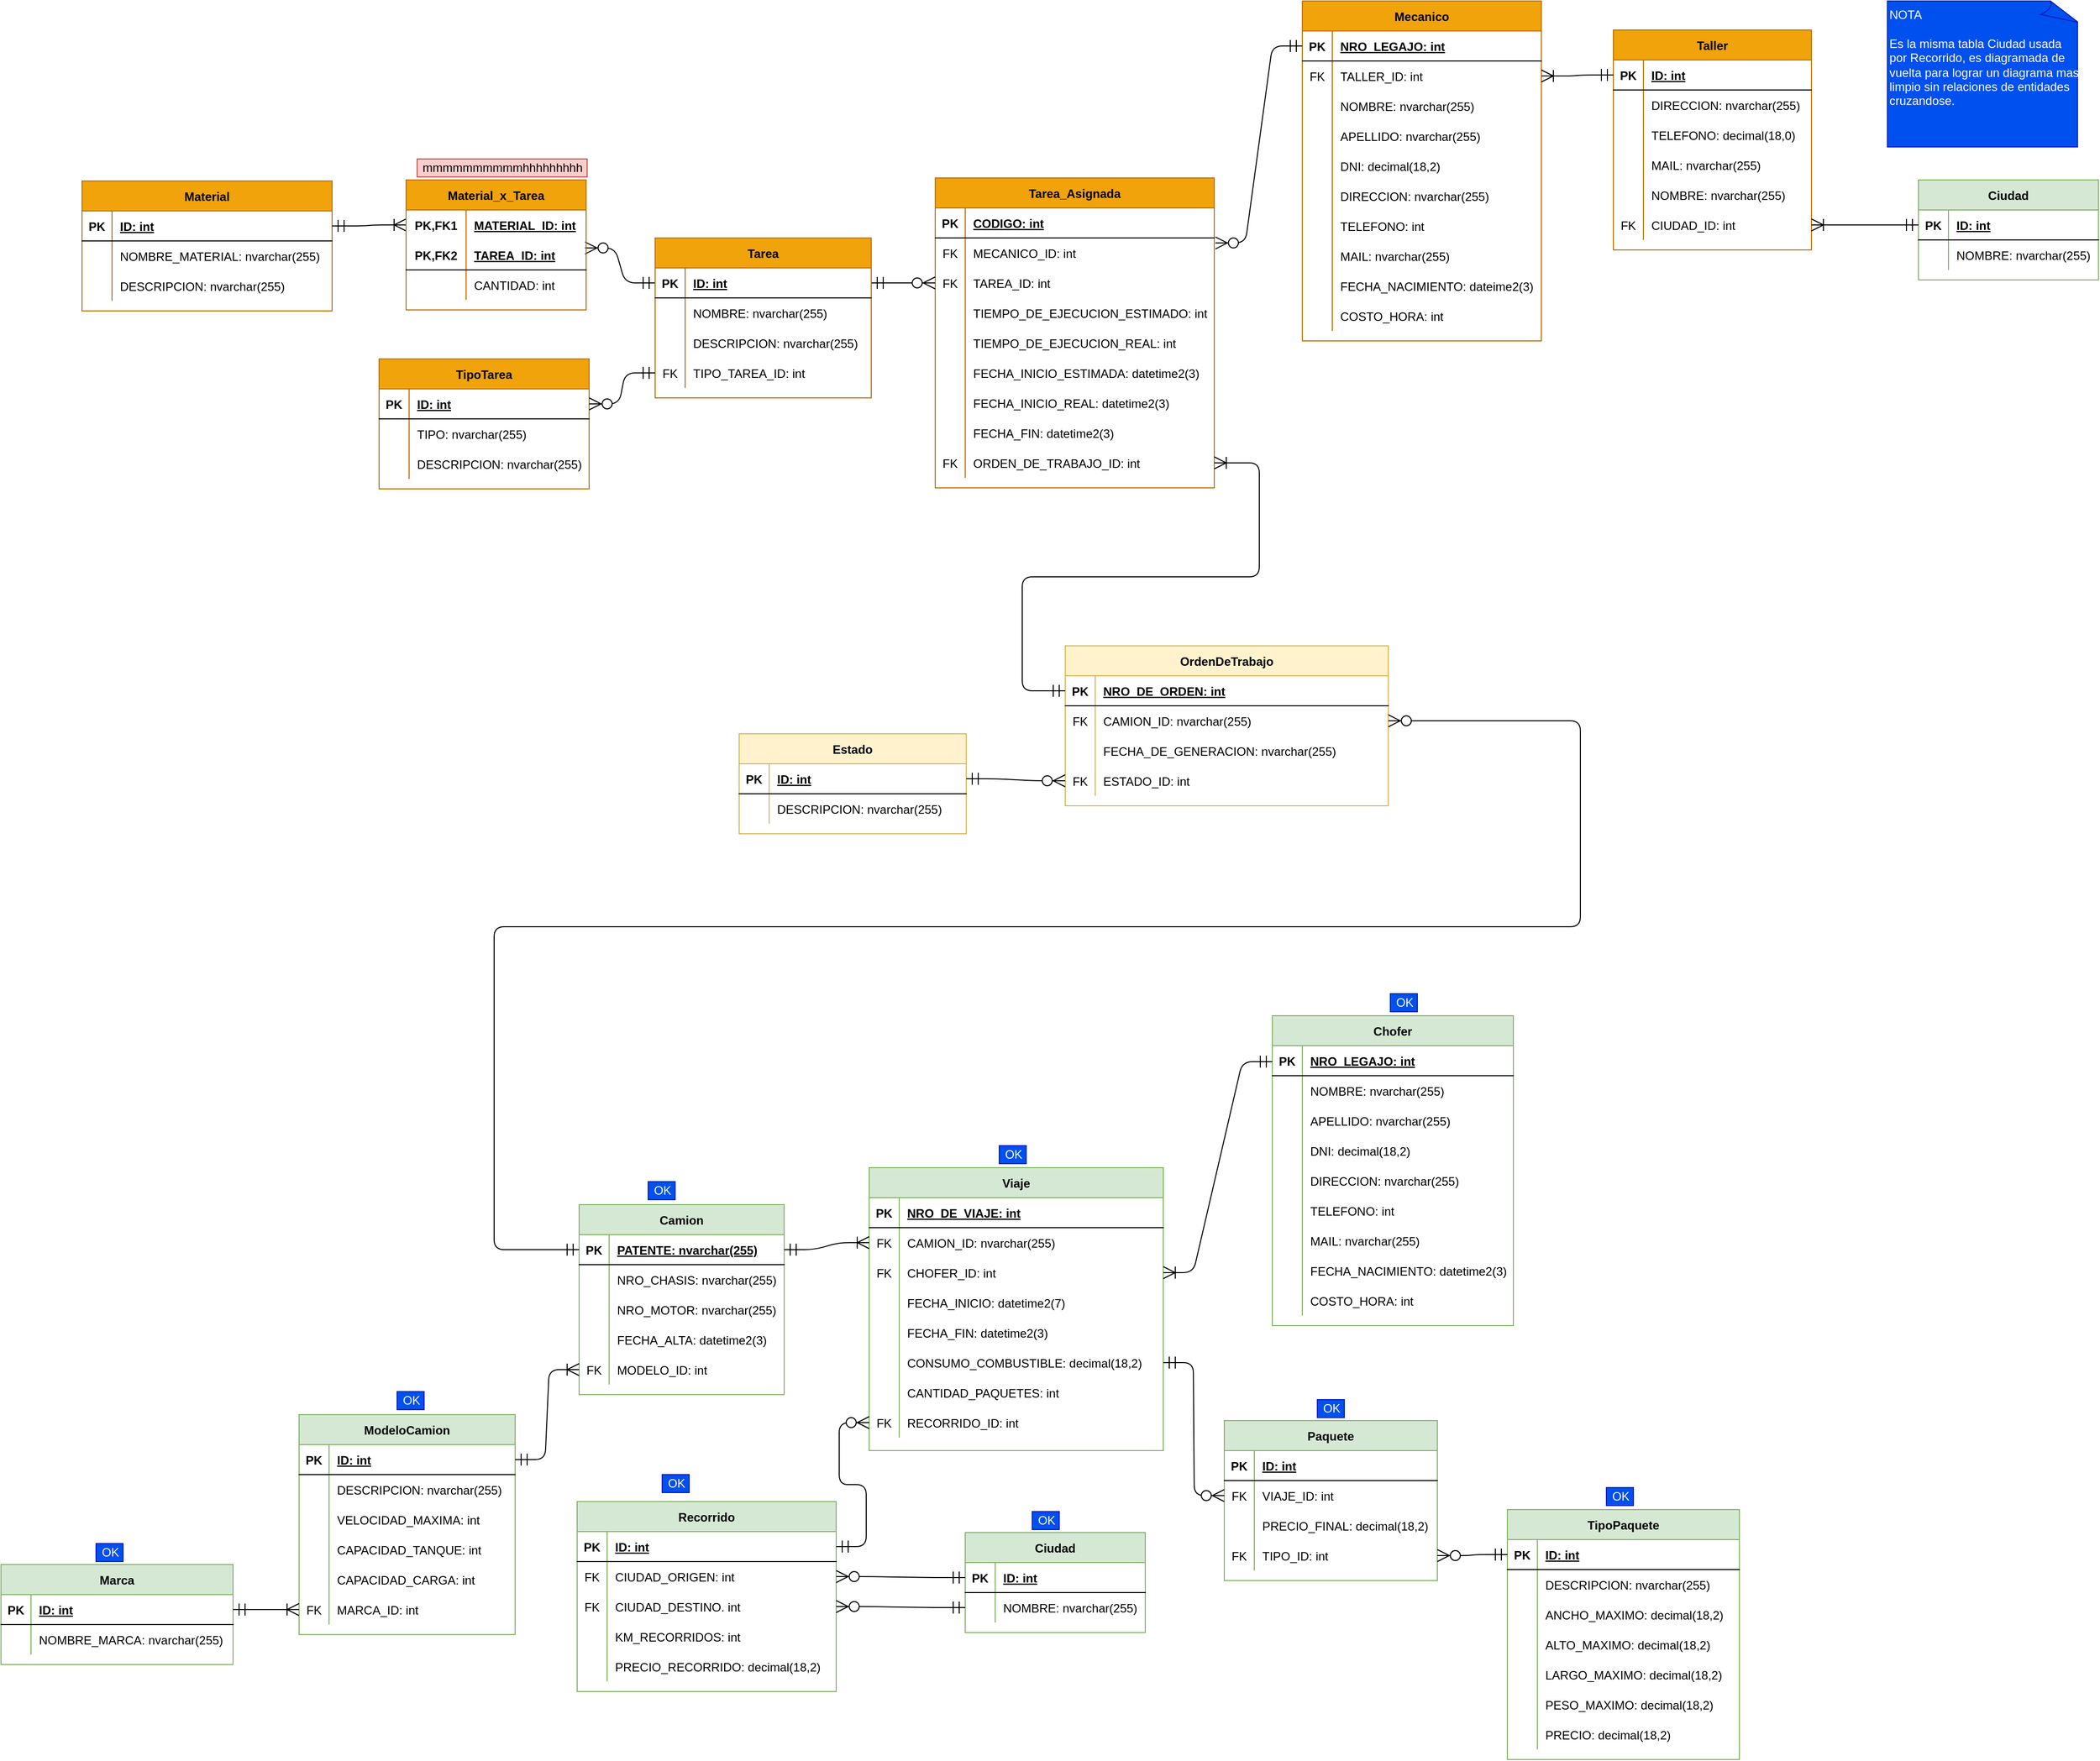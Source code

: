 <mxfile version="14.9.6" type="device" pages="2"><diagram id="6IigSW5zbwEDqUWG30RW" name="DER"><mxGraphModel dx="4240" dy="1888" grid="0" gridSize="10" guides="0" tooltips="1" connect="1" arrows="1" fold="1" page="0" pageScale="1" pageWidth="827" pageHeight="1169" math="0" shadow="0"><root><mxCell id="0"/><mxCell id="1" parent="0"/><mxCell id="L3CfLS9jrRyJnpyv8TBC-190" value="Camion" style="shape=table;startSize=30;container=1;collapsible=1;childLayout=tableLayout;fixedRows=1;rowLines=0;fontStyle=1;align=center;resizeLast=1;fillColor=#d5e8d4;strokeColor=#82b366;" parent="1" vertex="1"><mxGeometry x="-700" y="690" width="205" height="190" as="geometry"/></mxCell><mxCell id="L3CfLS9jrRyJnpyv8TBC-191" value="" style="shape=partialRectangle;collapsible=0;dropTarget=0;pointerEvents=0;fillColor=none;top=0;left=0;bottom=1;right=0;points=[[0,0.5],[1,0.5]];portConstraint=eastwest;" parent="L3CfLS9jrRyJnpyv8TBC-190" vertex="1"><mxGeometry y="30" width="205" height="30" as="geometry"/></mxCell><mxCell id="L3CfLS9jrRyJnpyv8TBC-192" value="PK" style="shape=partialRectangle;connectable=0;fillColor=none;top=0;left=0;bottom=0;right=0;fontStyle=1;overflow=hidden;" parent="L3CfLS9jrRyJnpyv8TBC-191" vertex="1"><mxGeometry width="30" height="30" as="geometry"/></mxCell><mxCell id="L3CfLS9jrRyJnpyv8TBC-193" value="PATENTE: nvarchar(255)" style="shape=partialRectangle;connectable=0;fillColor=none;top=0;left=0;bottom=0;right=0;align=left;spacingLeft=6;fontStyle=5;overflow=hidden;" parent="L3CfLS9jrRyJnpyv8TBC-191" vertex="1"><mxGeometry x="30" width="175" height="30" as="geometry"/></mxCell><mxCell id="L3CfLS9jrRyJnpyv8TBC-197" value="" style="shape=partialRectangle;collapsible=0;dropTarget=0;pointerEvents=0;fillColor=none;top=0;left=0;bottom=0;right=0;points=[[0,0.5],[1,0.5]];portConstraint=eastwest;" parent="L3CfLS9jrRyJnpyv8TBC-190" vertex="1"><mxGeometry y="60" width="205" height="30" as="geometry"/></mxCell><mxCell id="L3CfLS9jrRyJnpyv8TBC-198" value="" style="shape=partialRectangle;connectable=0;fillColor=none;top=0;left=0;bottom=0;right=0;editable=1;overflow=hidden;" parent="L3CfLS9jrRyJnpyv8TBC-197" vertex="1"><mxGeometry width="30" height="30" as="geometry"/></mxCell><mxCell id="L3CfLS9jrRyJnpyv8TBC-199" value="NRO_CHASIS: nvarchar(255)" style="shape=partialRectangle;connectable=0;fillColor=none;top=0;left=0;bottom=0;right=0;align=left;spacingLeft=6;overflow=hidden;" parent="L3CfLS9jrRyJnpyv8TBC-197" vertex="1"><mxGeometry x="30" width="175" height="30" as="geometry"/></mxCell><mxCell id="2u6nwUFCkDq3Rh7lDnzL-41" value="" style="shape=partialRectangle;collapsible=0;dropTarget=0;pointerEvents=0;fillColor=none;top=0;left=0;bottom=0;right=0;points=[[0,0.5],[1,0.5]];portConstraint=eastwest;" parent="L3CfLS9jrRyJnpyv8TBC-190" vertex="1"><mxGeometry y="90" width="205" height="30" as="geometry"/></mxCell><mxCell id="2u6nwUFCkDq3Rh7lDnzL-42" value="" style="shape=partialRectangle;connectable=0;fillColor=none;top=0;left=0;bottom=0;right=0;editable=1;overflow=hidden;" parent="2u6nwUFCkDq3Rh7lDnzL-41" vertex="1"><mxGeometry width="30" height="30" as="geometry"/></mxCell><mxCell id="2u6nwUFCkDq3Rh7lDnzL-43" value="NRO_MOTOR: nvarchar(255)" style="shape=partialRectangle;connectable=0;fillColor=none;top=0;left=0;bottom=0;right=0;align=left;spacingLeft=6;overflow=hidden;" parent="2u6nwUFCkDq3Rh7lDnzL-41" vertex="1"><mxGeometry x="30" width="175" height="30" as="geometry"/></mxCell><mxCell id="2u6nwUFCkDq3Rh7lDnzL-44" value="" style="shape=partialRectangle;collapsible=0;dropTarget=0;pointerEvents=0;fillColor=none;top=0;left=0;bottom=0;right=0;points=[[0,0.5],[1,0.5]];portConstraint=eastwest;" parent="L3CfLS9jrRyJnpyv8TBC-190" vertex="1"><mxGeometry y="120" width="205" height="30" as="geometry"/></mxCell><mxCell id="2u6nwUFCkDq3Rh7lDnzL-45" value="" style="shape=partialRectangle;connectable=0;fillColor=none;top=0;left=0;bottom=0;right=0;editable=1;overflow=hidden;" parent="2u6nwUFCkDq3Rh7lDnzL-44" vertex="1"><mxGeometry width="30" height="30" as="geometry"/></mxCell><mxCell id="2u6nwUFCkDq3Rh7lDnzL-46" value="FECHA_ALTA: datetime2(3)" style="shape=partialRectangle;connectable=0;fillColor=none;top=0;left=0;bottom=0;right=0;align=left;spacingLeft=6;overflow=hidden;" parent="2u6nwUFCkDq3Rh7lDnzL-44" vertex="1"><mxGeometry x="30" width="175" height="30" as="geometry"/></mxCell><mxCell id="L3CfLS9jrRyJnpyv8TBC-194" value="" style="shape=partialRectangle;collapsible=0;dropTarget=0;pointerEvents=0;fillColor=none;top=0;left=0;bottom=0;right=0;points=[[0,0.5],[1,0.5]];portConstraint=eastwest;" parent="L3CfLS9jrRyJnpyv8TBC-190" vertex="1"><mxGeometry y="150" width="205" height="30" as="geometry"/></mxCell><mxCell id="L3CfLS9jrRyJnpyv8TBC-195" value="FK" style="shape=partialRectangle;connectable=0;fillColor=none;top=0;left=0;bottom=0;right=0;editable=1;overflow=hidden;" parent="L3CfLS9jrRyJnpyv8TBC-194" vertex="1"><mxGeometry width="30" height="30" as="geometry"/></mxCell><mxCell id="L3CfLS9jrRyJnpyv8TBC-196" value="MODELO_ID: int" style="shape=partialRectangle;connectable=0;fillColor=none;top=0;left=0;bottom=0;right=0;align=left;spacingLeft=6;overflow=hidden;" parent="L3CfLS9jrRyJnpyv8TBC-194" vertex="1"><mxGeometry x="30" width="175" height="30" as="geometry"/></mxCell><mxCell id="L3CfLS9jrRyJnpyv8TBC-203" value="Viaje" style="shape=table;startSize=30;container=1;collapsible=1;childLayout=tableLayout;fixedRows=1;rowLines=0;fontStyle=1;align=center;resizeLast=1;fillColor=#d5e8d4;strokeColor=#82b366;" parent="1" vertex="1"><mxGeometry x="-410" y="653" width="294" height="283" as="geometry"/></mxCell><mxCell id="L3CfLS9jrRyJnpyv8TBC-204" value="" style="shape=partialRectangle;collapsible=0;dropTarget=0;pointerEvents=0;fillColor=none;top=0;left=0;bottom=1;right=0;points=[[0,0.5],[1,0.5]];portConstraint=eastwest;" parent="L3CfLS9jrRyJnpyv8TBC-203" vertex="1"><mxGeometry y="30" width="294" height="30" as="geometry"/></mxCell><mxCell id="L3CfLS9jrRyJnpyv8TBC-205" value="PK" style="shape=partialRectangle;connectable=0;fillColor=none;top=0;left=0;bottom=0;right=0;fontStyle=1;overflow=hidden;" parent="L3CfLS9jrRyJnpyv8TBC-204" vertex="1"><mxGeometry width="30" height="30" as="geometry"/></mxCell><mxCell id="L3CfLS9jrRyJnpyv8TBC-206" value="NRO_DE_VIAJE: int" style="shape=partialRectangle;connectable=0;fillColor=none;top=0;left=0;bottom=0;right=0;align=left;spacingLeft=6;fontStyle=5;overflow=hidden;" parent="L3CfLS9jrRyJnpyv8TBC-204" vertex="1"><mxGeometry x="30" width="264" height="30" as="geometry"/></mxCell><mxCell id="L3CfLS9jrRyJnpyv8TBC-207" value="" style="shape=partialRectangle;collapsible=0;dropTarget=0;pointerEvents=0;fillColor=none;top=0;left=0;bottom=0;right=0;points=[[0,0.5],[1,0.5]];portConstraint=eastwest;" parent="L3CfLS9jrRyJnpyv8TBC-203" vertex="1"><mxGeometry y="60" width="294" height="30" as="geometry"/></mxCell><mxCell id="L3CfLS9jrRyJnpyv8TBC-208" value="FK" style="shape=partialRectangle;connectable=0;fillColor=none;top=0;left=0;bottom=0;right=0;editable=1;overflow=hidden;" parent="L3CfLS9jrRyJnpyv8TBC-207" vertex="1"><mxGeometry width="30" height="30" as="geometry"/></mxCell><mxCell id="L3CfLS9jrRyJnpyv8TBC-209" value="CAMION_ID: nvarchar(255)" style="shape=partialRectangle;connectable=0;fillColor=none;top=0;left=0;bottom=0;right=0;align=left;spacingLeft=6;overflow=hidden;" parent="L3CfLS9jrRyJnpyv8TBC-207" vertex="1"><mxGeometry x="30" width="264" height="30" as="geometry"/></mxCell><mxCell id="L3CfLS9jrRyJnpyv8TBC-210" value="" style="shape=partialRectangle;collapsible=0;dropTarget=0;pointerEvents=0;fillColor=none;top=0;left=0;bottom=0;right=0;points=[[0,0.5],[1,0.5]];portConstraint=eastwest;" parent="L3CfLS9jrRyJnpyv8TBC-203" vertex="1"><mxGeometry y="90" width="294" height="30" as="geometry"/></mxCell><mxCell id="L3CfLS9jrRyJnpyv8TBC-211" value="FK" style="shape=partialRectangle;connectable=0;fillColor=none;top=0;left=0;bottom=0;right=0;editable=1;overflow=hidden;" parent="L3CfLS9jrRyJnpyv8TBC-210" vertex="1"><mxGeometry width="30" height="30" as="geometry"/></mxCell><mxCell id="L3CfLS9jrRyJnpyv8TBC-212" value="CHOFER_ID: int" style="shape=partialRectangle;connectable=0;fillColor=none;top=0;left=0;bottom=0;right=0;align=left;spacingLeft=6;overflow=hidden;" parent="L3CfLS9jrRyJnpyv8TBC-210" vertex="1"><mxGeometry x="30" width="264" height="30" as="geometry"/></mxCell><mxCell id="L3CfLS9jrRyJnpyv8TBC-213" value="" style="shape=partialRectangle;collapsible=0;dropTarget=0;pointerEvents=0;fillColor=none;top=0;left=0;bottom=0;right=0;points=[[0,0.5],[1,0.5]];portConstraint=eastwest;" parent="L3CfLS9jrRyJnpyv8TBC-203" vertex="1"><mxGeometry y="120" width="294" height="30" as="geometry"/></mxCell><mxCell id="L3CfLS9jrRyJnpyv8TBC-214" value="" style="shape=partialRectangle;connectable=0;fillColor=none;top=0;left=0;bottom=0;right=0;editable=1;overflow=hidden;" parent="L3CfLS9jrRyJnpyv8TBC-213" vertex="1"><mxGeometry width="30" height="30" as="geometry"/></mxCell><mxCell id="L3CfLS9jrRyJnpyv8TBC-215" value="FECHA_INICIO: datetime2(7)" style="shape=partialRectangle;connectable=0;fillColor=none;top=0;left=0;bottom=0;right=0;align=left;spacingLeft=6;overflow=hidden;" parent="L3CfLS9jrRyJnpyv8TBC-213" vertex="1"><mxGeometry x="30" width="264" height="30" as="geometry"/></mxCell><mxCell id="L3CfLS9jrRyJnpyv8TBC-285" value="" style="shape=partialRectangle;collapsible=0;dropTarget=0;pointerEvents=0;fillColor=none;top=0;left=0;bottom=0;right=0;points=[[0,0.5],[1,0.5]];portConstraint=eastwest;" parent="L3CfLS9jrRyJnpyv8TBC-203" vertex="1"><mxGeometry y="150" width="294" height="30" as="geometry"/></mxCell><mxCell id="L3CfLS9jrRyJnpyv8TBC-286" value="" style="shape=partialRectangle;connectable=0;fillColor=none;top=0;left=0;bottom=0;right=0;editable=1;overflow=hidden;" parent="L3CfLS9jrRyJnpyv8TBC-285" vertex="1"><mxGeometry width="30" height="30" as="geometry"/></mxCell><mxCell id="L3CfLS9jrRyJnpyv8TBC-287" value="FECHA_FIN: datetime2(3)" style="shape=partialRectangle;connectable=0;fillColor=none;top=0;left=0;bottom=0;right=0;align=left;spacingLeft=6;overflow=hidden;" parent="L3CfLS9jrRyJnpyv8TBC-285" vertex="1"><mxGeometry x="30" width="264" height="30" as="geometry"/></mxCell><mxCell id="L3CfLS9jrRyJnpyv8TBC-288" value="" style="shape=partialRectangle;collapsible=0;dropTarget=0;pointerEvents=0;fillColor=none;top=0;left=0;bottom=0;right=0;points=[[0,0.5],[1,0.5]];portConstraint=eastwest;" parent="L3CfLS9jrRyJnpyv8TBC-203" vertex="1"><mxGeometry y="180" width="294" height="30" as="geometry"/></mxCell><mxCell id="L3CfLS9jrRyJnpyv8TBC-289" value="" style="shape=partialRectangle;connectable=0;fillColor=none;top=0;left=0;bottom=0;right=0;editable=1;overflow=hidden;" parent="L3CfLS9jrRyJnpyv8TBC-288" vertex="1"><mxGeometry width="30" height="30" as="geometry"/></mxCell><mxCell id="L3CfLS9jrRyJnpyv8TBC-290" value="CONSUMO_COMBUSTIBLE: decimal(18,2)" style="shape=partialRectangle;connectable=0;fillColor=none;top=0;left=0;bottom=0;right=0;align=left;spacingLeft=6;overflow=hidden;" parent="L3CfLS9jrRyJnpyv8TBC-288" vertex="1"><mxGeometry x="30" width="264" height="30" as="geometry"/></mxCell><mxCell id="L3CfLS9jrRyJnpyv8TBC-322" value="" style="shape=partialRectangle;collapsible=0;dropTarget=0;pointerEvents=0;fillColor=none;top=0;left=0;bottom=0;right=0;points=[[0,0.5],[1,0.5]];portConstraint=eastwest;" parent="L3CfLS9jrRyJnpyv8TBC-203" vertex="1"><mxGeometry y="210" width="294" height="30" as="geometry"/></mxCell><mxCell id="L3CfLS9jrRyJnpyv8TBC-323" value="" style="shape=partialRectangle;connectable=0;fillColor=none;top=0;left=0;bottom=0;right=0;editable=1;overflow=hidden;" parent="L3CfLS9jrRyJnpyv8TBC-322" vertex="1"><mxGeometry width="30" height="30" as="geometry"/></mxCell><mxCell id="L3CfLS9jrRyJnpyv8TBC-324" value="CANTIDAD_PAQUETES: int" style="shape=partialRectangle;connectable=0;fillColor=none;top=0;left=0;bottom=0;right=0;align=left;spacingLeft=6;overflow=hidden;" parent="L3CfLS9jrRyJnpyv8TBC-322" vertex="1"><mxGeometry x="30" width="264" height="30" as="geometry"/></mxCell><mxCell id="2u6nwUFCkDq3Rh7lDnzL-1898" value="" style="shape=partialRectangle;collapsible=0;dropTarget=0;pointerEvents=0;fillColor=none;top=0;left=0;bottom=0;right=0;points=[[0,0.5],[1,0.5]];portConstraint=eastwest;" parent="L3CfLS9jrRyJnpyv8TBC-203" vertex="1"><mxGeometry y="240" width="294" height="30" as="geometry"/></mxCell><mxCell id="2u6nwUFCkDq3Rh7lDnzL-1899" value="FK" style="shape=partialRectangle;connectable=0;fillColor=none;top=0;left=0;bottom=0;right=0;editable=1;overflow=hidden;" parent="2u6nwUFCkDq3Rh7lDnzL-1898" vertex="1"><mxGeometry width="30" height="30" as="geometry"/></mxCell><mxCell id="2u6nwUFCkDq3Rh7lDnzL-1900" value="RECORRIDO_ID: int" style="shape=partialRectangle;connectable=0;fillColor=none;top=0;left=0;bottom=0;right=0;align=left;spacingLeft=6;overflow=hidden;" parent="2u6nwUFCkDq3Rh7lDnzL-1898" vertex="1"><mxGeometry x="30" width="264" height="30" as="geometry"/></mxCell><mxCell id="L3CfLS9jrRyJnpyv8TBC-216" value="" style="edgeStyle=entityRelationEdgeStyle;fontSize=12;html=1;endArrow=ERoneToMany;startArrow=ERmandOne;entryX=0;entryY=0.5;entryDx=0;entryDy=0;exitX=1;exitY=0.5;exitDx=0;exitDy=0;endSize=10;startSize=10;endFill=0;" parent="1" source="L3CfLS9jrRyJnpyv8TBC-191" target="L3CfLS9jrRyJnpyv8TBC-207" edge="1"><mxGeometry width="100" height="100" relative="1" as="geometry"><mxPoint x="-649" y="981" as="sourcePoint"/><mxPoint x="-549" y="881" as="targetPoint"/></mxGeometry></mxCell><mxCell id="L3CfLS9jrRyJnpyv8TBC-217" value="Chofer" style="shape=table;startSize=30;container=1;collapsible=1;childLayout=tableLayout;fixedRows=1;rowLines=0;fontStyle=1;align=center;resizeLast=1;fillColor=#d5e8d4;strokeColor=#82b366;" parent="1" vertex="1"><mxGeometry x="-7" y="501" width="241" height="310" as="geometry"/></mxCell><mxCell id="L3CfLS9jrRyJnpyv8TBC-218" value="" style="shape=partialRectangle;collapsible=0;dropTarget=0;pointerEvents=0;fillColor=none;top=0;left=0;bottom=1;right=0;points=[[0,0.5],[1,0.5]];portConstraint=eastwest;" parent="L3CfLS9jrRyJnpyv8TBC-217" vertex="1"><mxGeometry y="30" width="241" height="30" as="geometry"/></mxCell><mxCell id="L3CfLS9jrRyJnpyv8TBC-219" value="PK" style="shape=partialRectangle;connectable=0;fillColor=none;top=0;left=0;bottom=0;right=0;fontStyle=1;overflow=hidden;" parent="L3CfLS9jrRyJnpyv8TBC-218" vertex="1"><mxGeometry width="30" height="30" as="geometry"/></mxCell><mxCell id="L3CfLS9jrRyJnpyv8TBC-220" value="NRO_LEGAJO: int" style="shape=partialRectangle;connectable=0;fillColor=none;top=0;left=0;bottom=0;right=0;align=left;spacingLeft=6;fontStyle=5;overflow=hidden;" parent="L3CfLS9jrRyJnpyv8TBC-218" vertex="1"><mxGeometry x="30" width="211" height="30" as="geometry"/></mxCell><mxCell id="L3CfLS9jrRyJnpyv8TBC-221" value="" style="shape=partialRectangle;collapsible=0;dropTarget=0;pointerEvents=0;fillColor=none;top=0;left=0;bottom=0;right=0;points=[[0,0.5],[1,0.5]];portConstraint=eastwest;" parent="L3CfLS9jrRyJnpyv8TBC-217" vertex="1"><mxGeometry y="60" width="241" height="30" as="geometry"/></mxCell><mxCell id="L3CfLS9jrRyJnpyv8TBC-222" value="" style="shape=partialRectangle;connectable=0;fillColor=none;top=0;left=0;bottom=0;right=0;editable=1;overflow=hidden;" parent="L3CfLS9jrRyJnpyv8TBC-221" vertex="1"><mxGeometry width="30" height="30" as="geometry"/></mxCell><mxCell id="L3CfLS9jrRyJnpyv8TBC-223" value="NOMBRE: nvarchar(255)" style="shape=partialRectangle;connectable=0;fillColor=none;top=0;left=0;bottom=0;right=0;align=left;spacingLeft=6;overflow=hidden;" parent="L3CfLS9jrRyJnpyv8TBC-221" vertex="1"><mxGeometry x="30" width="211" height="30" as="geometry"/></mxCell><mxCell id="L3CfLS9jrRyJnpyv8TBC-224" value="" style="shape=partialRectangle;collapsible=0;dropTarget=0;pointerEvents=0;fillColor=none;top=0;left=0;bottom=0;right=0;points=[[0,0.5],[1,0.5]];portConstraint=eastwest;" parent="L3CfLS9jrRyJnpyv8TBC-217" vertex="1"><mxGeometry y="90" width="241" height="30" as="geometry"/></mxCell><mxCell id="L3CfLS9jrRyJnpyv8TBC-225" value="" style="shape=partialRectangle;connectable=0;fillColor=none;top=0;left=0;bottom=0;right=0;editable=1;overflow=hidden;" parent="L3CfLS9jrRyJnpyv8TBC-224" vertex="1"><mxGeometry width="30" height="30" as="geometry"/></mxCell><mxCell id="L3CfLS9jrRyJnpyv8TBC-226" value="APELLIDO: nvarchar(255)" style="shape=partialRectangle;connectable=0;fillColor=none;top=0;left=0;bottom=0;right=0;align=left;spacingLeft=6;overflow=hidden;" parent="L3CfLS9jrRyJnpyv8TBC-224" vertex="1"><mxGeometry x="30" width="211" height="30" as="geometry"/></mxCell><mxCell id="2u6nwUFCkDq3Rh7lDnzL-13" value="" style="shape=partialRectangle;collapsible=0;dropTarget=0;pointerEvents=0;fillColor=none;top=0;left=0;bottom=0;right=0;points=[[0,0.5],[1,0.5]];portConstraint=eastwest;" parent="L3CfLS9jrRyJnpyv8TBC-217" vertex="1"><mxGeometry y="120" width="241" height="30" as="geometry"/></mxCell><mxCell id="2u6nwUFCkDq3Rh7lDnzL-14" value="" style="shape=partialRectangle;connectable=0;fillColor=none;top=0;left=0;bottom=0;right=0;editable=1;overflow=hidden;" parent="2u6nwUFCkDq3Rh7lDnzL-13" vertex="1"><mxGeometry width="30" height="30" as="geometry"/></mxCell><mxCell id="2u6nwUFCkDq3Rh7lDnzL-15" value="DNI: decimal(18,2)" style="shape=partialRectangle;connectable=0;fillColor=none;top=0;left=0;bottom=0;right=0;align=left;spacingLeft=6;overflow=hidden;" parent="2u6nwUFCkDq3Rh7lDnzL-13" vertex="1"><mxGeometry x="30" width="211" height="30" as="geometry"/></mxCell><mxCell id="2u6nwUFCkDq3Rh7lDnzL-16" value="" style="shape=partialRectangle;collapsible=0;dropTarget=0;pointerEvents=0;fillColor=none;top=0;left=0;bottom=0;right=0;points=[[0,0.5],[1,0.5]];portConstraint=eastwest;" parent="L3CfLS9jrRyJnpyv8TBC-217" vertex="1"><mxGeometry y="150" width="241" height="30" as="geometry"/></mxCell><mxCell id="2u6nwUFCkDq3Rh7lDnzL-17" value="" style="shape=partialRectangle;connectable=0;fillColor=none;top=0;left=0;bottom=0;right=0;editable=1;overflow=hidden;" parent="2u6nwUFCkDq3Rh7lDnzL-16" vertex="1"><mxGeometry width="30" height="30" as="geometry"/></mxCell><mxCell id="2u6nwUFCkDq3Rh7lDnzL-18" value="DIRECCION: nvarchar(255)" style="shape=partialRectangle;connectable=0;fillColor=none;top=0;left=0;bottom=0;right=0;align=left;spacingLeft=6;overflow=hidden;" parent="2u6nwUFCkDq3Rh7lDnzL-16" vertex="1"><mxGeometry x="30" width="211" height="30" as="geometry"/></mxCell><mxCell id="2u6nwUFCkDq3Rh7lDnzL-19" value="" style="shape=partialRectangle;collapsible=0;dropTarget=0;pointerEvents=0;fillColor=none;top=0;left=0;bottom=0;right=0;points=[[0,0.5],[1,0.5]];portConstraint=eastwest;" parent="L3CfLS9jrRyJnpyv8TBC-217" vertex="1"><mxGeometry y="180" width="241" height="30" as="geometry"/></mxCell><mxCell id="2u6nwUFCkDq3Rh7lDnzL-20" value="" style="shape=partialRectangle;connectable=0;fillColor=none;top=0;left=0;bottom=0;right=0;editable=1;overflow=hidden;" parent="2u6nwUFCkDq3Rh7lDnzL-19" vertex="1"><mxGeometry width="30" height="30" as="geometry"/></mxCell><mxCell id="2u6nwUFCkDq3Rh7lDnzL-21" value="TELEFONO: int" style="shape=partialRectangle;connectable=0;fillColor=none;top=0;left=0;bottom=0;right=0;align=left;spacingLeft=6;overflow=hidden;" parent="2u6nwUFCkDq3Rh7lDnzL-19" vertex="1"><mxGeometry x="30" width="211" height="30" as="geometry"/></mxCell><mxCell id="2u6nwUFCkDq3Rh7lDnzL-22" value="" style="shape=partialRectangle;collapsible=0;dropTarget=0;pointerEvents=0;fillColor=none;top=0;left=0;bottom=0;right=0;points=[[0,0.5],[1,0.5]];portConstraint=eastwest;" parent="L3CfLS9jrRyJnpyv8TBC-217" vertex="1"><mxGeometry y="210" width="241" height="30" as="geometry"/></mxCell><mxCell id="2u6nwUFCkDq3Rh7lDnzL-23" value="" style="shape=partialRectangle;connectable=0;fillColor=none;top=0;left=0;bottom=0;right=0;editable=1;overflow=hidden;" parent="2u6nwUFCkDq3Rh7lDnzL-22" vertex="1"><mxGeometry width="30" height="30" as="geometry"/></mxCell><mxCell id="2u6nwUFCkDq3Rh7lDnzL-24" value="MAIL: nvarchar(255)" style="shape=partialRectangle;connectable=0;fillColor=none;top=0;left=0;bottom=0;right=0;align=left;spacingLeft=6;overflow=hidden;" parent="2u6nwUFCkDq3Rh7lDnzL-22" vertex="1"><mxGeometry x="30" width="211" height="30" as="geometry"/></mxCell><mxCell id="2u6nwUFCkDq3Rh7lDnzL-25" value="" style="shape=partialRectangle;collapsible=0;dropTarget=0;pointerEvents=0;fillColor=none;top=0;left=0;bottom=0;right=0;points=[[0,0.5],[1,0.5]];portConstraint=eastwest;" parent="L3CfLS9jrRyJnpyv8TBC-217" vertex="1"><mxGeometry y="240" width="241" height="30" as="geometry"/></mxCell><mxCell id="2u6nwUFCkDq3Rh7lDnzL-26" value="" style="shape=partialRectangle;connectable=0;fillColor=none;top=0;left=0;bottom=0;right=0;editable=1;overflow=hidden;" parent="2u6nwUFCkDq3Rh7lDnzL-25" vertex="1"><mxGeometry width="30" height="30" as="geometry"/></mxCell><mxCell id="2u6nwUFCkDq3Rh7lDnzL-27" value="FECHA_NACIMIENTO: datetime2(3)" style="shape=partialRectangle;connectable=0;fillColor=none;top=0;left=0;bottom=0;right=0;align=left;spacingLeft=6;overflow=hidden;" parent="2u6nwUFCkDq3Rh7lDnzL-25" vertex="1"><mxGeometry x="30" width="211" height="30" as="geometry"/></mxCell><mxCell id="2u6nwUFCkDq3Rh7lDnzL-28" value="" style="shape=partialRectangle;collapsible=0;dropTarget=0;pointerEvents=0;fillColor=none;top=0;left=0;bottom=0;right=0;points=[[0,0.5],[1,0.5]];portConstraint=eastwest;" parent="L3CfLS9jrRyJnpyv8TBC-217" vertex="1"><mxGeometry y="270" width="241" height="30" as="geometry"/></mxCell><mxCell id="2u6nwUFCkDq3Rh7lDnzL-29" value="" style="shape=partialRectangle;connectable=0;fillColor=none;top=0;left=0;bottom=0;right=0;editable=1;overflow=hidden;" parent="2u6nwUFCkDq3Rh7lDnzL-28" vertex="1"><mxGeometry width="30" height="30" as="geometry"/></mxCell><mxCell id="2u6nwUFCkDq3Rh7lDnzL-30" value="COSTO_HORA: int" style="shape=partialRectangle;connectable=0;fillColor=none;top=0;left=0;bottom=0;right=0;align=left;spacingLeft=6;overflow=hidden;" parent="2u6nwUFCkDq3Rh7lDnzL-28" vertex="1"><mxGeometry x="30" width="211" height="30" as="geometry"/></mxCell><mxCell id="L3CfLS9jrRyJnpyv8TBC-263" value="" style="edgeStyle=entityRelationEdgeStyle;fontSize=12;html=1;endArrow=ERoneToMany;startArrow=ERmandOne;entryX=1;entryY=0.5;entryDx=0;entryDy=0;endSize=10;startSize=10;endFill=0;exitX=0;exitY=0.533;exitDx=0;exitDy=0;exitPerimeter=0;" parent="1" source="L3CfLS9jrRyJnpyv8TBC-218" target="L3CfLS9jrRyJnpyv8TBC-210" edge="1"><mxGeometry width="100" height="100" relative="1" as="geometry"><mxPoint x="-74" y="567" as="sourcePoint"/><mxPoint x="-7" y="631" as="targetPoint"/></mxGeometry></mxCell><mxCell id="L3CfLS9jrRyJnpyv8TBC-264" value="Recorrido" style="shape=table;startSize=30;container=1;collapsible=1;childLayout=tableLayout;fixedRows=1;rowLines=0;fontStyle=1;align=center;resizeLast=1;fillColor=#d5e8d4;strokeColor=#82b366;" parent="1" vertex="1"><mxGeometry x="-702" y="987" width="259" height="190" as="geometry"/></mxCell><mxCell id="L3CfLS9jrRyJnpyv8TBC-265" value="" style="shape=partialRectangle;collapsible=0;dropTarget=0;pointerEvents=0;fillColor=none;top=0;left=0;bottom=1;right=0;points=[[0,0.5],[1,0.5]];portConstraint=eastwest;" parent="L3CfLS9jrRyJnpyv8TBC-264" vertex="1"><mxGeometry y="30" width="259" height="30" as="geometry"/></mxCell><mxCell id="L3CfLS9jrRyJnpyv8TBC-266" value="PK" style="shape=partialRectangle;connectable=0;fillColor=none;top=0;left=0;bottom=0;right=0;fontStyle=1;overflow=hidden;" parent="L3CfLS9jrRyJnpyv8TBC-265" vertex="1"><mxGeometry width="30" height="30" as="geometry"/></mxCell><mxCell id="L3CfLS9jrRyJnpyv8TBC-267" value="ID: int" style="shape=partialRectangle;connectable=0;fillColor=none;top=0;left=0;bottom=0;right=0;align=left;spacingLeft=6;fontStyle=5;overflow=hidden;" parent="L3CfLS9jrRyJnpyv8TBC-265" vertex="1"><mxGeometry x="30" width="229" height="30" as="geometry"/></mxCell><mxCell id="L3CfLS9jrRyJnpyv8TBC-271" value="" style="shape=partialRectangle;collapsible=0;dropTarget=0;pointerEvents=0;fillColor=none;top=0;left=0;bottom=0;right=0;points=[[0,0.5],[1,0.5]];portConstraint=eastwest;" parent="L3CfLS9jrRyJnpyv8TBC-264" vertex="1"><mxGeometry y="60" width="259" height="30" as="geometry"/></mxCell><mxCell id="L3CfLS9jrRyJnpyv8TBC-272" value="FK" style="shape=partialRectangle;connectable=0;fillColor=none;top=0;left=0;bottom=0;right=0;editable=1;overflow=hidden;" parent="L3CfLS9jrRyJnpyv8TBC-271" vertex="1"><mxGeometry width="30" height="30" as="geometry"/></mxCell><mxCell id="L3CfLS9jrRyJnpyv8TBC-273" value="CIUDAD_ORIGEN: int" style="shape=partialRectangle;connectable=0;fillColor=none;top=0;left=0;bottom=0;right=0;align=left;spacingLeft=6;overflow=hidden;" parent="L3CfLS9jrRyJnpyv8TBC-271" vertex="1"><mxGeometry x="30" width="229" height="30" as="geometry"/></mxCell><mxCell id="L3CfLS9jrRyJnpyv8TBC-268" value="" style="shape=partialRectangle;collapsible=0;dropTarget=0;pointerEvents=0;fillColor=none;top=0;left=0;bottom=0;right=0;points=[[0,0.5],[1,0.5]];portConstraint=eastwest;" parent="L3CfLS9jrRyJnpyv8TBC-264" vertex="1"><mxGeometry y="90" width="259" height="30" as="geometry"/></mxCell><mxCell id="L3CfLS9jrRyJnpyv8TBC-269" value="FK" style="shape=partialRectangle;connectable=0;fillColor=none;top=0;left=0;bottom=0;right=0;editable=1;overflow=hidden;" parent="L3CfLS9jrRyJnpyv8TBC-268" vertex="1"><mxGeometry width="30" height="30" as="geometry"/></mxCell><mxCell id="L3CfLS9jrRyJnpyv8TBC-270" value="CIUDAD_DESTINO. int" style="shape=partialRectangle;connectable=0;fillColor=none;top=0;left=0;bottom=0;right=0;align=left;spacingLeft=6;overflow=hidden;" parent="L3CfLS9jrRyJnpyv8TBC-268" vertex="1"><mxGeometry x="30" width="229" height="30" as="geometry"/></mxCell><mxCell id="L3CfLS9jrRyJnpyv8TBC-274" value="" style="shape=partialRectangle;collapsible=0;dropTarget=0;pointerEvents=0;fillColor=none;top=0;left=0;bottom=0;right=0;points=[[0,0.5],[1,0.5]];portConstraint=eastwest;" parent="L3CfLS9jrRyJnpyv8TBC-264" vertex="1"><mxGeometry y="120" width="259" height="30" as="geometry"/></mxCell><mxCell id="L3CfLS9jrRyJnpyv8TBC-275" value="" style="shape=partialRectangle;connectable=0;fillColor=none;top=0;left=0;bottom=0;right=0;editable=1;overflow=hidden;" parent="L3CfLS9jrRyJnpyv8TBC-274" vertex="1"><mxGeometry width="30" height="30" as="geometry"/></mxCell><mxCell id="L3CfLS9jrRyJnpyv8TBC-276" value="KM_RECORRIDOS: int" style="shape=partialRectangle;connectable=0;fillColor=none;top=0;left=0;bottom=0;right=0;align=left;spacingLeft=6;overflow=hidden;" parent="L3CfLS9jrRyJnpyv8TBC-274" vertex="1"><mxGeometry x="30" width="229" height="30" as="geometry"/></mxCell><mxCell id="L3CfLS9jrRyJnpyv8TBC-277" value="" style="shape=partialRectangle;collapsible=0;dropTarget=0;pointerEvents=0;fillColor=none;top=0;left=0;bottom=0;right=0;points=[[0,0.5],[1,0.5]];portConstraint=eastwest;" parent="L3CfLS9jrRyJnpyv8TBC-264" vertex="1"><mxGeometry y="150" width="259" height="30" as="geometry"/></mxCell><mxCell id="L3CfLS9jrRyJnpyv8TBC-278" value="" style="shape=partialRectangle;connectable=0;fillColor=none;top=0;left=0;bottom=0;right=0;editable=1;overflow=hidden;" parent="L3CfLS9jrRyJnpyv8TBC-277" vertex="1"><mxGeometry width="30" height="30" as="geometry"/></mxCell><mxCell id="L3CfLS9jrRyJnpyv8TBC-279" value="PRECIO_RECORRIDO: decimal(18,2)" style="shape=partialRectangle;connectable=0;fillColor=none;top=0;left=0;bottom=0;right=0;align=left;spacingLeft=6;overflow=hidden;" parent="L3CfLS9jrRyJnpyv8TBC-277" vertex="1"><mxGeometry x="30" width="229" height="30" as="geometry"/></mxCell><mxCell id="L3CfLS9jrRyJnpyv8TBC-291" value="" style="edgeStyle=entityRelationEdgeStyle;fontSize=12;html=1;endArrow=ERzeroToMany;startArrow=ERmandOne;entryX=0;entryY=0.5;entryDx=0;entryDy=0;exitX=1;exitY=0.5;exitDx=0;exitDy=0;endSize=10;startSize=10;" parent="1" source="L3CfLS9jrRyJnpyv8TBC-265" target="2u6nwUFCkDq3Rh7lDnzL-1898" edge="1"><mxGeometry width="100" height="100" relative="1" as="geometry"><mxPoint x="-459" y="981" as="sourcePoint"/><mxPoint x="-353" y="981" as="targetPoint"/></mxGeometry></mxCell><mxCell id="L3CfLS9jrRyJnpyv8TBC-293" value="Paquete" style="shape=table;startSize=30;container=1;collapsible=1;childLayout=tableLayout;fixedRows=1;rowLines=0;fontStyle=1;align=center;resizeLast=1;fillColor=#d5e8d4;strokeColor=#82b366;" parent="1" vertex="1"><mxGeometry x="-55" y="906" width="213" height="160" as="geometry"/></mxCell><mxCell id="L3CfLS9jrRyJnpyv8TBC-294" value="" style="shape=partialRectangle;collapsible=0;dropTarget=0;pointerEvents=0;fillColor=none;top=0;left=0;bottom=1;right=0;points=[[0,0.5],[1,0.5]];portConstraint=eastwest;" parent="L3CfLS9jrRyJnpyv8TBC-293" vertex="1"><mxGeometry y="30" width="213" height="30" as="geometry"/></mxCell><mxCell id="L3CfLS9jrRyJnpyv8TBC-295" value="PK" style="shape=partialRectangle;connectable=0;fillColor=none;top=0;left=0;bottom=0;right=0;fontStyle=1;overflow=hidden;" parent="L3CfLS9jrRyJnpyv8TBC-294" vertex="1"><mxGeometry width="30" height="30" as="geometry"/></mxCell><mxCell id="L3CfLS9jrRyJnpyv8TBC-296" value="ID: int" style="shape=partialRectangle;connectable=0;fillColor=none;top=0;left=0;bottom=0;right=0;align=left;spacingLeft=6;fontStyle=5;overflow=hidden;" parent="L3CfLS9jrRyJnpyv8TBC-294" vertex="1"><mxGeometry x="30" width="183" height="30" as="geometry"/></mxCell><mxCell id="2u6nwUFCkDq3Rh7lDnzL-1901" value="" style="shape=partialRectangle;collapsible=0;dropTarget=0;pointerEvents=0;fillColor=none;top=0;left=0;bottom=0;right=0;points=[[0,0.5],[1,0.5]];portConstraint=eastwest;" parent="L3CfLS9jrRyJnpyv8TBC-293" vertex="1"><mxGeometry y="60" width="213" height="30" as="geometry"/></mxCell><mxCell id="2u6nwUFCkDq3Rh7lDnzL-1902" value="FK" style="shape=partialRectangle;connectable=0;fillColor=none;top=0;left=0;bottom=0;right=0;editable=1;overflow=hidden;" parent="2u6nwUFCkDq3Rh7lDnzL-1901" vertex="1"><mxGeometry width="30" height="30" as="geometry"/></mxCell><mxCell id="2u6nwUFCkDq3Rh7lDnzL-1903" value="VIAJE_ID: int" style="shape=partialRectangle;connectable=0;fillColor=none;top=0;left=0;bottom=0;right=0;align=left;spacingLeft=6;overflow=hidden;" parent="2u6nwUFCkDq3Rh7lDnzL-1901" vertex="1"><mxGeometry x="30" width="183" height="30" as="geometry"/></mxCell><mxCell id="L3CfLS9jrRyJnpyv8TBC-300" value="" style="shape=partialRectangle;collapsible=0;dropTarget=0;pointerEvents=0;fillColor=none;top=0;left=0;bottom=0;right=0;points=[[0,0.5],[1,0.5]];portConstraint=eastwest;" parent="L3CfLS9jrRyJnpyv8TBC-293" vertex="1"><mxGeometry y="90" width="213" height="30" as="geometry"/></mxCell><mxCell id="L3CfLS9jrRyJnpyv8TBC-301" value="" style="shape=partialRectangle;connectable=0;fillColor=none;top=0;left=0;bottom=0;right=0;editable=1;overflow=hidden;" parent="L3CfLS9jrRyJnpyv8TBC-300" vertex="1"><mxGeometry width="30" height="30" as="geometry"/></mxCell><mxCell id="L3CfLS9jrRyJnpyv8TBC-302" value="PRECIO_FINAL: decimal(18,2)" style="shape=partialRectangle;connectable=0;fillColor=none;top=0;left=0;bottom=0;right=0;align=left;spacingLeft=6;overflow=hidden;" parent="L3CfLS9jrRyJnpyv8TBC-300" vertex="1"><mxGeometry x="30" width="183" height="30" as="geometry"/></mxCell><mxCell id="L3CfLS9jrRyJnpyv8TBC-297" value="" style="shape=partialRectangle;collapsible=0;dropTarget=0;pointerEvents=0;fillColor=none;top=0;left=0;bottom=0;right=0;points=[[0,0.5],[1,0.5]];portConstraint=eastwest;" parent="L3CfLS9jrRyJnpyv8TBC-293" vertex="1"><mxGeometry y="120" width="213" height="30" as="geometry"/></mxCell><mxCell id="L3CfLS9jrRyJnpyv8TBC-298" value="FK" style="shape=partialRectangle;connectable=0;fillColor=none;top=0;left=0;bottom=0;right=0;editable=1;overflow=hidden;" parent="L3CfLS9jrRyJnpyv8TBC-297" vertex="1"><mxGeometry width="30" height="30" as="geometry"/></mxCell><mxCell id="L3CfLS9jrRyJnpyv8TBC-299" value="TIPO_ID: int" style="shape=partialRectangle;connectable=0;fillColor=none;top=0;left=0;bottom=0;right=0;align=left;spacingLeft=6;overflow=hidden;" parent="L3CfLS9jrRyJnpyv8TBC-297" vertex="1"><mxGeometry x="30" width="183" height="30" as="geometry"/></mxCell><mxCell id="L3CfLS9jrRyJnpyv8TBC-306" value="TipoPaquete" style="shape=table;startSize=30;container=1;collapsible=1;childLayout=tableLayout;fixedRows=1;rowLines=0;fontStyle=1;align=center;resizeLast=1;fillColor=#d5e8d4;strokeColor=#82b366;" parent="1" vertex="1"><mxGeometry x="228" y="995" width="232" height="250" as="geometry"/></mxCell><mxCell id="L3CfLS9jrRyJnpyv8TBC-307" value="" style="shape=partialRectangle;collapsible=0;dropTarget=0;pointerEvents=0;fillColor=none;top=0;left=0;bottom=1;right=0;points=[[0,0.5],[1,0.5]];portConstraint=eastwest;" parent="L3CfLS9jrRyJnpyv8TBC-306" vertex="1"><mxGeometry y="30" width="232" height="30" as="geometry"/></mxCell><mxCell id="L3CfLS9jrRyJnpyv8TBC-308" value="PK" style="shape=partialRectangle;connectable=0;fillColor=none;top=0;left=0;bottom=0;right=0;fontStyle=1;overflow=hidden;" parent="L3CfLS9jrRyJnpyv8TBC-307" vertex="1"><mxGeometry width="30" height="30" as="geometry"/></mxCell><mxCell id="L3CfLS9jrRyJnpyv8TBC-309" value="ID: int" style="shape=partialRectangle;connectable=0;fillColor=none;top=0;left=0;bottom=0;right=0;align=left;spacingLeft=6;fontStyle=5;overflow=hidden;" parent="L3CfLS9jrRyJnpyv8TBC-307" vertex="1"><mxGeometry x="30" width="202" height="30" as="geometry"/></mxCell><mxCell id="L3CfLS9jrRyJnpyv8TBC-310" value="" style="shape=partialRectangle;collapsible=0;dropTarget=0;pointerEvents=0;fillColor=none;top=0;left=0;bottom=0;right=0;points=[[0,0.5],[1,0.5]];portConstraint=eastwest;" parent="L3CfLS9jrRyJnpyv8TBC-306" vertex="1"><mxGeometry y="60" width="232" height="30" as="geometry"/></mxCell><mxCell id="L3CfLS9jrRyJnpyv8TBC-311" value="" style="shape=partialRectangle;connectable=0;fillColor=none;top=0;left=0;bottom=0;right=0;editable=1;overflow=hidden;" parent="L3CfLS9jrRyJnpyv8TBC-310" vertex="1"><mxGeometry width="30" height="30" as="geometry"/></mxCell><mxCell id="L3CfLS9jrRyJnpyv8TBC-312" value="DESCRIPCION: nvarchar(255)" style="shape=partialRectangle;connectable=0;fillColor=none;top=0;left=0;bottom=0;right=0;align=left;spacingLeft=6;overflow=hidden;" parent="L3CfLS9jrRyJnpyv8TBC-310" vertex="1"><mxGeometry x="30" width="202" height="30" as="geometry"/></mxCell><mxCell id="L3CfLS9jrRyJnpyv8TBC-313" value="" style="shape=partialRectangle;collapsible=0;dropTarget=0;pointerEvents=0;fillColor=none;top=0;left=0;bottom=0;right=0;points=[[0,0.5],[1,0.5]];portConstraint=eastwest;" parent="L3CfLS9jrRyJnpyv8TBC-306" vertex="1"><mxGeometry y="90" width="232" height="30" as="geometry"/></mxCell><mxCell id="L3CfLS9jrRyJnpyv8TBC-314" value="" style="shape=partialRectangle;connectable=0;fillColor=none;top=0;left=0;bottom=0;right=0;editable=1;overflow=hidden;" parent="L3CfLS9jrRyJnpyv8TBC-313" vertex="1"><mxGeometry width="30" height="30" as="geometry"/></mxCell><mxCell id="L3CfLS9jrRyJnpyv8TBC-315" value="ANCHO_MAXIMO: decimal(18,2)" style="shape=partialRectangle;connectable=0;fillColor=none;top=0;left=0;bottom=0;right=0;align=left;spacingLeft=6;overflow=hidden;" parent="L3CfLS9jrRyJnpyv8TBC-313" vertex="1"><mxGeometry x="30" width="202" height="30" as="geometry"/></mxCell><mxCell id="L3CfLS9jrRyJnpyv8TBC-316" value="" style="shape=partialRectangle;collapsible=0;dropTarget=0;pointerEvents=0;fillColor=none;top=0;left=0;bottom=0;right=0;points=[[0,0.5],[1,0.5]];portConstraint=eastwest;" parent="L3CfLS9jrRyJnpyv8TBC-306" vertex="1"><mxGeometry y="120" width="232" height="30" as="geometry"/></mxCell><mxCell id="L3CfLS9jrRyJnpyv8TBC-317" value="" style="shape=partialRectangle;connectable=0;fillColor=none;top=0;left=0;bottom=0;right=0;editable=1;overflow=hidden;" parent="L3CfLS9jrRyJnpyv8TBC-316" vertex="1"><mxGeometry width="30" height="30" as="geometry"/></mxCell><mxCell id="L3CfLS9jrRyJnpyv8TBC-318" value="ALTO_MAXIMO: decimal(18,2)" style="shape=partialRectangle;connectable=0;fillColor=none;top=0;left=0;bottom=0;right=0;align=left;spacingLeft=6;overflow=hidden;" parent="L3CfLS9jrRyJnpyv8TBC-316" vertex="1"><mxGeometry x="30" width="202" height="30" as="geometry"/></mxCell><mxCell id="2u6nwUFCkDq3Rh7lDnzL-10" value="" style="shape=partialRectangle;collapsible=0;dropTarget=0;pointerEvents=0;fillColor=none;top=0;left=0;bottom=0;right=0;points=[[0,0.5],[1,0.5]];portConstraint=eastwest;" parent="L3CfLS9jrRyJnpyv8TBC-306" vertex="1"><mxGeometry y="150" width="232" height="30" as="geometry"/></mxCell><mxCell id="2u6nwUFCkDq3Rh7lDnzL-11" value="" style="shape=partialRectangle;connectable=0;fillColor=none;top=0;left=0;bottom=0;right=0;editable=1;overflow=hidden;" parent="2u6nwUFCkDq3Rh7lDnzL-10" vertex="1"><mxGeometry width="30" height="30" as="geometry"/></mxCell><mxCell id="2u6nwUFCkDq3Rh7lDnzL-12" value="LARGO_MAXIMO: decimal(18,2)" style="shape=partialRectangle;connectable=0;fillColor=none;top=0;left=0;bottom=0;right=0;align=left;spacingLeft=6;overflow=hidden;" parent="2u6nwUFCkDq3Rh7lDnzL-10" vertex="1"><mxGeometry x="30" width="202" height="30" as="geometry"/></mxCell><mxCell id="L3CfLS9jrRyJnpyv8TBC-319" value="" style="shape=partialRectangle;collapsible=0;dropTarget=0;pointerEvents=0;fillColor=none;top=0;left=0;bottom=0;right=0;points=[[0,0.5],[1,0.5]];portConstraint=eastwest;" parent="L3CfLS9jrRyJnpyv8TBC-306" vertex="1"><mxGeometry y="180" width="232" height="30" as="geometry"/></mxCell><mxCell id="L3CfLS9jrRyJnpyv8TBC-320" value="" style="shape=partialRectangle;connectable=0;fillColor=none;top=0;left=0;bottom=0;right=0;editable=1;overflow=hidden;" parent="L3CfLS9jrRyJnpyv8TBC-319" vertex="1"><mxGeometry width="30" height="30" as="geometry"/></mxCell><mxCell id="L3CfLS9jrRyJnpyv8TBC-321" value="PESO_MAXIMO: decimal(18,2)" style="shape=partialRectangle;connectable=0;fillColor=none;top=0;left=0;bottom=0;right=0;align=left;spacingLeft=6;overflow=hidden;" parent="L3CfLS9jrRyJnpyv8TBC-319" vertex="1"><mxGeometry x="30" width="202" height="30" as="geometry"/></mxCell><mxCell id="L3CfLS9jrRyJnpyv8TBC-325" value="" style="shape=partialRectangle;collapsible=0;dropTarget=0;pointerEvents=0;fillColor=none;top=0;left=0;bottom=0;right=0;points=[[0,0.5],[1,0.5]];portConstraint=eastwest;" parent="L3CfLS9jrRyJnpyv8TBC-306" vertex="1"><mxGeometry y="210" width="232" height="30" as="geometry"/></mxCell><mxCell id="L3CfLS9jrRyJnpyv8TBC-326" value="" style="shape=partialRectangle;connectable=0;fillColor=none;top=0;left=0;bottom=0;right=0;editable=1;overflow=hidden;" parent="L3CfLS9jrRyJnpyv8TBC-325" vertex="1"><mxGeometry width="30" height="30" as="geometry"/></mxCell><mxCell id="L3CfLS9jrRyJnpyv8TBC-327" value="PRECIO: decimal(18,2)" style="shape=partialRectangle;connectable=0;fillColor=none;top=0;left=0;bottom=0;right=0;align=left;spacingLeft=6;overflow=hidden;" parent="L3CfLS9jrRyJnpyv8TBC-325" vertex="1"><mxGeometry x="30" width="202" height="30" as="geometry"/></mxCell><mxCell id="L3CfLS9jrRyJnpyv8TBC-328" value="" style="edgeStyle=entityRelationEdgeStyle;fontSize=12;html=1;endArrow=ERzeroToMany;startArrow=ERmandOne;entryX=1;entryY=0.5;entryDx=0;entryDy=0;exitX=0;exitY=0.5;exitDx=0;exitDy=0;endSize=10;startSize=10;" parent="1" source="L3CfLS9jrRyJnpyv8TBC-307" target="L3CfLS9jrRyJnpyv8TBC-297" edge="1"><mxGeometry width="100" height="100" relative="1" as="geometry"><mxPoint x="-119" y="1271" as="sourcePoint"/><mxPoint x="-19" y="1171" as="targetPoint"/></mxGeometry></mxCell><mxCell id="L3CfLS9jrRyJnpyv8TBC-329" value="" style="edgeStyle=entityRelationEdgeStyle;fontSize=12;html=1;endArrow=ERzeroToMany;startArrow=ERmandOne;entryX=0;entryY=0.5;entryDx=0;entryDy=0;exitX=1;exitY=0.5;exitDx=0;exitDy=0;endSize=10;startSize=10;" parent="1" source="L3CfLS9jrRyJnpyv8TBC-288" target="2u6nwUFCkDq3Rh7lDnzL-1901" edge="1"><mxGeometry width="100" height="100" relative="1" as="geometry"><mxPoint x="121" y="1081" as="sourcePoint"/><mxPoint x="11" y="1096" as="targetPoint"/></mxGeometry></mxCell><mxCell id="L3CfLS9jrRyJnpyv8TBC-330" value="OrdenDeTrabajo" style="shape=table;startSize=30;container=1;collapsible=1;childLayout=tableLayout;fixedRows=1;rowLines=0;fontStyle=1;align=center;resizeLast=1;fillColor=#fff2cc;strokeColor=#d6b656;" parent="1" vertex="1"><mxGeometry x="-214" y="131" width="323" height="160" as="geometry"/></mxCell><mxCell id="L3CfLS9jrRyJnpyv8TBC-331" value="" style="shape=partialRectangle;collapsible=0;dropTarget=0;pointerEvents=0;fillColor=none;top=0;left=0;bottom=1;right=0;points=[[0,0.5],[1,0.5]];portConstraint=eastwest;" parent="L3CfLS9jrRyJnpyv8TBC-330" vertex="1"><mxGeometry y="30" width="323" height="30" as="geometry"/></mxCell><mxCell id="L3CfLS9jrRyJnpyv8TBC-332" value="PK" style="shape=partialRectangle;connectable=0;fillColor=none;top=0;left=0;bottom=0;right=0;fontStyle=1;overflow=hidden;" parent="L3CfLS9jrRyJnpyv8TBC-331" vertex="1"><mxGeometry width="30" height="30" as="geometry"/></mxCell><mxCell id="L3CfLS9jrRyJnpyv8TBC-333" value="NRO_DE_ORDEN: int" style="shape=partialRectangle;connectable=0;fillColor=none;top=0;left=0;bottom=0;right=0;align=left;spacingLeft=6;fontStyle=5;overflow=hidden;" parent="L3CfLS9jrRyJnpyv8TBC-331" vertex="1"><mxGeometry x="30" width="293" height="30" as="geometry"/></mxCell><mxCell id="L3CfLS9jrRyJnpyv8TBC-344" value="" style="shape=partialRectangle;collapsible=0;dropTarget=0;pointerEvents=0;fillColor=none;top=0;left=0;bottom=0;right=0;points=[[0,0.5],[1,0.5]];portConstraint=eastwest;" parent="L3CfLS9jrRyJnpyv8TBC-330" vertex="1"><mxGeometry y="60" width="323" height="30" as="geometry"/></mxCell><mxCell id="L3CfLS9jrRyJnpyv8TBC-345" value="FK" style="shape=partialRectangle;connectable=0;fillColor=none;top=0;left=0;bottom=0;right=0;fontStyle=0;overflow=hidden;" parent="L3CfLS9jrRyJnpyv8TBC-344" vertex="1"><mxGeometry width="30" height="30" as="geometry"/></mxCell><mxCell id="L3CfLS9jrRyJnpyv8TBC-346" value="CAMION_ID: nvarchar(255)" style="shape=partialRectangle;connectable=0;fillColor=none;top=0;left=0;bottom=0;right=0;align=left;spacingLeft=6;fontStyle=0;overflow=hidden;" parent="L3CfLS9jrRyJnpyv8TBC-344" vertex="1"><mxGeometry x="30" width="293" height="30" as="geometry"/></mxCell><mxCell id="L3CfLS9jrRyJnpyv8TBC-337" value="" style="shape=partialRectangle;collapsible=0;dropTarget=0;pointerEvents=0;fillColor=none;top=0;left=0;bottom=0;right=0;points=[[0,0.5],[1,0.5]];portConstraint=eastwest;" parent="L3CfLS9jrRyJnpyv8TBC-330" vertex="1"><mxGeometry y="90" width="323" height="30" as="geometry"/></mxCell><mxCell id="L3CfLS9jrRyJnpyv8TBC-338" value="" style="shape=partialRectangle;connectable=0;fillColor=none;top=0;left=0;bottom=0;right=0;editable=1;overflow=hidden;" parent="L3CfLS9jrRyJnpyv8TBC-337" vertex="1"><mxGeometry width="30" height="30" as="geometry"/></mxCell><mxCell id="L3CfLS9jrRyJnpyv8TBC-339" value="FECHA_DE_GENERACION: nvarchar(255)" style="shape=partialRectangle;connectable=0;fillColor=none;top=0;left=0;bottom=0;right=0;align=left;spacingLeft=6;overflow=hidden;" parent="L3CfLS9jrRyJnpyv8TBC-337" vertex="1"><mxGeometry x="30" width="293" height="30" as="geometry"/></mxCell><mxCell id="L3CfLS9jrRyJnpyv8TBC-340" value="" style="shape=partialRectangle;collapsible=0;dropTarget=0;pointerEvents=0;fillColor=none;top=0;left=0;bottom=0;right=0;points=[[0,0.5],[1,0.5]];portConstraint=eastwest;" parent="L3CfLS9jrRyJnpyv8TBC-330" vertex="1"><mxGeometry y="120" width="323" height="30" as="geometry"/></mxCell><mxCell id="L3CfLS9jrRyJnpyv8TBC-341" value="FK" style="shape=partialRectangle;connectable=0;fillColor=none;top=0;left=0;bottom=0;right=0;editable=1;overflow=hidden;" parent="L3CfLS9jrRyJnpyv8TBC-340" vertex="1"><mxGeometry width="30" height="30" as="geometry"/></mxCell><mxCell id="L3CfLS9jrRyJnpyv8TBC-342" value="ESTADO_ID: int" style="shape=partialRectangle;connectable=0;fillColor=none;top=0;left=0;bottom=0;right=0;align=left;spacingLeft=6;overflow=hidden;" parent="L3CfLS9jrRyJnpyv8TBC-340" vertex="1"><mxGeometry x="30" width="293" height="30" as="geometry"/></mxCell><mxCell id="L3CfLS9jrRyJnpyv8TBC-347" value="" style="edgeStyle=orthogonalEdgeStyle;fontSize=12;html=1;endArrow=ERzeroToMany;startArrow=ERmandOne;entryX=1;entryY=0.5;entryDx=0;entryDy=0;exitX=0;exitY=0.5;exitDx=0;exitDy=0;endSize=10;startSize=10;" parent="1" source="L3CfLS9jrRyJnpyv8TBC-191" target="L3CfLS9jrRyJnpyv8TBC-344" edge="1"><mxGeometry width="100" height="100" relative="1" as="geometry"><mxPoint x="114" y="766.0" as="sourcePoint"/><mxPoint x="168" y="452" as="targetPoint"/><Array as="points"><mxPoint x="-785" y="735"/><mxPoint x="-785" y="412"/><mxPoint x="301" y="412"/><mxPoint x="301" y="206"/></Array></mxGeometry></mxCell><mxCell id="L3CfLS9jrRyJnpyv8TBC-351" value="Tarea_Asignada" style="shape=table;startSize=30;container=1;collapsible=1;childLayout=tableLayout;fixedRows=1;rowLines=0;fontStyle=1;align=center;resizeLast=1;fillColor=#f0a30a;strokeColor=#BD7000;fontColor=#000000;" parent="1" vertex="1"><mxGeometry x="-344" y="-337" width="279" height="310" as="geometry"/></mxCell><mxCell id="L3CfLS9jrRyJnpyv8TBC-352" value="" style="shape=partialRectangle;collapsible=0;dropTarget=0;pointerEvents=0;fillColor=none;top=0;left=0;bottom=1;right=0;points=[[0,0.5],[1,0.5]];portConstraint=eastwest;" parent="L3CfLS9jrRyJnpyv8TBC-351" vertex="1"><mxGeometry y="30" width="279" height="30" as="geometry"/></mxCell><mxCell id="L3CfLS9jrRyJnpyv8TBC-353" value="PK" style="shape=partialRectangle;connectable=0;fillColor=none;top=0;left=0;bottom=0;right=0;fontStyle=1;overflow=hidden;" parent="L3CfLS9jrRyJnpyv8TBC-352" vertex="1"><mxGeometry width="30" height="30" as="geometry"/></mxCell><mxCell id="L3CfLS9jrRyJnpyv8TBC-354" value="CODIGO: int" style="shape=partialRectangle;connectable=0;fillColor=none;top=0;left=0;bottom=0;right=0;align=left;spacingLeft=6;fontStyle=5;overflow=hidden;" parent="L3CfLS9jrRyJnpyv8TBC-352" vertex="1"><mxGeometry x="30" width="249" height="30" as="geometry"/></mxCell><mxCell id="L3CfLS9jrRyJnpyv8TBC-438" value="" style="shape=partialRectangle;collapsible=0;dropTarget=0;pointerEvents=0;fillColor=none;top=0;left=0;bottom=0;right=0;points=[[0,0.5],[1,0.5]];portConstraint=eastwest;" parent="L3CfLS9jrRyJnpyv8TBC-351" vertex="1"><mxGeometry y="60" width="279" height="30" as="geometry"/></mxCell><mxCell id="L3CfLS9jrRyJnpyv8TBC-439" value="FK" style="shape=partialRectangle;connectable=0;fillColor=none;top=0;left=0;bottom=0;right=0;fontStyle=0;overflow=hidden;" parent="L3CfLS9jrRyJnpyv8TBC-438" vertex="1"><mxGeometry width="30" height="30" as="geometry"/></mxCell><mxCell id="L3CfLS9jrRyJnpyv8TBC-440" value="MECANICO_ID: int" style="shape=partialRectangle;connectable=0;fillColor=none;top=0;left=0;bottom=0;right=0;align=left;spacingLeft=6;fontStyle=0;overflow=hidden;" parent="L3CfLS9jrRyJnpyv8TBC-438" vertex="1"><mxGeometry x="30" width="249" height="30" as="geometry"/></mxCell><mxCell id="L3CfLS9jrRyJnpyv8TBC-402" value="" style="shape=partialRectangle;collapsible=0;dropTarget=0;pointerEvents=0;fillColor=none;top=0;left=0;bottom=0;right=0;points=[[0,0.5],[1,0.5]];portConstraint=eastwest;" parent="L3CfLS9jrRyJnpyv8TBC-351" vertex="1"><mxGeometry y="90" width="279" height="30" as="geometry"/></mxCell><mxCell id="L3CfLS9jrRyJnpyv8TBC-403" value="FK" style="shape=partialRectangle;connectable=0;fillColor=none;top=0;left=0;bottom=0;right=0;fontStyle=0;overflow=hidden;" parent="L3CfLS9jrRyJnpyv8TBC-402" vertex="1"><mxGeometry width="30" height="30" as="geometry"/></mxCell><mxCell id="L3CfLS9jrRyJnpyv8TBC-404" value="TAREA_ID: int" style="shape=partialRectangle;connectable=0;fillColor=none;top=0;left=0;bottom=0;right=0;align=left;spacingLeft=6;fontStyle=0;overflow=hidden;" parent="L3CfLS9jrRyJnpyv8TBC-402" vertex="1"><mxGeometry x="30" width="249" height="30" as="geometry"/></mxCell><mxCell id="L3CfLS9jrRyJnpyv8TBC-358" value="" style="shape=partialRectangle;collapsible=0;dropTarget=0;pointerEvents=0;fillColor=none;top=0;left=0;bottom=0;right=0;points=[[0,0.5],[1,0.5]];portConstraint=eastwest;" parent="L3CfLS9jrRyJnpyv8TBC-351" vertex="1"><mxGeometry y="120" width="279" height="30" as="geometry"/></mxCell><mxCell id="L3CfLS9jrRyJnpyv8TBC-359" value="" style="shape=partialRectangle;connectable=0;fillColor=none;top=0;left=0;bottom=0;right=0;editable=1;overflow=hidden;" parent="L3CfLS9jrRyJnpyv8TBC-358" vertex="1"><mxGeometry width="30" height="30" as="geometry"/></mxCell><mxCell id="L3CfLS9jrRyJnpyv8TBC-360" value="TIEMPO_DE_EJECUCION_ESTIMADO: int" style="shape=partialRectangle;connectable=0;fillColor=none;top=0;left=0;bottom=0;right=0;align=left;spacingLeft=6;overflow=hidden;" parent="L3CfLS9jrRyJnpyv8TBC-358" vertex="1"><mxGeometry x="30" width="249" height="30" as="geometry"/></mxCell><mxCell id="XI9qp6Iflt-Ue372e7qK-33" value="" style="shape=partialRectangle;collapsible=0;dropTarget=0;pointerEvents=0;fillColor=none;top=0;left=0;bottom=0;right=0;points=[[0,0.5],[1,0.5]];portConstraint=eastwest;" parent="L3CfLS9jrRyJnpyv8TBC-351" vertex="1"><mxGeometry y="150" width="279" height="30" as="geometry"/></mxCell><mxCell id="XI9qp6Iflt-Ue372e7qK-34" value="" style="shape=partialRectangle;connectable=0;fillColor=none;top=0;left=0;bottom=0;right=0;editable=1;overflow=hidden;" parent="XI9qp6Iflt-Ue372e7qK-33" vertex="1"><mxGeometry width="30" height="30" as="geometry"/></mxCell><mxCell id="XI9qp6Iflt-Ue372e7qK-35" value="TIEMPO_DE_EJECUCION_REAL: int" style="shape=partialRectangle;connectable=0;fillColor=none;top=0;left=0;bottom=0;right=0;align=left;spacingLeft=6;overflow=hidden;" parent="XI9qp6Iflt-Ue372e7qK-33" vertex="1"><mxGeometry x="30" width="249" height="30" as="geometry"/></mxCell><mxCell id="L3CfLS9jrRyJnpyv8TBC-442" value="" style="shape=partialRectangle;collapsible=0;dropTarget=0;pointerEvents=0;fillColor=none;top=0;left=0;bottom=0;right=0;points=[[0,0.5],[1,0.5]];portConstraint=eastwest;" parent="L3CfLS9jrRyJnpyv8TBC-351" vertex="1"><mxGeometry y="180" width="279" height="30" as="geometry"/></mxCell><mxCell id="L3CfLS9jrRyJnpyv8TBC-443" value="" style="shape=partialRectangle;connectable=0;fillColor=none;top=0;left=0;bottom=0;right=0;editable=1;overflow=hidden;" parent="L3CfLS9jrRyJnpyv8TBC-442" vertex="1"><mxGeometry width="30" height="30" as="geometry"/></mxCell><mxCell id="L3CfLS9jrRyJnpyv8TBC-444" value="FECHA_INICIO_ESTIMADA: datetime2(3)" style="shape=partialRectangle;connectable=0;fillColor=none;top=0;left=0;bottom=0;right=0;align=left;spacingLeft=6;overflow=hidden;" parent="L3CfLS9jrRyJnpyv8TBC-442" vertex="1"><mxGeometry x="30" width="249" height="30" as="geometry"/></mxCell><mxCell id="2u6nwUFCkDq3Rh7lDnzL-1" value="" style="shape=partialRectangle;collapsible=0;dropTarget=0;pointerEvents=0;fillColor=none;top=0;left=0;bottom=0;right=0;points=[[0,0.5],[1,0.5]];portConstraint=eastwest;" parent="L3CfLS9jrRyJnpyv8TBC-351" vertex="1"><mxGeometry y="210" width="279" height="30" as="geometry"/></mxCell><mxCell id="2u6nwUFCkDq3Rh7lDnzL-2" value="" style="shape=partialRectangle;connectable=0;fillColor=none;top=0;left=0;bottom=0;right=0;editable=1;overflow=hidden;" parent="2u6nwUFCkDq3Rh7lDnzL-1" vertex="1"><mxGeometry width="30" height="30" as="geometry"/></mxCell><mxCell id="2u6nwUFCkDq3Rh7lDnzL-3" value="FECHA_INICIO_REAL: datetime2(3)" style="shape=partialRectangle;connectable=0;fillColor=none;top=0;left=0;bottom=0;right=0;align=left;spacingLeft=6;overflow=hidden;" parent="2u6nwUFCkDq3Rh7lDnzL-1" vertex="1"><mxGeometry x="30" width="249" height="30" as="geometry"/></mxCell><mxCell id="2u6nwUFCkDq3Rh7lDnzL-4" value="" style="shape=partialRectangle;collapsible=0;dropTarget=0;pointerEvents=0;fillColor=none;top=0;left=0;bottom=0;right=0;points=[[0,0.5],[1,0.5]];portConstraint=eastwest;" parent="L3CfLS9jrRyJnpyv8TBC-351" vertex="1"><mxGeometry y="240" width="279" height="30" as="geometry"/></mxCell><mxCell id="2u6nwUFCkDq3Rh7lDnzL-5" value="" style="shape=partialRectangle;connectable=0;fillColor=none;top=0;left=0;bottom=0;right=0;editable=1;overflow=hidden;" parent="2u6nwUFCkDq3Rh7lDnzL-4" vertex="1"><mxGeometry width="30" height="30" as="geometry"/></mxCell><mxCell id="2u6nwUFCkDq3Rh7lDnzL-6" value="FECHA_FIN: datetime2(3)" style="shape=partialRectangle;connectable=0;fillColor=none;top=0;left=0;bottom=0;right=0;align=left;spacingLeft=6;overflow=hidden;" parent="2u6nwUFCkDq3Rh7lDnzL-4" vertex="1"><mxGeometry x="30" width="249" height="30" as="geometry"/></mxCell><mxCell id="L3CfLS9jrRyJnpyv8TBC-396" value="" style="shape=partialRectangle;collapsible=0;dropTarget=0;pointerEvents=0;fillColor=none;top=0;left=0;bottom=0;right=0;points=[[0,0.5],[1,0.5]];portConstraint=eastwest;" parent="L3CfLS9jrRyJnpyv8TBC-351" vertex="1"><mxGeometry y="270" width="279" height="30" as="geometry"/></mxCell><mxCell id="L3CfLS9jrRyJnpyv8TBC-397" value="FK" style="shape=partialRectangle;connectable=0;fillColor=none;top=0;left=0;bottom=0;right=0;fontStyle=0;overflow=hidden;" parent="L3CfLS9jrRyJnpyv8TBC-396" vertex="1"><mxGeometry width="30" height="30" as="geometry"/></mxCell><mxCell id="L3CfLS9jrRyJnpyv8TBC-398" value="ORDEN_DE_TRABAJO_ID: int" style="shape=partialRectangle;connectable=0;fillColor=none;top=0;left=0;bottom=0;right=0;align=left;spacingLeft=6;fontStyle=0;overflow=hidden;" parent="L3CfLS9jrRyJnpyv8TBC-396" vertex="1"><mxGeometry x="30" width="249" height="30" as="geometry"/></mxCell><mxCell id="L3CfLS9jrRyJnpyv8TBC-364" value="TipoTarea" style="shape=table;startSize=30;container=1;collapsible=1;childLayout=tableLayout;fixedRows=1;rowLines=0;fontStyle=1;align=center;resizeLast=1;fillColor=#f0a30a;strokeColor=#BD7000;fontColor=#000000;" parent="1" vertex="1"><mxGeometry x="-900" y="-156" width="210" height="130" as="geometry"/></mxCell><mxCell id="L3CfLS9jrRyJnpyv8TBC-365" value="" style="shape=partialRectangle;collapsible=0;dropTarget=0;pointerEvents=0;fillColor=none;top=0;left=0;bottom=1;right=0;points=[[0,0.5],[1,0.5]];portConstraint=eastwest;" parent="L3CfLS9jrRyJnpyv8TBC-364" vertex="1"><mxGeometry y="30" width="210" height="30" as="geometry"/></mxCell><mxCell id="L3CfLS9jrRyJnpyv8TBC-366" value="PK" style="shape=partialRectangle;connectable=0;fillColor=none;top=0;left=0;bottom=0;right=0;fontStyle=1;overflow=hidden;" parent="L3CfLS9jrRyJnpyv8TBC-365" vertex="1"><mxGeometry width="30" height="30" as="geometry"/></mxCell><mxCell id="L3CfLS9jrRyJnpyv8TBC-367" value="ID: int" style="shape=partialRectangle;connectable=0;fillColor=none;top=0;left=0;bottom=0;right=0;align=left;spacingLeft=6;fontStyle=5;overflow=hidden;" parent="L3CfLS9jrRyJnpyv8TBC-365" vertex="1"><mxGeometry x="30" width="180" height="30" as="geometry"/></mxCell><mxCell id="L3CfLS9jrRyJnpyv8TBC-368" value="" style="shape=partialRectangle;collapsible=0;dropTarget=0;pointerEvents=0;fillColor=none;top=0;left=0;bottom=0;right=0;points=[[0,0.5],[1,0.5]];portConstraint=eastwest;" parent="L3CfLS9jrRyJnpyv8TBC-364" vertex="1"><mxGeometry y="60" width="210" height="30" as="geometry"/></mxCell><mxCell id="L3CfLS9jrRyJnpyv8TBC-369" value="" style="shape=partialRectangle;connectable=0;fillColor=none;top=0;left=0;bottom=0;right=0;editable=1;overflow=hidden;" parent="L3CfLS9jrRyJnpyv8TBC-368" vertex="1"><mxGeometry width="30" height="30" as="geometry"/></mxCell><mxCell id="L3CfLS9jrRyJnpyv8TBC-370" value="TIPO: nvarchar(255)" style="shape=partialRectangle;connectable=0;fillColor=none;top=0;left=0;bottom=0;right=0;align=left;spacingLeft=6;overflow=hidden;" parent="L3CfLS9jrRyJnpyv8TBC-368" vertex="1"><mxGeometry x="30" width="180" height="30" as="geometry"/></mxCell><mxCell id="L3CfLS9jrRyJnpyv8TBC-371" value="" style="shape=partialRectangle;collapsible=0;dropTarget=0;pointerEvents=0;fillColor=none;top=0;left=0;bottom=0;right=0;points=[[0,0.5],[1,0.5]];portConstraint=eastwest;" parent="L3CfLS9jrRyJnpyv8TBC-364" vertex="1"><mxGeometry y="90" width="210" height="30" as="geometry"/></mxCell><mxCell id="L3CfLS9jrRyJnpyv8TBC-372" value="" style="shape=partialRectangle;connectable=0;fillColor=none;top=0;left=0;bottom=0;right=0;editable=1;overflow=hidden;" parent="L3CfLS9jrRyJnpyv8TBC-371" vertex="1"><mxGeometry width="30" height="30" as="geometry"/></mxCell><mxCell id="L3CfLS9jrRyJnpyv8TBC-373" value="DESCRIPCION: nvarchar(255)" style="shape=partialRectangle;connectable=0;fillColor=none;top=0;left=0;bottom=0;right=0;align=left;spacingLeft=6;overflow=hidden;" parent="L3CfLS9jrRyJnpyv8TBC-371" vertex="1"><mxGeometry x="30" width="180" height="30" as="geometry"/></mxCell><mxCell id="L3CfLS9jrRyJnpyv8TBC-377" value="Material" style="shape=table;startSize=30;container=1;collapsible=1;childLayout=tableLayout;fixedRows=1;rowLines=0;fontStyle=1;align=center;resizeLast=1;fillColor=#f0a30a;strokeColor=#BD7000;fontColor=#000000;" parent="1" vertex="1"><mxGeometry x="-1197" y="-334" width="250" height="130" as="geometry"/></mxCell><mxCell id="L3CfLS9jrRyJnpyv8TBC-378" value="" style="shape=partialRectangle;collapsible=0;dropTarget=0;pointerEvents=0;fillColor=none;top=0;left=0;bottom=1;right=0;points=[[0,0.5],[1,0.5]];portConstraint=eastwest;" parent="L3CfLS9jrRyJnpyv8TBC-377" vertex="1"><mxGeometry y="30" width="250" height="30" as="geometry"/></mxCell><mxCell id="L3CfLS9jrRyJnpyv8TBC-379" value="PK" style="shape=partialRectangle;connectable=0;fillColor=none;top=0;left=0;bottom=0;right=0;fontStyle=1;overflow=hidden;" parent="L3CfLS9jrRyJnpyv8TBC-378" vertex="1"><mxGeometry width="30" height="30" as="geometry"/></mxCell><mxCell id="L3CfLS9jrRyJnpyv8TBC-380" value="ID: int" style="shape=partialRectangle;connectable=0;fillColor=none;top=0;left=0;bottom=0;right=0;align=left;spacingLeft=6;fontStyle=5;overflow=hidden;" parent="L3CfLS9jrRyJnpyv8TBC-378" vertex="1"><mxGeometry x="30" width="220" height="30" as="geometry"/></mxCell><mxCell id="L3CfLS9jrRyJnpyv8TBC-381" value="" style="shape=partialRectangle;collapsible=0;dropTarget=0;pointerEvents=0;fillColor=none;top=0;left=0;bottom=0;right=0;points=[[0,0.5],[1,0.5]];portConstraint=eastwest;" parent="L3CfLS9jrRyJnpyv8TBC-377" vertex="1"><mxGeometry y="60" width="250" height="30" as="geometry"/></mxCell><mxCell id="L3CfLS9jrRyJnpyv8TBC-382" value="" style="shape=partialRectangle;connectable=0;fillColor=none;top=0;left=0;bottom=0;right=0;editable=1;overflow=hidden;" parent="L3CfLS9jrRyJnpyv8TBC-381" vertex="1"><mxGeometry width="30" height="30" as="geometry"/></mxCell><mxCell id="L3CfLS9jrRyJnpyv8TBC-383" value="NOMBRE_MATERIAL: nvarchar(255)" style="shape=partialRectangle;connectable=0;fillColor=none;top=0;left=0;bottom=0;right=0;align=left;spacingLeft=6;overflow=hidden;" parent="L3CfLS9jrRyJnpyv8TBC-381" vertex="1"><mxGeometry x="30" width="220" height="30" as="geometry"/></mxCell><mxCell id="L3CfLS9jrRyJnpyv8TBC-384" value="" style="shape=partialRectangle;collapsible=0;dropTarget=0;pointerEvents=0;fillColor=none;top=0;left=0;bottom=0;right=0;points=[[0,0.5],[1,0.5]];portConstraint=eastwest;" parent="L3CfLS9jrRyJnpyv8TBC-377" vertex="1"><mxGeometry y="90" width="250" height="30" as="geometry"/></mxCell><mxCell id="L3CfLS9jrRyJnpyv8TBC-385" value="" style="shape=partialRectangle;connectable=0;fillColor=none;top=0;left=0;bottom=0;right=0;editable=1;overflow=hidden;" parent="L3CfLS9jrRyJnpyv8TBC-384" vertex="1"><mxGeometry width="30" height="30" as="geometry"/></mxCell><mxCell id="L3CfLS9jrRyJnpyv8TBC-386" value="DESCRIPCION: nvarchar(255)" style="shape=partialRectangle;connectable=0;fillColor=none;top=0;left=0;bottom=0;right=0;align=left;spacingLeft=6;overflow=hidden;" parent="L3CfLS9jrRyJnpyv8TBC-384" vertex="1"><mxGeometry x="30" width="220" height="30" as="geometry"/></mxCell><mxCell id="L3CfLS9jrRyJnpyv8TBC-394" value="" style="edgeStyle=orthogonalEdgeStyle;fontSize=12;html=1;endArrow=ERoneToMany;startArrow=ERmandOne;entryX=1;entryY=0.5;entryDx=0;entryDy=0;exitX=0;exitY=0.5;exitDx=0;exitDy=0;endSize=10;startSize=10;endFill=0;" parent="1" source="L3CfLS9jrRyJnpyv8TBC-331" target="L3CfLS9jrRyJnpyv8TBC-396" edge="1"><mxGeometry width="100" height="100" relative="1" as="geometry"><mxPoint x="-256" y="-120" as="sourcePoint"/><mxPoint x="-450" y="-460" as="targetPoint"/><Array as="points"><mxPoint x="-257" y="176"/><mxPoint x="-257" y="62"/><mxPoint x="-20" y="62"/><mxPoint x="-20" y="-52"/></Array></mxGeometry></mxCell><mxCell id="L3CfLS9jrRyJnpyv8TBC-400" value="" style="edgeStyle=entityRelationEdgeStyle;fontSize=12;html=1;endArrow=ERzeroToMany;startArrow=ERmandOne;entryX=0;entryY=0.5;entryDx=0;entryDy=0;endSize=10;startSize=10;endFill=1;exitX=1;exitY=0.5;exitDx=0;exitDy=0;" parent="1" source="XI9qp6Iflt-Ue372e7qK-20" target="L3CfLS9jrRyJnpyv8TBC-402" edge="1"><mxGeometry width="100" height="100" relative="1" as="geometry"><mxPoint x="-424" y="-98" as="sourcePoint"/><mxPoint x="-290" y="-370" as="targetPoint"/></mxGeometry></mxCell><mxCell id="L3CfLS9jrRyJnpyv8TBC-422" value="" style="edgeStyle=entityRelationEdgeStyle;fontSize=12;html=1;endArrow=ERzeroToMany;startArrow=ERmandOne;endSize=10;startSize=10;entryX=0.994;entryY=0.267;entryDx=0;entryDy=0;entryPerimeter=0;endFill=1;exitX=0;exitY=0.5;exitDx=0;exitDy=0;" parent="1" source="XI9qp6Iflt-Ue372e7qK-20" target="2u6nwUFCkDq3Rh7lDnzL-1886" edge="1"><mxGeometry width="100" height="100" relative="1" as="geometry"><mxPoint x="-436" y="-614" as="sourcePoint"/><mxPoint x="-450" y="-355" as="targetPoint"/></mxGeometry></mxCell><mxCell id="L3CfLS9jrRyJnpyv8TBC-423" value="" style="edgeStyle=entityRelationEdgeStyle;fontSize=12;html=1;endArrow=ERoneToMany;startArrow=ERmandOne;exitX=1;exitY=0.5;exitDx=0;exitDy=0;entryX=0;entryY=0.5;entryDx=0;entryDy=0;strokeWidth=1;endSize=10;startSize=10;endFill=0;" parent="1" source="L3CfLS9jrRyJnpyv8TBC-378" target="2u6nwUFCkDq3Rh7lDnzL-1883" edge="1"><mxGeometry width="100" height="100" relative="1" as="geometry"><mxPoint x="-363" y="-255" as="sourcePoint"/><mxPoint x="-653" y="-415" as="targetPoint"/></mxGeometry></mxCell><mxCell id="L3CfLS9jrRyJnpyv8TBC-424" value="Mecanico" style="shape=table;startSize=30;container=1;collapsible=1;childLayout=tableLayout;fixedRows=1;rowLines=0;fontStyle=1;align=center;resizeLast=1;fillColor=#f0a30a;strokeColor=#BD7000;fontColor=#000000;" parent="1" vertex="1"><mxGeometry x="23" y="-514" width="239" height="340" as="geometry"/></mxCell><mxCell id="L3CfLS9jrRyJnpyv8TBC-425" value="" style="shape=partialRectangle;collapsible=0;dropTarget=0;pointerEvents=0;fillColor=none;top=0;left=0;bottom=1;right=0;points=[[0,0.5],[1,0.5]];portConstraint=eastwest;" parent="L3CfLS9jrRyJnpyv8TBC-424" vertex="1"><mxGeometry y="30" width="239" height="30" as="geometry"/></mxCell><mxCell id="L3CfLS9jrRyJnpyv8TBC-426" value="PK" style="shape=partialRectangle;connectable=0;fillColor=none;top=0;left=0;bottom=0;right=0;fontStyle=1;overflow=hidden;" parent="L3CfLS9jrRyJnpyv8TBC-425" vertex="1"><mxGeometry width="30" height="30" as="geometry"/></mxCell><mxCell id="L3CfLS9jrRyJnpyv8TBC-427" value="NRO_LEGAJO: int" style="shape=partialRectangle;connectable=0;fillColor=none;top=0;left=0;bottom=0;right=0;align=left;spacingLeft=6;fontStyle=5;overflow=hidden;" parent="L3CfLS9jrRyJnpyv8TBC-425" vertex="1"><mxGeometry x="30" width="209" height="30" as="geometry"/></mxCell><mxCell id="2u6nwUFCkDq3Rh7lDnzL-488" value="" style="shape=partialRectangle;collapsible=0;dropTarget=0;pointerEvents=0;fillColor=none;top=0;left=0;bottom=0;right=0;points=[[0,0.5],[1,0.5]];portConstraint=eastwest;" parent="L3CfLS9jrRyJnpyv8TBC-424" vertex="1"><mxGeometry y="60" width="239" height="30" as="geometry"/></mxCell><mxCell id="2u6nwUFCkDq3Rh7lDnzL-489" value="FK" style="shape=partialRectangle;connectable=0;fillColor=none;top=0;left=0;bottom=0;right=0;editable=1;overflow=hidden;" parent="2u6nwUFCkDq3Rh7lDnzL-488" vertex="1"><mxGeometry width="30" height="30" as="geometry"/></mxCell><mxCell id="2u6nwUFCkDq3Rh7lDnzL-490" value="TALLER_ID: int" style="shape=partialRectangle;connectable=0;fillColor=none;top=0;left=0;bottom=0;right=0;align=left;spacingLeft=6;overflow=hidden;" parent="2u6nwUFCkDq3Rh7lDnzL-488" vertex="1"><mxGeometry x="30" width="209" height="30" as="geometry"/></mxCell><mxCell id="L3CfLS9jrRyJnpyv8TBC-428" value="" style="shape=partialRectangle;collapsible=0;dropTarget=0;pointerEvents=0;fillColor=none;top=0;left=0;bottom=0;right=0;points=[[0,0.5],[1,0.5]];portConstraint=eastwest;" parent="L3CfLS9jrRyJnpyv8TBC-424" vertex="1"><mxGeometry y="90" width="239" height="30" as="geometry"/></mxCell><mxCell id="L3CfLS9jrRyJnpyv8TBC-429" value="" style="shape=partialRectangle;connectable=0;fillColor=none;top=0;left=0;bottom=0;right=0;editable=1;overflow=hidden;" parent="L3CfLS9jrRyJnpyv8TBC-428" vertex="1"><mxGeometry width="30" height="30" as="geometry"/></mxCell><mxCell id="L3CfLS9jrRyJnpyv8TBC-430" value="NOMBRE: nvarchar(255)" style="shape=partialRectangle;connectable=0;fillColor=none;top=0;left=0;bottom=0;right=0;align=left;spacingLeft=6;overflow=hidden;" parent="L3CfLS9jrRyJnpyv8TBC-428" vertex="1"><mxGeometry x="30" width="209" height="30" as="geometry"/></mxCell><mxCell id="2u6nwUFCkDq3Rh7lDnzL-94" value="" style="shape=partialRectangle;collapsible=0;dropTarget=0;pointerEvents=0;fillColor=none;top=0;left=0;bottom=0;right=0;points=[[0,0.5],[1,0.5]];portConstraint=eastwest;" parent="L3CfLS9jrRyJnpyv8TBC-424" vertex="1"><mxGeometry y="120" width="239" height="30" as="geometry"/></mxCell><mxCell id="2u6nwUFCkDq3Rh7lDnzL-95" value="" style="shape=partialRectangle;connectable=0;fillColor=none;top=0;left=0;bottom=0;right=0;editable=1;overflow=hidden;" parent="2u6nwUFCkDq3Rh7lDnzL-94" vertex="1"><mxGeometry width="30" height="30" as="geometry"/></mxCell><mxCell id="2u6nwUFCkDq3Rh7lDnzL-96" value="APELLIDO: nvarchar(255)" style="shape=partialRectangle;connectable=0;fillColor=none;top=0;left=0;bottom=0;right=0;align=left;spacingLeft=6;overflow=hidden;" parent="2u6nwUFCkDq3Rh7lDnzL-94" vertex="1"><mxGeometry x="30" width="209" height="30" as="geometry"/></mxCell><mxCell id="2u6nwUFCkDq3Rh7lDnzL-97" value="" style="shape=partialRectangle;collapsible=0;dropTarget=0;pointerEvents=0;fillColor=none;top=0;left=0;bottom=0;right=0;points=[[0,0.5],[1,0.5]];portConstraint=eastwest;" parent="L3CfLS9jrRyJnpyv8TBC-424" vertex="1"><mxGeometry y="150" width="239" height="30" as="geometry"/></mxCell><mxCell id="2u6nwUFCkDq3Rh7lDnzL-98" value="" style="shape=partialRectangle;connectable=0;fillColor=none;top=0;left=0;bottom=0;right=0;editable=1;overflow=hidden;" parent="2u6nwUFCkDq3Rh7lDnzL-97" vertex="1"><mxGeometry width="30" height="30" as="geometry"/></mxCell><mxCell id="2u6nwUFCkDq3Rh7lDnzL-99" value="DNI: decimal(18,2)" style="shape=partialRectangle;connectable=0;fillColor=none;top=0;left=0;bottom=0;right=0;align=left;spacingLeft=6;overflow=hidden;" parent="2u6nwUFCkDq3Rh7lDnzL-97" vertex="1"><mxGeometry x="30" width="209" height="30" as="geometry"/></mxCell><mxCell id="2u6nwUFCkDq3Rh7lDnzL-100" value="" style="shape=partialRectangle;collapsible=0;dropTarget=0;pointerEvents=0;fillColor=none;top=0;left=0;bottom=0;right=0;points=[[0,0.5],[1,0.5]];portConstraint=eastwest;" parent="L3CfLS9jrRyJnpyv8TBC-424" vertex="1"><mxGeometry y="180" width="239" height="30" as="geometry"/></mxCell><mxCell id="2u6nwUFCkDq3Rh7lDnzL-101" value="" style="shape=partialRectangle;connectable=0;fillColor=none;top=0;left=0;bottom=0;right=0;editable=1;overflow=hidden;" parent="2u6nwUFCkDq3Rh7lDnzL-100" vertex="1"><mxGeometry width="30" height="30" as="geometry"/></mxCell><mxCell id="2u6nwUFCkDq3Rh7lDnzL-102" value="DIRECCION: nvarchar(255)" style="shape=partialRectangle;connectable=0;fillColor=none;top=0;left=0;bottom=0;right=0;align=left;spacingLeft=6;overflow=hidden;" parent="2u6nwUFCkDq3Rh7lDnzL-100" vertex="1"><mxGeometry x="30" width="209" height="30" as="geometry"/></mxCell><mxCell id="L3CfLS9jrRyJnpyv8TBC-431" value="" style="shape=partialRectangle;collapsible=0;dropTarget=0;pointerEvents=0;fillColor=none;top=0;left=0;bottom=0;right=0;points=[[0,0.5],[1,0.5]];portConstraint=eastwest;" parent="L3CfLS9jrRyJnpyv8TBC-424" vertex="1"><mxGeometry y="210" width="239" height="30" as="geometry"/></mxCell><mxCell id="L3CfLS9jrRyJnpyv8TBC-432" value="" style="shape=partialRectangle;connectable=0;fillColor=none;top=0;left=0;bottom=0;right=0;editable=1;overflow=hidden;" parent="L3CfLS9jrRyJnpyv8TBC-431" vertex="1"><mxGeometry width="30" height="30" as="geometry"/></mxCell><mxCell id="L3CfLS9jrRyJnpyv8TBC-433" value="TELEFONO: int" style="shape=partialRectangle;connectable=0;fillColor=none;top=0;left=0;bottom=0;right=0;align=left;spacingLeft=6;overflow=hidden;" parent="L3CfLS9jrRyJnpyv8TBC-431" vertex="1"><mxGeometry x="30" width="209" height="30" as="geometry"/></mxCell><mxCell id="2u6nwUFCkDq3Rh7lDnzL-103" value="" style="shape=partialRectangle;collapsible=0;dropTarget=0;pointerEvents=0;fillColor=none;top=0;left=0;bottom=0;right=0;points=[[0,0.5],[1,0.5]];portConstraint=eastwest;" parent="L3CfLS9jrRyJnpyv8TBC-424" vertex="1"><mxGeometry y="240" width="239" height="30" as="geometry"/></mxCell><mxCell id="2u6nwUFCkDq3Rh7lDnzL-104" value="" style="shape=partialRectangle;connectable=0;fillColor=none;top=0;left=0;bottom=0;right=0;editable=1;overflow=hidden;" parent="2u6nwUFCkDq3Rh7lDnzL-103" vertex="1"><mxGeometry width="30" height="30" as="geometry"/></mxCell><mxCell id="2u6nwUFCkDq3Rh7lDnzL-105" value="MAIL: nvarchar(255)" style="shape=partialRectangle;connectable=0;fillColor=none;top=0;left=0;bottom=0;right=0;align=left;spacingLeft=6;overflow=hidden;" parent="2u6nwUFCkDq3Rh7lDnzL-103" vertex="1"><mxGeometry x="30" width="209" height="30" as="geometry"/></mxCell><mxCell id="L3CfLS9jrRyJnpyv8TBC-434" value="" style="shape=partialRectangle;collapsible=0;dropTarget=0;pointerEvents=0;fillColor=none;top=0;left=0;bottom=0;right=0;points=[[0,0.5],[1,0.5]];portConstraint=eastwest;" parent="L3CfLS9jrRyJnpyv8TBC-424" vertex="1"><mxGeometry y="270" width="239" height="30" as="geometry"/></mxCell><mxCell id="L3CfLS9jrRyJnpyv8TBC-435" value="" style="shape=partialRectangle;connectable=0;fillColor=none;top=0;left=0;bottom=0;right=0;editable=1;overflow=hidden;" parent="L3CfLS9jrRyJnpyv8TBC-434" vertex="1"><mxGeometry width="30" height="30" as="geometry"/></mxCell><mxCell id="L3CfLS9jrRyJnpyv8TBC-436" value="FECHA_NACIMIENTO: dateime2(3)" style="shape=partialRectangle;connectable=0;fillColor=none;top=0;left=0;bottom=0;right=0;align=left;spacingLeft=6;overflow=hidden;" parent="L3CfLS9jrRyJnpyv8TBC-434" vertex="1"><mxGeometry x="30" width="209" height="30" as="geometry"/></mxCell><mxCell id="2u6nwUFCkDq3Rh7lDnzL-109" value="" style="shape=partialRectangle;collapsible=0;dropTarget=0;pointerEvents=0;fillColor=none;top=0;left=0;bottom=0;right=0;points=[[0,0.5],[1,0.5]];portConstraint=eastwest;" parent="L3CfLS9jrRyJnpyv8TBC-424" vertex="1"><mxGeometry y="300" width="239" height="30" as="geometry"/></mxCell><mxCell id="2u6nwUFCkDq3Rh7lDnzL-110" value="" style="shape=partialRectangle;connectable=0;fillColor=none;top=0;left=0;bottom=0;right=0;editable=1;overflow=hidden;" parent="2u6nwUFCkDq3Rh7lDnzL-109" vertex="1"><mxGeometry width="30" height="30" as="geometry"/></mxCell><mxCell id="2u6nwUFCkDq3Rh7lDnzL-111" value="COSTO_HORA: int" style="shape=partialRectangle;connectable=0;fillColor=none;top=0;left=0;bottom=0;right=0;align=left;spacingLeft=6;overflow=hidden;" parent="2u6nwUFCkDq3Rh7lDnzL-109" vertex="1"><mxGeometry x="30" width="209" height="30" as="geometry"/></mxCell><mxCell id="L3CfLS9jrRyJnpyv8TBC-441" value="" style="edgeStyle=entityRelationEdgeStyle;fontSize=12;html=1;endArrow=ERzeroToMany;startArrow=ERmandOne;exitX=0;exitY=0.5;exitDx=0;exitDy=0;entryX=1.004;entryY=0.167;entryDx=0;entryDy=0;entryPerimeter=0;endSize=10;startSize=10;" parent="1" source="L3CfLS9jrRyJnpyv8TBC-425" target="L3CfLS9jrRyJnpyv8TBC-438" edge="1"><mxGeometry width="100" height="100" relative="1" as="geometry"><mxPoint x="-150" y="-350" as="sourcePoint"/><mxPoint x="-180" y="-550" as="targetPoint"/></mxGeometry></mxCell><mxCell id="2u6nwUFCkDq3Rh7lDnzL-31" value="ModeloCamion" style="shape=table;startSize=30;container=1;collapsible=1;childLayout=tableLayout;fixedRows=1;rowLines=0;fontStyle=1;align=center;resizeLast=1;fillColor=#d5e8d4;strokeColor=#82b366;" parent="1" vertex="1"><mxGeometry x="-980" y="900" width="216" height="220" as="geometry"/></mxCell><mxCell id="2u6nwUFCkDq3Rh7lDnzL-32" value="" style="shape=partialRectangle;collapsible=0;dropTarget=0;pointerEvents=0;fillColor=none;top=0;left=0;bottom=1;right=0;points=[[0,0.5],[1,0.5]];portConstraint=eastwest;" parent="2u6nwUFCkDq3Rh7lDnzL-31" vertex="1"><mxGeometry y="30" width="216" height="30" as="geometry"/></mxCell><mxCell id="2u6nwUFCkDq3Rh7lDnzL-33" value="PK" style="shape=partialRectangle;connectable=0;fillColor=none;top=0;left=0;bottom=0;right=0;fontStyle=1;overflow=hidden;" parent="2u6nwUFCkDq3Rh7lDnzL-32" vertex="1"><mxGeometry width="30" height="30" as="geometry"/></mxCell><mxCell id="2u6nwUFCkDq3Rh7lDnzL-34" value="ID: int" style="shape=partialRectangle;connectable=0;fillColor=none;top=0;left=0;bottom=0;right=0;align=left;spacingLeft=6;fontStyle=5;overflow=hidden;" parent="2u6nwUFCkDq3Rh7lDnzL-32" vertex="1"><mxGeometry x="30" width="186" height="30" as="geometry"/></mxCell><mxCell id="2u6nwUFCkDq3Rh7lDnzL-35" value="" style="shape=partialRectangle;collapsible=0;dropTarget=0;pointerEvents=0;fillColor=none;top=0;left=0;bottom=0;right=0;points=[[0,0.5],[1,0.5]];portConstraint=eastwest;" parent="2u6nwUFCkDq3Rh7lDnzL-31" vertex="1"><mxGeometry y="60" width="216" height="30" as="geometry"/></mxCell><mxCell id="2u6nwUFCkDq3Rh7lDnzL-36" value="" style="shape=partialRectangle;connectable=0;fillColor=none;top=0;left=0;bottom=0;right=0;editable=1;overflow=hidden;" parent="2u6nwUFCkDq3Rh7lDnzL-35" vertex="1"><mxGeometry width="30" height="30" as="geometry"/></mxCell><mxCell id="2u6nwUFCkDq3Rh7lDnzL-37" value="DESCRIPCION: nvarchar(255)" style="shape=partialRectangle;connectable=0;fillColor=none;top=0;left=0;bottom=0;right=0;align=left;spacingLeft=6;overflow=hidden;" parent="2u6nwUFCkDq3Rh7lDnzL-35" vertex="1"><mxGeometry x="30" width="186" height="30" as="geometry"/></mxCell><mxCell id="2u6nwUFCkDq3Rh7lDnzL-51" value="" style="shape=partialRectangle;collapsible=0;dropTarget=0;pointerEvents=0;fillColor=none;top=0;left=0;bottom=0;right=0;points=[[0,0.5],[1,0.5]];portConstraint=eastwest;" parent="2u6nwUFCkDq3Rh7lDnzL-31" vertex="1"><mxGeometry y="90" width="216" height="30" as="geometry"/></mxCell><mxCell id="2u6nwUFCkDq3Rh7lDnzL-52" value="" style="shape=partialRectangle;connectable=0;fillColor=none;top=0;left=0;bottom=0;right=0;editable=1;overflow=hidden;" parent="2u6nwUFCkDq3Rh7lDnzL-51" vertex="1"><mxGeometry width="30" height="30" as="geometry"/></mxCell><mxCell id="2u6nwUFCkDq3Rh7lDnzL-53" value="VELOCIDAD_MAXIMA: int" style="shape=partialRectangle;connectable=0;fillColor=none;top=0;left=0;bottom=0;right=0;align=left;spacingLeft=6;overflow=hidden;" parent="2u6nwUFCkDq3Rh7lDnzL-51" vertex="1"><mxGeometry x="30" width="186" height="30" as="geometry"/></mxCell><mxCell id="2u6nwUFCkDq3Rh7lDnzL-54" value="" style="shape=partialRectangle;collapsible=0;dropTarget=0;pointerEvents=0;fillColor=none;top=0;left=0;bottom=0;right=0;points=[[0,0.5],[1,0.5]];portConstraint=eastwest;" parent="2u6nwUFCkDq3Rh7lDnzL-31" vertex="1"><mxGeometry y="120" width="216" height="30" as="geometry"/></mxCell><mxCell id="2u6nwUFCkDq3Rh7lDnzL-55" value="" style="shape=partialRectangle;connectable=0;fillColor=none;top=0;left=0;bottom=0;right=0;editable=1;overflow=hidden;" parent="2u6nwUFCkDq3Rh7lDnzL-54" vertex="1"><mxGeometry width="30" height="30" as="geometry"/></mxCell><mxCell id="2u6nwUFCkDq3Rh7lDnzL-56" value="CAPACIDAD_TANQUE: int" style="shape=partialRectangle;connectable=0;fillColor=none;top=0;left=0;bottom=0;right=0;align=left;spacingLeft=6;overflow=hidden;" parent="2u6nwUFCkDq3Rh7lDnzL-54" vertex="1"><mxGeometry x="30" width="186" height="30" as="geometry"/></mxCell><mxCell id="2u6nwUFCkDq3Rh7lDnzL-57" value="" style="shape=partialRectangle;collapsible=0;dropTarget=0;pointerEvents=0;fillColor=none;top=0;left=0;bottom=0;right=0;points=[[0,0.5],[1,0.5]];portConstraint=eastwest;" parent="2u6nwUFCkDq3Rh7lDnzL-31" vertex="1"><mxGeometry y="150" width="216" height="30" as="geometry"/></mxCell><mxCell id="2u6nwUFCkDq3Rh7lDnzL-58" value="" style="shape=partialRectangle;connectable=0;fillColor=none;top=0;left=0;bottom=0;right=0;editable=1;overflow=hidden;" parent="2u6nwUFCkDq3Rh7lDnzL-57" vertex="1"><mxGeometry width="30" height="30" as="geometry"/></mxCell><mxCell id="2u6nwUFCkDq3Rh7lDnzL-59" value="CAPACIDAD_CARGA: int" style="shape=partialRectangle;connectable=0;fillColor=none;top=0;left=0;bottom=0;right=0;align=left;spacingLeft=6;overflow=hidden;" parent="2u6nwUFCkDq3Rh7lDnzL-57" vertex="1"><mxGeometry x="30" width="186" height="30" as="geometry"/></mxCell><mxCell id="2u6nwUFCkDq3Rh7lDnzL-60" value="" style="shape=partialRectangle;collapsible=0;dropTarget=0;pointerEvents=0;fillColor=none;top=0;left=0;bottom=0;right=0;points=[[0,0.5],[1,0.5]];portConstraint=eastwest;" parent="2u6nwUFCkDq3Rh7lDnzL-31" vertex="1"><mxGeometry y="180" width="216" height="30" as="geometry"/></mxCell><mxCell id="2u6nwUFCkDq3Rh7lDnzL-61" value="FK" style="shape=partialRectangle;connectable=0;fillColor=none;top=0;left=0;bottom=0;right=0;editable=1;overflow=hidden;" parent="2u6nwUFCkDq3Rh7lDnzL-60" vertex="1"><mxGeometry width="30" height="30" as="geometry"/></mxCell><mxCell id="2u6nwUFCkDq3Rh7lDnzL-62" value="MARCA_ID: int" style="shape=partialRectangle;connectable=0;fillColor=none;top=0;left=0;bottom=0;right=0;align=left;spacingLeft=6;overflow=hidden;" parent="2u6nwUFCkDq3Rh7lDnzL-60" vertex="1"><mxGeometry x="30" width="186" height="30" as="geometry"/></mxCell><mxCell id="2u6nwUFCkDq3Rh7lDnzL-50" value="" style="edgeStyle=entityRelationEdgeStyle;fontSize=12;html=1;endArrow=ERoneToMany;startArrow=ERmandOne;endSize=10;startSize=10;exitX=1;exitY=0.5;exitDx=0;exitDy=0;entryX=0;entryY=0.5;entryDx=0;entryDy=0;endFill=0;" parent="1" source="2u6nwUFCkDq3Rh7lDnzL-32" target="L3CfLS9jrRyJnpyv8TBC-194" edge="1"><mxGeometry width="100" height="100" relative="1" as="geometry"><mxPoint x="-479" y="1256" as="sourcePoint"/><mxPoint x="-699" y="921" as="targetPoint"/></mxGeometry></mxCell><mxCell id="2u6nwUFCkDq3Rh7lDnzL-76" value="Estado" style="shape=table;startSize=30;container=1;collapsible=1;childLayout=tableLayout;fixedRows=1;rowLines=0;fontStyle=1;align=center;resizeLast=1;fillColor=#fff2cc;strokeColor=#d6b656;" parent="1" vertex="1"><mxGeometry x="-540" y="219" width="227" height="100" as="geometry"/></mxCell><mxCell id="2u6nwUFCkDq3Rh7lDnzL-77" value="" style="shape=partialRectangle;collapsible=0;dropTarget=0;pointerEvents=0;fillColor=none;top=0;left=0;bottom=1;right=0;points=[[0,0.5],[1,0.5]];portConstraint=eastwest;" parent="2u6nwUFCkDq3Rh7lDnzL-76" vertex="1"><mxGeometry y="30" width="227" height="30" as="geometry"/></mxCell><mxCell id="2u6nwUFCkDq3Rh7lDnzL-78" value="PK" style="shape=partialRectangle;connectable=0;fillColor=none;top=0;left=0;bottom=0;right=0;fontStyle=1;overflow=hidden;" parent="2u6nwUFCkDq3Rh7lDnzL-77" vertex="1"><mxGeometry width="30" height="30" as="geometry"/></mxCell><mxCell id="2u6nwUFCkDq3Rh7lDnzL-79" value="ID: int" style="shape=partialRectangle;connectable=0;fillColor=none;top=0;left=0;bottom=0;right=0;align=left;spacingLeft=6;fontStyle=5;overflow=hidden;" parent="2u6nwUFCkDq3Rh7lDnzL-77" vertex="1"><mxGeometry x="30" width="197" height="30" as="geometry"/></mxCell><mxCell id="2u6nwUFCkDq3Rh7lDnzL-80" value="" style="shape=partialRectangle;collapsible=0;dropTarget=0;pointerEvents=0;fillColor=none;top=0;left=0;bottom=0;right=0;points=[[0,0.5],[1,0.5]];portConstraint=eastwest;" parent="2u6nwUFCkDq3Rh7lDnzL-76" vertex="1"><mxGeometry y="60" width="227" height="30" as="geometry"/></mxCell><mxCell id="2u6nwUFCkDq3Rh7lDnzL-81" value="" style="shape=partialRectangle;connectable=0;fillColor=none;top=0;left=0;bottom=0;right=0;editable=1;overflow=hidden;" parent="2u6nwUFCkDq3Rh7lDnzL-80" vertex="1"><mxGeometry width="30" height="30" as="geometry"/></mxCell><mxCell id="2u6nwUFCkDq3Rh7lDnzL-82" value="DESCRIPCION: nvarchar(255)" style="shape=partialRectangle;connectable=0;fillColor=none;top=0;left=0;bottom=0;right=0;align=left;spacingLeft=6;overflow=hidden;" parent="2u6nwUFCkDq3Rh7lDnzL-80" vertex="1"><mxGeometry x="30" width="197" height="30" as="geometry"/></mxCell><mxCell id="2u6nwUFCkDq3Rh7lDnzL-89" value="" style="edgeStyle=entityRelationEdgeStyle;fontSize=12;html=1;endArrow=ERzeroToMany;startArrow=ERmandOne;startSize=10;endSize=10;strokeWidth=1;exitX=1;exitY=0.5;exitDx=0;exitDy=0;entryX=0;entryY=0.5;entryDx=0;entryDy=0;" parent="1" source="2u6nwUFCkDq3Rh7lDnzL-77" target="L3CfLS9jrRyJnpyv8TBC-340" edge="1"><mxGeometry width="100" height="100" relative="1" as="geometry"><mxPoint x="-380" y="-580" as="sourcePoint"/><mxPoint x="-280" y="124.286" as="targetPoint"/></mxGeometry></mxCell><mxCell id="2u6nwUFCkDq3Rh7lDnzL-301" value="Taller" style="shape=table;startSize=30;container=1;collapsible=1;childLayout=tableLayout;fixedRows=1;rowLines=0;fontStyle=1;align=center;resizeLast=1;fillColor=#f0a30a;strokeColor=#BD7000;fontColor=#000000;" parent="1" vertex="1"><mxGeometry x="334" y="-485" width="198" height="220" as="geometry"/></mxCell><mxCell id="2u6nwUFCkDq3Rh7lDnzL-302" value="" style="shape=partialRectangle;collapsible=0;dropTarget=0;pointerEvents=0;fillColor=none;top=0;left=0;bottom=1;right=0;points=[[0,0.5],[1,0.5]];portConstraint=eastwest;" parent="2u6nwUFCkDq3Rh7lDnzL-301" vertex="1"><mxGeometry y="30" width="198" height="30" as="geometry"/></mxCell><mxCell id="2u6nwUFCkDq3Rh7lDnzL-303" value="PK" style="shape=partialRectangle;connectable=0;fillColor=none;top=0;left=0;bottom=0;right=0;fontStyle=1;overflow=hidden;" parent="2u6nwUFCkDq3Rh7lDnzL-302" vertex="1"><mxGeometry width="30" height="30" as="geometry"/></mxCell><mxCell id="2u6nwUFCkDq3Rh7lDnzL-304" value="ID: int" style="shape=partialRectangle;connectable=0;fillColor=none;top=0;left=0;bottom=0;right=0;align=left;spacingLeft=6;fontStyle=5;overflow=hidden;" parent="2u6nwUFCkDq3Rh7lDnzL-302" vertex="1"><mxGeometry x="30" width="168" height="30" as="geometry"/></mxCell><mxCell id="2u6nwUFCkDq3Rh7lDnzL-305" value="" style="shape=partialRectangle;collapsible=0;dropTarget=0;pointerEvents=0;fillColor=none;top=0;left=0;bottom=0;right=0;points=[[0,0.5],[1,0.5]];portConstraint=eastwest;" parent="2u6nwUFCkDq3Rh7lDnzL-301" vertex="1"><mxGeometry y="60" width="198" height="30" as="geometry"/></mxCell><mxCell id="2u6nwUFCkDq3Rh7lDnzL-306" value="" style="shape=partialRectangle;connectable=0;fillColor=none;top=0;left=0;bottom=0;right=0;editable=1;overflow=hidden;" parent="2u6nwUFCkDq3Rh7lDnzL-305" vertex="1"><mxGeometry width="30" height="30" as="geometry"/></mxCell><mxCell id="2u6nwUFCkDq3Rh7lDnzL-307" value="DIRECCION: nvarchar(255)" style="shape=partialRectangle;connectable=0;fillColor=none;top=0;left=0;bottom=0;right=0;align=left;spacingLeft=6;overflow=hidden;" parent="2u6nwUFCkDq3Rh7lDnzL-305" vertex="1"><mxGeometry x="30" width="168" height="30" as="geometry"/></mxCell><mxCell id="2u6nwUFCkDq3Rh7lDnzL-308" value="" style="shape=partialRectangle;collapsible=0;dropTarget=0;pointerEvents=0;fillColor=none;top=0;left=0;bottom=0;right=0;points=[[0,0.5],[1,0.5]];portConstraint=eastwest;" parent="2u6nwUFCkDq3Rh7lDnzL-301" vertex="1"><mxGeometry y="90" width="198" height="30" as="geometry"/></mxCell><mxCell id="2u6nwUFCkDq3Rh7lDnzL-309" value="" style="shape=partialRectangle;connectable=0;fillColor=none;top=0;left=0;bottom=0;right=0;editable=1;overflow=hidden;" parent="2u6nwUFCkDq3Rh7lDnzL-308" vertex="1"><mxGeometry width="30" height="30" as="geometry"/></mxCell><mxCell id="2u6nwUFCkDq3Rh7lDnzL-310" value="TELEFONO: decimal(18,0)" style="shape=partialRectangle;connectable=0;fillColor=none;top=0;left=0;bottom=0;right=0;align=left;spacingLeft=6;overflow=hidden;" parent="2u6nwUFCkDq3Rh7lDnzL-308" vertex="1"><mxGeometry x="30" width="168" height="30" as="geometry"/></mxCell><mxCell id="2u6nwUFCkDq3Rh7lDnzL-311" value="" style="shape=partialRectangle;collapsible=0;dropTarget=0;pointerEvents=0;fillColor=none;top=0;left=0;bottom=0;right=0;points=[[0,0.5],[1,0.5]];portConstraint=eastwest;" parent="2u6nwUFCkDq3Rh7lDnzL-301" vertex="1"><mxGeometry y="120" width="198" height="30" as="geometry"/></mxCell><mxCell id="2u6nwUFCkDq3Rh7lDnzL-312" value="" style="shape=partialRectangle;connectable=0;fillColor=none;top=0;left=0;bottom=0;right=0;editable=1;overflow=hidden;" parent="2u6nwUFCkDq3Rh7lDnzL-311" vertex="1"><mxGeometry width="30" height="30" as="geometry"/></mxCell><mxCell id="2u6nwUFCkDq3Rh7lDnzL-313" value="MAIL: nvarchar(255)" style="shape=partialRectangle;connectable=0;fillColor=none;top=0;left=0;bottom=0;right=0;align=left;spacingLeft=6;overflow=hidden;" parent="2u6nwUFCkDq3Rh7lDnzL-311" vertex="1"><mxGeometry x="30" width="168" height="30" as="geometry"/></mxCell><mxCell id="2u6nwUFCkDq3Rh7lDnzL-314" value="" style="shape=partialRectangle;collapsible=0;dropTarget=0;pointerEvents=0;fillColor=none;top=0;left=0;bottom=0;right=0;points=[[0,0.5],[1,0.5]];portConstraint=eastwest;" parent="2u6nwUFCkDq3Rh7lDnzL-301" vertex="1"><mxGeometry y="150" width="198" height="30" as="geometry"/></mxCell><mxCell id="2u6nwUFCkDq3Rh7lDnzL-315" value="" style="shape=partialRectangle;connectable=0;fillColor=none;top=0;left=0;bottom=0;right=0;editable=1;overflow=hidden;" parent="2u6nwUFCkDq3Rh7lDnzL-314" vertex="1"><mxGeometry width="30" height="30" as="geometry"/></mxCell><mxCell id="2u6nwUFCkDq3Rh7lDnzL-316" value="NOMBRE: nvarchar(255)" style="shape=partialRectangle;connectable=0;fillColor=none;top=0;left=0;bottom=0;right=0;align=left;spacingLeft=6;overflow=hidden;" parent="2u6nwUFCkDq3Rh7lDnzL-314" vertex="1"><mxGeometry x="30" width="168" height="30" as="geometry"/></mxCell><mxCell id="2u6nwUFCkDq3Rh7lDnzL-317" value="" style="shape=partialRectangle;collapsible=0;dropTarget=0;pointerEvents=0;fillColor=none;top=0;left=0;bottom=0;right=0;points=[[0,0.5],[1,0.5]];portConstraint=eastwest;" parent="2u6nwUFCkDq3Rh7lDnzL-301" vertex="1"><mxGeometry y="180" width="198" height="30" as="geometry"/></mxCell><mxCell id="2u6nwUFCkDq3Rh7lDnzL-318" value="FK" style="shape=partialRectangle;connectable=0;fillColor=none;top=0;left=0;bottom=0;right=0;editable=1;overflow=hidden;" parent="2u6nwUFCkDq3Rh7lDnzL-317" vertex="1"><mxGeometry width="30" height="30" as="geometry"/></mxCell><mxCell id="2u6nwUFCkDq3Rh7lDnzL-319" value="CIUDAD_ID: int" style="shape=partialRectangle;connectable=0;fillColor=none;top=0;left=0;bottom=0;right=0;align=left;spacingLeft=6;overflow=hidden;" parent="2u6nwUFCkDq3Rh7lDnzL-317" vertex="1"><mxGeometry x="30" width="168" height="30" as="geometry"/></mxCell><mxCell id="2u6nwUFCkDq3Rh7lDnzL-491" value="" style="edgeStyle=entityRelationEdgeStyle;fontSize=12;html=1;endArrow=ERoneToMany;startArrow=ERmandOne;startSize=10;endSize=10;strokeWidth=1;exitX=0;exitY=0.5;exitDx=0;exitDy=0;entryX=1;entryY=0.5;entryDx=0;entryDy=0;" parent="1" source="2u6nwUFCkDq3Rh7lDnzL-302" target="2u6nwUFCkDq3Rh7lDnzL-488" edge="1"><mxGeometry width="100" height="100" relative="1" as="geometry"><mxPoint x="319" y="30" as="sourcePoint"/><mxPoint x="419" y="-70" as="targetPoint"/></mxGeometry></mxCell><mxCell id="2u6nwUFCkDq3Rh7lDnzL-1882" value="Material_x_Tarea" style="shape=table;startSize=30;container=1;collapsible=1;childLayout=tableLayout;fixedRows=1;rowLines=0;fontStyle=1;align=center;resizeLast=1;fillColor=#f0a30a;strokeColor=#BD7000;fontColor=#000000;" parent="1" vertex="1"><mxGeometry x="-873" y="-335" width="180" height="130" as="geometry"/></mxCell><mxCell id="2u6nwUFCkDq3Rh7lDnzL-1883" value="" style="shape=partialRectangle;collapsible=0;dropTarget=0;pointerEvents=0;fillColor=none;top=0;left=0;bottom=0;right=0;points=[[0,0.5],[1,0.5]];portConstraint=eastwest;" parent="2u6nwUFCkDq3Rh7lDnzL-1882" vertex="1"><mxGeometry y="30" width="180" height="30" as="geometry"/></mxCell><mxCell id="2u6nwUFCkDq3Rh7lDnzL-1884" value="PK,FK1" style="shape=partialRectangle;connectable=0;fillColor=none;top=0;left=0;bottom=0;right=0;fontStyle=1;overflow=hidden;" parent="2u6nwUFCkDq3Rh7lDnzL-1883" vertex="1"><mxGeometry width="60" height="30" as="geometry"/></mxCell><mxCell id="2u6nwUFCkDq3Rh7lDnzL-1885" value="MATERIAL_ID: int" style="shape=partialRectangle;connectable=0;fillColor=none;top=0;left=0;bottom=0;right=0;align=left;spacingLeft=6;fontStyle=5;overflow=hidden;" parent="2u6nwUFCkDq3Rh7lDnzL-1883" vertex="1"><mxGeometry x="60" width="120" height="30" as="geometry"/></mxCell><mxCell id="2u6nwUFCkDq3Rh7lDnzL-1886" value="" style="shape=partialRectangle;collapsible=0;dropTarget=0;pointerEvents=0;fillColor=none;top=0;left=0;bottom=1;right=0;points=[[0,0.5],[1,0.5]];portConstraint=eastwest;" parent="2u6nwUFCkDq3Rh7lDnzL-1882" vertex="1"><mxGeometry y="60" width="180" height="30" as="geometry"/></mxCell><mxCell id="2u6nwUFCkDq3Rh7lDnzL-1887" value="PK,FK2" style="shape=partialRectangle;connectable=0;fillColor=none;top=0;left=0;bottom=0;right=0;fontStyle=1;overflow=hidden;" parent="2u6nwUFCkDq3Rh7lDnzL-1886" vertex="1"><mxGeometry width="60" height="30" as="geometry"/></mxCell><mxCell id="2u6nwUFCkDq3Rh7lDnzL-1888" value="TAREA_ID: int" style="shape=partialRectangle;connectable=0;fillColor=none;top=0;left=0;bottom=0;right=0;align=left;spacingLeft=6;fontStyle=5;overflow=hidden;" parent="2u6nwUFCkDq3Rh7lDnzL-1886" vertex="1"><mxGeometry x="60" width="120" height="30" as="geometry"/></mxCell><mxCell id="2u6nwUFCkDq3Rh7lDnzL-1889" value="" style="shape=partialRectangle;collapsible=0;dropTarget=0;pointerEvents=0;fillColor=none;top=0;left=0;bottom=0;right=0;points=[[0,0.5],[1,0.5]];portConstraint=eastwest;" parent="2u6nwUFCkDq3Rh7lDnzL-1882" vertex="1"><mxGeometry y="90" width="180" height="30" as="geometry"/></mxCell><mxCell id="2u6nwUFCkDq3Rh7lDnzL-1890" value="" style="shape=partialRectangle;connectable=0;fillColor=none;top=0;left=0;bottom=0;right=0;editable=1;overflow=hidden;" parent="2u6nwUFCkDq3Rh7lDnzL-1889" vertex="1"><mxGeometry width="60" height="30" as="geometry"/></mxCell><mxCell id="2u6nwUFCkDq3Rh7lDnzL-1891" value="CANTIDAD: int" style="shape=partialRectangle;connectable=0;fillColor=none;top=0;left=0;bottom=0;right=0;align=left;spacingLeft=6;overflow=hidden;" parent="2u6nwUFCkDq3Rh7lDnzL-1889" vertex="1"><mxGeometry x="60" width="120" height="30" as="geometry"/></mxCell><mxCell id="XI9qp6Iflt-Ue372e7qK-1" value="Ciudad" style="shape=table;startSize=30;container=1;collapsible=1;childLayout=tableLayout;fixedRows=1;rowLines=0;fontStyle=1;align=center;resizeLast=1;fillColor=#d5e8d4;strokeColor=#82b366;" parent="1" vertex="1"><mxGeometry x="-314" y="1018" width="180" height="100" as="geometry"/></mxCell><mxCell id="XI9qp6Iflt-Ue372e7qK-2" value="" style="shape=partialRectangle;collapsible=0;dropTarget=0;pointerEvents=0;fillColor=none;top=0;left=0;bottom=1;right=0;points=[[0,0.5],[1,0.5]];portConstraint=eastwest;" parent="XI9qp6Iflt-Ue372e7qK-1" vertex="1"><mxGeometry y="30" width="180" height="30" as="geometry"/></mxCell><mxCell id="XI9qp6Iflt-Ue372e7qK-3" value="PK" style="shape=partialRectangle;connectable=0;fillColor=none;top=0;left=0;bottom=0;right=0;fontStyle=1;overflow=hidden;" parent="XI9qp6Iflt-Ue372e7qK-2" vertex="1"><mxGeometry width="30" height="30" as="geometry"/></mxCell><mxCell id="XI9qp6Iflt-Ue372e7qK-4" value="ID: int" style="shape=partialRectangle;connectable=0;fillColor=none;top=0;left=0;bottom=0;right=0;align=left;spacingLeft=6;fontStyle=5;overflow=hidden;" parent="XI9qp6Iflt-Ue372e7qK-2" vertex="1"><mxGeometry x="30" width="150" height="30" as="geometry"/></mxCell><mxCell id="XI9qp6Iflt-Ue372e7qK-5" value="" style="shape=partialRectangle;collapsible=0;dropTarget=0;pointerEvents=0;fillColor=none;top=0;left=0;bottom=0;right=0;points=[[0,0.5],[1,0.5]];portConstraint=eastwest;" parent="XI9qp6Iflt-Ue372e7qK-1" vertex="1"><mxGeometry y="60" width="180" height="30" as="geometry"/></mxCell><mxCell id="XI9qp6Iflt-Ue372e7qK-6" value="" style="shape=partialRectangle;connectable=0;fillColor=none;top=0;left=0;bottom=0;right=0;editable=1;overflow=hidden;" parent="XI9qp6Iflt-Ue372e7qK-5" vertex="1"><mxGeometry width="30" height="30" as="geometry"/></mxCell><mxCell id="XI9qp6Iflt-Ue372e7qK-7" value="NOMBRE: nvarchar(255)" style="shape=partialRectangle;connectable=0;fillColor=none;top=0;left=0;bottom=0;right=0;align=left;spacingLeft=6;overflow=hidden;" parent="XI9qp6Iflt-Ue372e7qK-5" vertex="1"><mxGeometry x="30" width="150" height="30" as="geometry"/></mxCell><mxCell id="XI9qp6Iflt-Ue372e7qK-17" value="" style="edgeStyle=entityRelationEdgeStyle;fontSize=12;html=1;endArrow=ERzeroToMany;startArrow=ERmandOne;entryX=1;entryY=0.5;entryDx=0;entryDy=0;exitX=0;exitY=0.5;exitDx=0;exitDy=0;endSize=10;startSize=10;" parent="1" source="XI9qp6Iflt-Ue372e7qK-2" target="L3CfLS9jrRyJnpyv8TBC-271" edge="1"><mxGeometry width="100" height="100" relative="1" as="geometry"><mxPoint x="-433.0" y="1085" as="sourcePoint"/><mxPoint x="-361" y="966" as="targetPoint"/></mxGeometry></mxCell><mxCell id="XI9qp6Iflt-Ue372e7qK-18" value="" style="edgeStyle=entityRelationEdgeStyle;fontSize=12;html=1;endArrow=ERzeroToMany;startArrow=ERmandOne;entryX=1;entryY=0.5;entryDx=0;entryDy=0;exitX=0;exitY=0.5;exitDx=0;exitDy=0;endSize=10;startSize=10;" parent="1" source="XI9qp6Iflt-Ue372e7qK-5" target="L3CfLS9jrRyJnpyv8TBC-268" edge="1"><mxGeometry width="100" height="100" relative="1" as="geometry"><mxPoint x="-351" y="1140" as="sourcePoint"/><mxPoint x="-472.0" y="1067" as="targetPoint"/></mxGeometry></mxCell><mxCell id="XI9qp6Iflt-Ue372e7qK-19" value="Tarea" style="shape=table;startSize=30;container=1;collapsible=1;childLayout=tableLayout;fixedRows=1;rowLines=0;fontStyle=1;align=center;resizeLast=1;fillColor=#f0a30a;strokeColor=#BD7000;fontColor=#000000;" parent="1" vertex="1"><mxGeometry x="-624" y="-277" width="216" height="160" as="geometry"/></mxCell><mxCell id="XI9qp6Iflt-Ue372e7qK-20" value="" style="shape=partialRectangle;collapsible=0;dropTarget=0;pointerEvents=0;fillColor=none;top=0;left=0;bottom=1;right=0;points=[[0,0.5],[1,0.5]];portConstraint=eastwest;" parent="XI9qp6Iflt-Ue372e7qK-19" vertex="1"><mxGeometry y="30" width="216" height="30" as="geometry"/></mxCell><mxCell id="XI9qp6Iflt-Ue372e7qK-21" value="PK" style="shape=partialRectangle;connectable=0;fillColor=none;top=0;left=0;bottom=0;right=0;fontStyle=1;overflow=hidden;" parent="XI9qp6Iflt-Ue372e7qK-20" vertex="1"><mxGeometry width="30" height="30" as="geometry"/></mxCell><mxCell id="XI9qp6Iflt-Ue372e7qK-22" value="ID: int" style="shape=partialRectangle;connectable=0;fillColor=none;top=0;left=0;bottom=0;right=0;align=left;spacingLeft=6;fontStyle=5;overflow=hidden;" parent="XI9qp6Iflt-Ue372e7qK-20" vertex="1"><mxGeometry x="30" width="186" height="30" as="geometry"/></mxCell><mxCell id="XI9qp6Iflt-Ue372e7qK-23" value="" style="shape=partialRectangle;collapsible=0;dropTarget=0;pointerEvents=0;fillColor=none;top=0;left=0;bottom=0;right=0;points=[[0,0.5],[1,0.5]];portConstraint=eastwest;" parent="XI9qp6Iflt-Ue372e7qK-19" vertex="1"><mxGeometry y="60" width="216" height="30" as="geometry"/></mxCell><mxCell id="XI9qp6Iflt-Ue372e7qK-24" value="" style="shape=partialRectangle;connectable=0;fillColor=none;top=0;left=0;bottom=0;right=0;editable=1;overflow=hidden;" parent="XI9qp6Iflt-Ue372e7qK-23" vertex="1"><mxGeometry width="30" height="30" as="geometry"/></mxCell><mxCell id="XI9qp6Iflt-Ue372e7qK-25" value="NOMBRE: nvarchar(255)" style="shape=partialRectangle;connectable=0;fillColor=none;top=0;left=0;bottom=0;right=0;align=left;spacingLeft=6;overflow=hidden;" parent="XI9qp6Iflt-Ue372e7qK-23" vertex="1"><mxGeometry x="30" width="186" height="30" as="geometry"/></mxCell><mxCell id="XI9qp6Iflt-Ue372e7qK-26" value="" style="shape=partialRectangle;collapsible=0;dropTarget=0;pointerEvents=0;fillColor=none;top=0;left=0;bottom=0;right=0;points=[[0,0.5],[1,0.5]];portConstraint=eastwest;" parent="XI9qp6Iflt-Ue372e7qK-19" vertex="1"><mxGeometry y="90" width="216" height="30" as="geometry"/></mxCell><mxCell id="XI9qp6Iflt-Ue372e7qK-27" value="" style="shape=partialRectangle;connectable=0;fillColor=none;top=0;left=0;bottom=0;right=0;editable=1;overflow=hidden;" parent="XI9qp6Iflt-Ue372e7qK-26" vertex="1"><mxGeometry width="30" height="30" as="geometry"/></mxCell><mxCell id="XI9qp6Iflt-Ue372e7qK-28" value="DESCRIPCION: nvarchar(255)" style="shape=partialRectangle;connectable=0;fillColor=none;top=0;left=0;bottom=0;right=0;align=left;spacingLeft=6;overflow=hidden;" parent="XI9qp6Iflt-Ue372e7qK-26" vertex="1"><mxGeometry x="30" width="186" height="30" as="geometry"/></mxCell><mxCell id="XI9qp6Iflt-Ue372e7qK-29" value="" style="shape=partialRectangle;collapsible=0;dropTarget=0;pointerEvents=0;fillColor=none;top=0;left=0;bottom=0;right=0;points=[[0,0.5],[1,0.5]];portConstraint=eastwest;" parent="XI9qp6Iflt-Ue372e7qK-19" vertex="1"><mxGeometry y="120" width="216" height="30" as="geometry"/></mxCell><mxCell id="XI9qp6Iflt-Ue372e7qK-30" value="FK" style="shape=partialRectangle;connectable=0;fillColor=none;top=0;left=0;bottom=0;right=0;fontStyle=0;overflow=hidden;" parent="XI9qp6Iflt-Ue372e7qK-29" vertex="1"><mxGeometry width="30" height="30" as="geometry"/></mxCell><mxCell id="XI9qp6Iflt-Ue372e7qK-31" value="TIPO_TAREA_ID: int" style="shape=partialRectangle;connectable=0;fillColor=none;top=0;left=0;bottom=0;right=0;align=left;spacingLeft=6;fontStyle=0;overflow=hidden;" parent="XI9qp6Iflt-Ue372e7qK-29" vertex="1"><mxGeometry x="30" width="186" height="30" as="geometry"/></mxCell><mxCell id="XI9qp6Iflt-Ue372e7qK-32" value="" style="edgeStyle=entityRelationEdgeStyle;fontSize=12;html=1;endArrow=ERzeroToMany;startArrow=ERmandOne;exitX=0;exitY=0.5;exitDx=0;exitDy=0;endSize=10;startSize=10;endFill=1;entryX=1;entryY=0.5;entryDx=0;entryDy=0;" parent="1" source="XI9qp6Iflt-Ue372e7qK-29" target="L3CfLS9jrRyJnpyv8TBC-365" edge="1"><mxGeometry width="100" height="100" relative="1" as="geometry"><mxPoint x="-444" y="-197" as="sourcePoint"/><mxPoint x="-385" y="-278" as="targetPoint"/></mxGeometry></mxCell><mxCell id="XI9qp6Iflt-Ue372e7qK-37" value="Marca" style="shape=table;startSize=30;container=1;collapsible=1;childLayout=tableLayout;fixedRows=1;rowLines=0;fontStyle=1;align=center;resizeLast=1;fillColor=#d5e8d4;strokeColor=#82b366;" parent="1" vertex="1"><mxGeometry x="-1278" y="1050" width="232" height="100" as="geometry"/></mxCell><mxCell id="XI9qp6Iflt-Ue372e7qK-38" value="" style="shape=partialRectangle;collapsible=0;dropTarget=0;pointerEvents=0;fillColor=none;top=0;left=0;bottom=1;right=0;points=[[0,0.5],[1,0.5]];portConstraint=eastwest;" parent="XI9qp6Iflt-Ue372e7qK-37" vertex="1"><mxGeometry y="30" width="232" height="30" as="geometry"/></mxCell><mxCell id="XI9qp6Iflt-Ue372e7qK-39" value="PK" style="shape=partialRectangle;connectable=0;fillColor=none;top=0;left=0;bottom=0;right=0;fontStyle=1;overflow=hidden;" parent="XI9qp6Iflt-Ue372e7qK-38" vertex="1"><mxGeometry width="30" height="30" as="geometry"/></mxCell><mxCell id="XI9qp6Iflt-Ue372e7qK-40" value="ID: int" style="shape=partialRectangle;connectable=0;fillColor=none;top=0;left=0;bottom=0;right=0;align=left;spacingLeft=6;fontStyle=5;overflow=hidden;" parent="XI9qp6Iflt-Ue372e7qK-38" vertex="1"><mxGeometry x="30" width="202" height="30" as="geometry"/></mxCell><mxCell id="XI9qp6Iflt-Ue372e7qK-41" value="" style="shape=partialRectangle;collapsible=0;dropTarget=0;pointerEvents=0;fillColor=none;top=0;left=0;bottom=0;right=0;points=[[0,0.5],[1,0.5]];portConstraint=eastwest;" parent="XI9qp6Iflt-Ue372e7qK-37" vertex="1"><mxGeometry y="60" width="232" height="30" as="geometry"/></mxCell><mxCell id="XI9qp6Iflt-Ue372e7qK-42" value="" style="shape=partialRectangle;connectable=0;fillColor=none;top=0;left=0;bottom=0;right=0;editable=1;overflow=hidden;" parent="XI9qp6Iflt-Ue372e7qK-41" vertex="1"><mxGeometry width="30" height="30" as="geometry"/></mxCell><mxCell id="XI9qp6Iflt-Ue372e7qK-43" value="NOMBRE_MARCA: nvarchar(255)" style="shape=partialRectangle;connectable=0;fillColor=none;top=0;left=0;bottom=0;right=0;align=left;spacingLeft=6;overflow=hidden;" parent="XI9qp6Iflt-Ue372e7qK-41" vertex="1"><mxGeometry x="30" width="202" height="30" as="geometry"/></mxCell><mxCell id="XI9qp6Iflt-Ue372e7qK-56" value="" style="edgeStyle=entityRelationEdgeStyle;fontSize=12;html=1;endArrow=ERoneToMany;startArrow=ERmandOne;endSize=10;startSize=10;exitX=1;exitY=0.5;exitDx=0;exitDy=0;entryX=0;entryY=0.5;entryDx=0;entryDy=0;endFill=0;" parent="1" source="XI9qp6Iflt-Ue372e7qK-38" target="2u6nwUFCkDq3Rh7lDnzL-60" edge="1"><mxGeometry width="100" height="100" relative="1" as="geometry"><mxPoint x="-1134.0" y="1039.0" as="sourcePoint"/><mxPoint x="-1070.0" y="949" as="targetPoint"/></mxGeometry></mxCell><mxCell id="XI9qp6Iflt-Ue372e7qK-57" value="Ciudad" style="shape=table;startSize=30;container=1;collapsible=1;childLayout=tableLayout;fixedRows=1;rowLines=0;fontStyle=1;align=center;resizeLast=1;fillColor=#d5e8d4;strokeColor=#82b366;" parent="1" vertex="1"><mxGeometry x="639" y="-335" width="180" height="100" as="geometry"/></mxCell><mxCell id="XI9qp6Iflt-Ue372e7qK-58" value="" style="shape=partialRectangle;collapsible=0;dropTarget=0;pointerEvents=0;fillColor=none;top=0;left=0;bottom=1;right=0;points=[[0,0.5],[1,0.5]];portConstraint=eastwest;" parent="XI9qp6Iflt-Ue372e7qK-57" vertex="1"><mxGeometry y="30" width="180" height="30" as="geometry"/></mxCell><mxCell id="XI9qp6Iflt-Ue372e7qK-59" value="PK" style="shape=partialRectangle;connectable=0;fillColor=none;top=0;left=0;bottom=0;right=0;fontStyle=1;overflow=hidden;" parent="XI9qp6Iflt-Ue372e7qK-58" vertex="1"><mxGeometry width="30" height="30" as="geometry"/></mxCell><mxCell id="XI9qp6Iflt-Ue372e7qK-60" value="ID: int" style="shape=partialRectangle;connectable=0;fillColor=none;top=0;left=0;bottom=0;right=0;align=left;spacingLeft=6;fontStyle=5;overflow=hidden;" parent="XI9qp6Iflt-Ue372e7qK-58" vertex="1"><mxGeometry x="30" width="150" height="30" as="geometry"/></mxCell><mxCell id="XI9qp6Iflt-Ue372e7qK-61" value="" style="shape=partialRectangle;collapsible=0;dropTarget=0;pointerEvents=0;fillColor=none;top=0;left=0;bottom=0;right=0;points=[[0,0.5],[1,0.5]];portConstraint=eastwest;" parent="XI9qp6Iflt-Ue372e7qK-57" vertex="1"><mxGeometry y="60" width="180" height="30" as="geometry"/></mxCell><mxCell id="XI9qp6Iflt-Ue372e7qK-62" value="" style="shape=partialRectangle;connectable=0;fillColor=none;top=0;left=0;bottom=0;right=0;editable=1;overflow=hidden;" parent="XI9qp6Iflt-Ue372e7qK-61" vertex="1"><mxGeometry width="30" height="30" as="geometry"/></mxCell><mxCell id="XI9qp6Iflt-Ue372e7qK-63" value="NOMBRE: nvarchar(255)" style="shape=partialRectangle;connectable=0;fillColor=none;top=0;left=0;bottom=0;right=0;align=left;spacingLeft=6;overflow=hidden;" parent="XI9qp6Iflt-Ue372e7qK-61" vertex="1"><mxGeometry x="30" width="150" height="30" as="geometry"/></mxCell><mxCell id="XI9qp6Iflt-Ue372e7qK-64" value="NOTA&lt;br&gt;&lt;br&gt;Es la misma tabla Ciudad usada por Recorrido, es diagramada de vuelta para lograr un diagrama mas limpio sin relaciones de entidades cruzandose." style="whiteSpace=wrap;html=1;shape=mxgraph.basic.document;align=left;verticalAlign=top;fillColor=#0050ef;strokeColor=#001DBC;fontColor=#ffffff;" parent="1" vertex="1"><mxGeometry x="608" y="-514" width="192" height="146" as="geometry"/></mxCell><mxCell id="XI9qp6Iflt-Ue372e7qK-65" value="" style="edgeStyle=entityRelationEdgeStyle;fontSize=12;html=1;endArrow=ERoneToMany;startArrow=ERmandOne;startSize=10;endSize=10;strokeWidth=1;exitX=0;exitY=0.5;exitDx=0;exitDy=0;entryX=1;entryY=0.5;entryDx=0;entryDy=0;" parent="1" source="XI9qp6Iflt-Ue372e7qK-58" target="2u6nwUFCkDq3Rh7lDnzL-317" edge="1"><mxGeometry width="100" height="100" relative="1" as="geometry"><mxPoint x="687" y="-394" as="sourcePoint"/><mxPoint x="615" y="-393" as="targetPoint"/></mxGeometry></mxCell><mxCell id="n_K06HyF1A_aEXluwSWu-5" value="mmmmmmmmmmhhhhhhhhh" style="text;html=1;align=center;verticalAlign=middle;resizable=0;points=[];autosize=1;strokeColor=#b85450;fillColor=#f8cecc;" parent="1" vertex="1"><mxGeometry x="-862" y="-356" width="170" height="18" as="geometry"/></mxCell><mxCell id="KeGnd7xn-Pk-AEBzBRcE-1" value="OK" style="text;html=1;align=center;verticalAlign=middle;resizable=0;points=[];autosize=1;strokeColor=#001DBC;fillColor=#0050ef;fontColor=#ffffff;" vertex="1" parent="1"><mxGeometry x="-247" y="997" width="27" height="18" as="geometry"/></mxCell><mxCell id="KeGnd7xn-Pk-AEBzBRcE-2" value="OK" style="text;html=1;align=center;verticalAlign=middle;resizable=0;points=[];autosize=1;strokeColor=#001DBC;fillColor=#0050ef;fontColor=#ffffff;" vertex="1" parent="1"><mxGeometry x="-617" y="960" width="27" height="18" as="geometry"/></mxCell><mxCell id="KeGnd7xn-Pk-AEBzBRcE-3" value="OK" style="text;html=1;align=center;verticalAlign=middle;resizable=0;points=[];autosize=1;strokeColor=#001DBC;fillColor=#0050ef;fontColor=#ffffff;" vertex="1" parent="1"><mxGeometry x="-1183" y="1029" width="27" height="18" as="geometry"/></mxCell><mxCell id="KeGnd7xn-Pk-AEBzBRcE-4" value="OK" style="text;html=1;align=center;verticalAlign=middle;resizable=0;points=[];autosize=1;strokeColor=#001DBC;fillColor=#0050ef;fontColor=#ffffff;" vertex="1" parent="1"><mxGeometry x="-882" y="877" width="27" height="18" as="geometry"/></mxCell><mxCell id="KeGnd7xn-Pk-AEBzBRcE-6" value="OK" style="text;html=1;align=center;verticalAlign=middle;resizable=0;points=[];autosize=1;strokeColor=#001DBC;fillColor=#0050ef;fontColor=#ffffff;" vertex="1" parent="1"><mxGeometry x="-631" y="667" width="27" height="18" as="geometry"/></mxCell><mxCell id="KeGnd7xn-Pk-AEBzBRcE-7" value="OK" style="text;html=1;align=center;verticalAlign=middle;resizable=0;points=[];autosize=1;strokeColor=#001DBC;fillColor=#0050ef;fontColor=#ffffff;" vertex="1" parent="1"><mxGeometry x="111" y="479" width="27" height="18" as="geometry"/></mxCell><mxCell id="KeGnd7xn-Pk-AEBzBRcE-9" value="OK" style="text;html=1;align=center;verticalAlign=middle;resizable=0;points=[];autosize=1;strokeColor=#001DBC;fillColor=#0050ef;fontColor=#ffffff;" vertex="1" parent="1"><mxGeometry x="-280" y="631" width="27" height="18" as="geometry"/></mxCell><mxCell id="KeGnd7xn-Pk-AEBzBRcE-10" value="OK" style="text;html=1;align=center;verticalAlign=middle;resizable=0;points=[];autosize=1;strokeColor=#001DBC;fillColor=#0050ef;fontColor=#ffffff;" vertex="1" parent="1"><mxGeometry x="327" y="973" width="27" height="18" as="geometry"/></mxCell><mxCell id="KeGnd7xn-Pk-AEBzBRcE-11" value="OK" style="text;html=1;align=center;verticalAlign=middle;resizable=0;points=[];autosize=1;strokeColor=#001DBC;fillColor=#0050ef;fontColor=#ffffff;" vertex="1" parent="1"><mxGeometry x="38" y="885" width="27" height="18" as="geometry"/></mxCell></root></mxGraphModel></diagram><diagram id="NdnkaJ5vhH1gbloUgBut" name="Maestra"><mxGraphModel dx="3316" dy="1991" grid="1" gridSize="10" guides="1" tooltips="1" connect="1" arrows="1" fold="1" page="1" pageScale="1" pageWidth="827" pageHeight="1169" math="0" shadow="0"><root><mxCell id="oxE-SJFBdGZx1umHRQH5-0"/><mxCell id="oxE-SJFBdGZx1umHRQH5-1" parent="oxE-SJFBdGZx1umHRQH5-0"/><mxCell id="H45F5vaCHUhhrLkQKP2r-0" value="Maestra" style="shape=table;startSize=30;container=1;collapsible=1;childLayout=tableLayout;fixedRows=1;rowLines=0;fontStyle=1;align=center;resizeLast=1;" vertex="1" parent="oxE-SJFBdGZx1umHRQH5-1"><mxGeometry x="-1630" y="-580" width="260" height="1685" as="geometry"/></mxCell><mxCell id="H45F5vaCHUhhrLkQKP2r-1" value="" style="shape=partialRectangle;collapsible=0;dropTarget=0;pointerEvents=0;fillColor=none;top=0;left=0;bottom=0;right=0;points=[[0,0.5],[1,0.5]];portConstraint=eastwest;" vertex="1" parent="H45F5vaCHUhhrLkQKP2r-0"><mxGeometry y="30" width="260" height="30" as="geometry"/></mxCell><mxCell id="H45F5vaCHUhhrLkQKP2r-2" value="" style="shape=partialRectangle;connectable=0;fillColor=none;top=0;left=0;bottom=0;right=0;editable=1;overflow=hidden;" vertex="1" parent="H45F5vaCHUhhrLkQKP2r-1"><mxGeometry width="30" height="30" as="geometry"/></mxCell><mxCell id="H45F5vaCHUhhrLkQKP2r-3" value="VIAJE_FECHA_INICIO" style="shape=partialRectangle;connectable=0;fillColor=none;top=0;left=0;bottom=0;right=0;align=left;spacingLeft=6;overflow=hidden;" vertex="1" parent="H45F5vaCHUhhrLkQKP2r-1"><mxGeometry x="30" width="230" height="30" as="geometry"/></mxCell><mxCell id="H45F5vaCHUhhrLkQKP2r-4" value="" style="shape=partialRectangle;collapsible=0;dropTarget=0;pointerEvents=0;fillColor=none;top=0;left=0;bottom=0;right=0;points=[[0,0.5],[1,0.5]];portConstraint=eastwest;" vertex="1" parent="H45F5vaCHUhhrLkQKP2r-0"><mxGeometry y="60" width="260" height="30" as="geometry"/></mxCell><mxCell id="H45F5vaCHUhhrLkQKP2r-5" value="" style="shape=partialRectangle;connectable=0;fillColor=none;top=0;left=0;bottom=0;right=0;editable=1;overflow=hidden;" vertex="1" parent="H45F5vaCHUhhrLkQKP2r-4"><mxGeometry width="30" height="30" as="geometry"/></mxCell><mxCell id="H45F5vaCHUhhrLkQKP2r-6" value="VIAJE_FECHA_FIN" style="shape=partialRectangle;connectable=0;fillColor=none;top=0;left=0;bottom=0;right=0;align=left;spacingLeft=6;overflow=hidden;" vertex="1" parent="H45F5vaCHUhhrLkQKP2r-4"><mxGeometry x="30" width="230" height="30" as="geometry"/></mxCell><mxCell id="H45F5vaCHUhhrLkQKP2r-7" value="" style="shape=partialRectangle;collapsible=0;dropTarget=0;pointerEvents=0;fillColor=none;top=0;left=0;bottom=0;right=0;points=[[0,0.5],[1,0.5]];portConstraint=eastwest;" vertex="1" parent="H45F5vaCHUhhrLkQKP2r-0"><mxGeometry y="90" width="260" height="30" as="geometry"/></mxCell><mxCell id="H45F5vaCHUhhrLkQKP2r-8" value="" style="shape=partialRectangle;connectable=0;fillColor=none;top=0;left=0;bottom=0;right=0;editable=1;overflow=hidden;" vertex="1" parent="H45F5vaCHUhhrLkQKP2r-7"><mxGeometry width="30" height="30" as="geometry"/></mxCell><mxCell id="H45F5vaCHUhhrLkQKP2r-9" value="VIAJE_CONSUMO_COMBUSTIBLE" style="shape=partialRectangle;connectable=0;fillColor=none;top=0;left=0;bottom=0;right=0;align=left;spacingLeft=6;overflow=hidden;" vertex="1" parent="H45F5vaCHUhhrLkQKP2r-7"><mxGeometry x="30" width="230" height="30" as="geometry"/></mxCell><mxCell id="H45F5vaCHUhhrLkQKP2r-10" value="" style="shape=partialRectangle;collapsible=0;dropTarget=0;pointerEvents=0;fillColor=none;top=0;left=0;bottom=0;right=0;points=[[0,0.5],[1,0.5]];portConstraint=eastwest;" vertex="1" parent="H45F5vaCHUhhrLkQKP2r-0"><mxGeometry y="120" width="260" height="30" as="geometry"/></mxCell><mxCell id="H45F5vaCHUhhrLkQKP2r-11" value="" style="shape=partialRectangle;connectable=0;fillColor=none;top=0;left=0;bottom=0;right=0;editable=1;overflow=hidden;" vertex="1" parent="H45F5vaCHUhhrLkQKP2r-10"><mxGeometry width="30" height="30" as="geometry"/></mxCell><mxCell id="H45F5vaCHUhhrLkQKP2r-12" value="PAQUETE_CANTIDAD" style="shape=partialRectangle;connectable=0;fillColor=none;top=0;left=0;bottom=0;right=0;align=left;spacingLeft=6;overflow=hidden;" vertex="1" parent="H45F5vaCHUhhrLkQKP2r-10"><mxGeometry x="30" width="230" height="30" as="geometry"/></mxCell><mxCell id="H45F5vaCHUhhrLkQKP2r-13" value="" style="shape=partialRectangle;collapsible=0;dropTarget=0;pointerEvents=0;fillColor=none;top=0;left=0;bottom=0;right=0;points=[[0,0.5],[1,0.5]];portConstraint=eastwest;" vertex="1" parent="H45F5vaCHUhhrLkQKP2r-0"><mxGeometry y="150" width="260" height="30" as="geometry"/></mxCell><mxCell id="H45F5vaCHUhhrLkQKP2r-14" value="" style="shape=partialRectangle;connectable=0;fillColor=none;top=0;left=0;bottom=0;right=0;editable=1;overflow=hidden;" vertex="1" parent="H45F5vaCHUhhrLkQKP2r-13"><mxGeometry width="30" height="30" as="geometry"/></mxCell><mxCell id="H45F5vaCHUhhrLkQKP2r-15" value="PAQUETE_DESCRIPCION" style="shape=partialRectangle;connectable=0;fillColor=none;top=0;left=0;bottom=0;right=0;align=left;spacingLeft=6;overflow=hidden;" vertex="1" parent="H45F5vaCHUhhrLkQKP2r-13"><mxGeometry x="30" width="230" height="30" as="geometry"/></mxCell><mxCell id="H45F5vaCHUhhrLkQKP2r-16" value="" style="shape=partialRectangle;collapsible=0;dropTarget=0;pointerEvents=0;fillColor=none;top=0;left=0;bottom=0;right=0;points=[[0,0.5],[1,0.5]];portConstraint=eastwest;" vertex="1" parent="H45F5vaCHUhhrLkQKP2r-0"><mxGeometry y="180" width="260" height="30" as="geometry"/></mxCell><mxCell id="H45F5vaCHUhhrLkQKP2r-17" value="" style="shape=partialRectangle;connectable=0;fillColor=none;top=0;left=0;bottom=0;right=0;editable=1;overflow=hidden;" vertex="1" parent="H45F5vaCHUhhrLkQKP2r-16"><mxGeometry width="30" height="30" as="geometry"/></mxCell><mxCell id="H45F5vaCHUhhrLkQKP2r-18" value="PAQUETE_PESO_MAX" style="shape=partialRectangle;connectable=0;fillColor=none;top=0;left=0;bottom=0;right=0;align=left;spacingLeft=6;overflow=hidden;" vertex="1" parent="H45F5vaCHUhhrLkQKP2r-16"><mxGeometry x="30" width="230" height="30" as="geometry"/></mxCell><mxCell id="H45F5vaCHUhhrLkQKP2r-19" value="" style="shape=partialRectangle;collapsible=0;dropTarget=0;pointerEvents=0;fillColor=none;top=0;left=0;bottom=0;right=0;points=[[0,0.5],[1,0.5]];portConstraint=eastwest;" vertex="1" parent="H45F5vaCHUhhrLkQKP2r-0"><mxGeometry y="210" width="260" height="30" as="geometry"/></mxCell><mxCell id="H45F5vaCHUhhrLkQKP2r-20" value="" style="shape=partialRectangle;connectable=0;fillColor=none;top=0;left=0;bottom=0;right=0;editable=1;overflow=hidden;" vertex="1" parent="H45F5vaCHUhhrLkQKP2r-19"><mxGeometry width="30" height="30" as="geometry"/></mxCell><mxCell id="H45F5vaCHUhhrLkQKP2r-21" value="PAQUETE_ALTO_MAX" style="shape=partialRectangle;connectable=0;fillColor=none;top=0;left=0;bottom=0;right=0;align=left;spacingLeft=6;overflow=hidden;" vertex="1" parent="H45F5vaCHUhhrLkQKP2r-19"><mxGeometry x="30" width="230" height="30" as="geometry"/></mxCell><mxCell id="H45F5vaCHUhhrLkQKP2r-22" value="" style="shape=partialRectangle;collapsible=0;dropTarget=0;pointerEvents=0;fillColor=none;top=0;left=0;bottom=0;right=0;points=[[0,0.5],[1,0.5]];portConstraint=eastwest;" vertex="1" parent="H45F5vaCHUhhrLkQKP2r-0"><mxGeometry y="240" width="260" height="30" as="geometry"/></mxCell><mxCell id="H45F5vaCHUhhrLkQKP2r-23" value="" style="shape=partialRectangle;connectable=0;fillColor=none;top=0;left=0;bottom=0;right=0;editable=1;overflow=hidden;" vertex="1" parent="H45F5vaCHUhhrLkQKP2r-22"><mxGeometry width="30" height="30" as="geometry"/></mxCell><mxCell id="H45F5vaCHUhhrLkQKP2r-24" value="PAQUETE_ANCHO_MAX" style="shape=partialRectangle;connectable=0;fillColor=none;top=0;left=0;bottom=0;right=0;align=left;spacingLeft=6;overflow=hidden;" vertex="1" parent="H45F5vaCHUhhrLkQKP2r-22"><mxGeometry x="30" width="230" height="30" as="geometry"/></mxCell><mxCell id="H45F5vaCHUhhrLkQKP2r-25" value="" style="shape=partialRectangle;collapsible=0;dropTarget=0;pointerEvents=0;fillColor=none;top=0;left=0;bottom=0;right=0;points=[[0,0.5],[1,0.5]];portConstraint=eastwest;" vertex="1" parent="H45F5vaCHUhhrLkQKP2r-0"><mxGeometry y="270" width="260" height="30" as="geometry"/></mxCell><mxCell id="H45F5vaCHUhhrLkQKP2r-26" value="" style="shape=partialRectangle;connectable=0;fillColor=none;top=0;left=0;bottom=0;right=0;editable=1;overflow=hidden;" vertex="1" parent="H45F5vaCHUhhrLkQKP2r-25"><mxGeometry width="30" height="30" as="geometry"/></mxCell><mxCell id="H45F5vaCHUhhrLkQKP2r-27" value="PAQUETE_LARGO_MAX" style="shape=partialRectangle;connectable=0;fillColor=none;top=0;left=0;bottom=0;right=0;align=left;spacingLeft=6;overflow=hidden;" vertex="1" parent="H45F5vaCHUhhrLkQKP2r-25"><mxGeometry x="30" width="230" height="30" as="geometry"/></mxCell><mxCell id="H45F5vaCHUhhrLkQKP2r-28" value="" style="shape=partialRectangle;collapsible=0;dropTarget=0;pointerEvents=0;fillColor=none;top=0;left=0;bottom=0;right=0;points=[[0,0.5],[1,0.5]];portConstraint=eastwest;" vertex="1" parent="H45F5vaCHUhhrLkQKP2r-0"><mxGeometry y="300" width="260" height="30" as="geometry"/></mxCell><mxCell id="H45F5vaCHUhhrLkQKP2r-29" value="" style="shape=partialRectangle;connectable=0;fillColor=none;top=0;left=0;bottom=0;right=0;editable=1;overflow=hidden;" vertex="1" parent="H45F5vaCHUhhrLkQKP2r-28"><mxGeometry width="30" height="30" as="geometry"/></mxCell><mxCell id="H45F5vaCHUhhrLkQKP2r-30" value="PAQUETE_PRECIO" style="shape=partialRectangle;connectable=0;fillColor=none;top=0;left=0;bottom=0;right=0;align=left;spacingLeft=6;overflow=hidden;" vertex="1" parent="H45F5vaCHUhhrLkQKP2r-28"><mxGeometry x="30" width="230" height="30" as="geometry"/></mxCell><mxCell id="H45F5vaCHUhhrLkQKP2r-31" value="" style="shape=partialRectangle;collapsible=0;dropTarget=0;pointerEvents=0;fillColor=none;top=0;left=0;bottom=0;right=0;points=[[0,0.5],[1,0.5]];portConstraint=eastwest;" vertex="1" parent="H45F5vaCHUhhrLkQKP2r-0"><mxGeometry y="330" width="260" height="30" as="geometry"/></mxCell><mxCell id="H45F5vaCHUhhrLkQKP2r-32" value="" style="shape=partialRectangle;connectable=0;fillColor=none;top=0;left=0;bottom=0;right=0;editable=1;overflow=hidden;" vertex="1" parent="H45F5vaCHUhhrLkQKP2r-31"><mxGeometry width="30" height="30" as="geometry"/></mxCell><mxCell id="H45F5vaCHUhhrLkQKP2r-33" value="RECORRIDO_CIUDAD_ORIGEN" style="shape=partialRectangle;connectable=0;fillColor=none;top=0;left=0;bottom=0;right=0;align=left;spacingLeft=6;overflow=hidden;" vertex="1" parent="H45F5vaCHUhhrLkQKP2r-31"><mxGeometry x="30" width="230" height="30" as="geometry"/></mxCell><mxCell id="H45F5vaCHUhhrLkQKP2r-34" value="" style="shape=partialRectangle;collapsible=0;dropTarget=0;pointerEvents=0;fillColor=none;top=0;left=0;bottom=0;right=0;points=[[0,0.5],[1,0.5]];portConstraint=eastwest;" vertex="1" parent="H45F5vaCHUhhrLkQKP2r-0"><mxGeometry y="360" width="260" height="30" as="geometry"/></mxCell><mxCell id="H45F5vaCHUhhrLkQKP2r-35" value="" style="shape=partialRectangle;connectable=0;fillColor=none;top=0;left=0;bottom=0;right=0;editable=1;overflow=hidden;" vertex="1" parent="H45F5vaCHUhhrLkQKP2r-34"><mxGeometry width="30" height="30" as="geometry"/></mxCell><mxCell id="H45F5vaCHUhhrLkQKP2r-36" value="RECORRIDO_CIUDAD_DESTINO" style="shape=partialRectangle;connectable=0;fillColor=none;top=0;left=0;bottom=0;right=0;align=left;spacingLeft=6;overflow=hidden;" vertex="1" parent="H45F5vaCHUhhrLkQKP2r-34"><mxGeometry x="30" width="230" height="30" as="geometry"/></mxCell><mxCell id="H45F5vaCHUhhrLkQKP2r-37" value="" style="shape=partialRectangle;collapsible=0;dropTarget=0;pointerEvents=0;fillColor=none;top=0;left=0;bottom=0;right=0;points=[[0,0.5],[1,0.5]];portConstraint=eastwest;" vertex="1" parent="H45F5vaCHUhhrLkQKP2r-0"><mxGeometry y="390" width="260" height="30" as="geometry"/></mxCell><mxCell id="H45F5vaCHUhhrLkQKP2r-38" value="" style="shape=partialRectangle;connectable=0;fillColor=none;top=0;left=0;bottom=0;right=0;editable=1;overflow=hidden;" vertex="1" parent="H45F5vaCHUhhrLkQKP2r-37"><mxGeometry width="30" height="30" as="geometry"/></mxCell><mxCell id="H45F5vaCHUhhrLkQKP2r-39" value="RECORRIDO_KM" style="shape=partialRectangle;connectable=0;fillColor=none;top=0;left=0;bottom=0;right=0;align=left;spacingLeft=6;overflow=hidden;" vertex="1" parent="H45F5vaCHUhhrLkQKP2r-37"><mxGeometry x="30" width="230" height="30" as="geometry"/></mxCell><mxCell id="H45F5vaCHUhhrLkQKP2r-40" value="" style="shape=partialRectangle;collapsible=0;dropTarget=0;pointerEvents=0;fillColor=none;top=0;left=0;bottom=0;right=0;points=[[0,0.5],[1,0.5]];portConstraint=eastwest;" vertex="1" parent="H45F5vaCHUhhrLkQKP2r-0"><mxGeometry y="420" width="260" height="30" as="geometry"/></mxCell><mxCell id="H45F5vaCHUhhrLkQKP2r-41" value="" style="shape=partialRectangle;connectable=0;fillColor=none;top=0;left=0;bottom=0;right=0;editable=1;overflow=hidden;" vertex="1" parent="H45F5vaCHUhhrLkQKP2r-40"><mxGeometry width="30" height="30" as="geometry"/></mxCell><mxCell id="H45F5vaCHUhhrLkQKP2r-42" value="RECORRIDO_PRECIO" style="shape=partialRectangle;connectable=0;fillColor=none;top=0;left=0;bottom=0;right=0;align=left;spacingLeft=6;overflow=hidden;" vertex="1" parent="H45F5vaCHUhhrLkQKP2r-40"><mxGeometry x="30" width="230" height="30" as="geometry"/></mxCell><mxCell id="H45F5vaCHUhhrLkQKP2r-43" value="" style="shape=partialRectangle;collapsible=0;dropTarget=0;pointerEvents=0;fillColor=none;top=0;left=0;bottom=0;right=0;points=[[0,0.5],[1,0.5]];portConstraint=eastwest;" vertex="1" parent="H45F5vaCHUhhrLkQKP2r-0"><mxGeometry y="450" width="260" height="30" as="geometry"/></mxCell><mxCell id="H45F5vaCHUhhrLkQKP2r-44" value="" style="shape=partialRectangle;connectable=0;fillColor=none;top=0;left=0;bottom=0;right=0;editable=1;overflow=hidden;" vertex="1" parent="H45F5vaCHUhhrLkQKP2r-43"><mxGeometry width="30" height="30" as="geometry"/></mxCell><mxCell id="H45F5vaCHUhhrLkQKP2r-45" value="CHOFER_NOMBRE" style="shape=partialRectangle;connectable=0;fillColor=none;top=0;left=0;bottom=0;right=0;align=left;spacingLeft=6;overflow=hidden;" vertex="1" parent="H45F5vaCHUhhrLkQKP2r-43"><mxGeometry x="30" width="230" height="30" as="geometry"/></mxCell><mxCell id="H45F5vaCHUhhrLkQKP2r-46" value="" style="shape=partialRectangle;collapsible=0;dropTarget=0;pointerEvents=0;fillColor=none;top=0;left=0;bottom=0;right=0;points=[[0,0.5],[1,0.5]];portConstraint=eastwest;" vertex="1" parent="H45F5vaCHUhhrLkQKP2r-0"><mxGeometry y="480" width="260" height="30" as="geometry"/></mxCell><mxCell id="H45F5vaCHUhhrLkQKP2r-47" value="" style="shape=partialRectangle;connectable=0;fillColor=none;top=0;left=0;bottom=0;right=0;editable=1;overflow=hidden;" vertex="1" parent="H45F5vaCHUhhrLkQKP2r-46"><mxGeometry width="30" height="30" as="geometry"/></mxCell><mxCell id="H45F5vaCHUhhrLkQKP2r-48" value="CHOFER_APELLIDO" style="shape=partialRectangle;connectable=0;fillColor=none;top=0;left=0;bottom=0;right=0;align=left;spacingLeft=6;overflow=hidden;" vertex="1" parent="H45F5vaCHUhhrLkQKP2r-46"><mxGeometry x="30" width="230" height="30" as="geometry"/></mxCell><mxCell id="H45F5vaCHUhhrLkQKP2r-49" value="" style="shape=partialRectangle;collapsible=0;dropTarget=0;pointerEvents=0;fillColor=none;top=0;left=0;bottom=0;right=0;points=[[0,0.5],[1,0.5]];portConstraint=eastwest;" vertex="1" parent="H45F5vaCHUhhrLkQKP2r-0"><mxGeometry y="510" width="260" height="30" as="geometry"/></mxCell><mxCell id="H45F5vaCHUhhrLkQKP2r-50" value="" style="shape=partialRectangle;connectable=0;fillColor=none;top=0;left=0;bottom=0;right=0;editable=1;overflow=hidden;" vertex="1" parent="H45F5vaCHUhhrLkQKP2r-49"><mxGeometry width="30" height="30" as="geometry"/></mxCell><mxCell id="H45F5vaCHUhhrLkQKP2r-51" value="CHOFER_DNI" style="shape=partialRectangle;connectable=0;fillColor=none;top=0;left=0;bottom=0;right=0;align=left;spacingLeft=6;overflow=hidden;" vertex="1" parent="H45F5vaCHUhhrLkQKP2r-49"><mxGeometry x="30" width="230" height="30" as="geometry"/></mxCell><mxCell id="H45F5vaCHUhhrLkQKP2r-52" value="" style="shape=partialRectangle;collapsible=0;dropTarget=0;pointerEvents=0;fillColor=none;top=0;left=0;bottom=0;right=0;points=[[0,0.5],[1,0.5]];portConstraint=eastwest;" vertex="1" parent="H45F5vaCHUhhrLkQKP2r-0"><mxGeometry y="540" width="260" height="30" as="geometry"/></mxCell><mxCell id="H45F5vaCHUhhrLkQKP2r-53" value="" style="shape=partialRectangle;connectable=0;fillColor=none;top=0;left=0;bottom=0;right=0;editable=1;overflow=hidden;" vertex="1" parent="H45F5vaCHUhhrLkQKP2r-52"><mxGeometry width="30" height="30" as="geometry"/></mxCell><mxCell id="H45F5vaCHUhhrLkQKP2r-54" value="CHOFER_DIRECCION" style="shape=partialRectangle;connectable=0;fillColor=none;top=0;left=0;bottom=0;right=0;align=left;spacingLeft=6;overflow=hidden;" vertex="1" parent="H45F5vaCHUhhrLkQKP2r-52"><mxGeometry x="30" width="230" height="30" as="geometry"/></mxCell><mxCell id="H45F5vaCHUhhrLkQKP2r-55" value="" style="shape=partialRectangle;collapsible=0;dropTarget=0;pointerEvents=0;fillColor=none;top=0;left=0;bottom=0;right=0;points=[[0,0.5],[1,0.5]];portConstraint=eastwest;" vertex="1" parent="H45F5vaCHUhhrLkQKP2r-0"><mxGeometry y="570" width="260" height="30" as="geometry"/></mxCell><mxCell id="H45F5vaCHUhhrLkQKP2r-56" value="" style="shape=partialRectangle;connectable=0;fillColor=none;top=0;left=0;bottom=0;right=0;editable=1;overflow=hidden;" vertex="1" parent="H45F5vaCHUhhrLkQKP2r-55"><mxGeometry width="30" height="30" as="geometry"/></mxCell><mxCell id="H45F5vaCHUhhrLkQKP2r-57" value="CHOFER_TELEFONO" style="shape=partialRectangle;connectable=0;fillColor=none;top=0;left=0;bottom=0;right=0;align=left;spacingLeft=6;overflow=hidden;" vertex="1" parent="H45F5vaCHUhhrLkQKP2r-55"><mxGeometry x="30" width="230" height="30" as="geometry"/></mxCell><mxCell id="H45F5vaCHUhhrLkQKP2r-58" value="" style="shape=partialRectangle;collapsible=0;dropTarget=0;pointerEvents=0;fillColor=none;top=0;left=0;bottom=0;right=0;points=[[0,0.5],[1,0.5]];portConstraint=eastwest;" vertex="1" parent="H45F5vaCHUhhrLkQKP2r-0"><mxGeometry y="600" width="260" height="30" as="geometry"/></mxCell><mxCell id="H45F5vaCHUhhrLkQKP2r-59" value="" style="shape=partialRectangle;connectable=0;fillColor=none;top=0;left=0;bottom=0;right=0;editable=1;overflow=hidden;" vertex="1" parent="H45F5vaCHUhhrLkQKP2r-58"><mxGeometry width="30" height="30" as="geometry"/></mxCell><mxCell id="H45F5vaCHUhhrLkQKP2r-60" value="CHOFER_MAIL" style="shape=partialRectangle;connectable=0;fillColor=none;top=0;left=0;bottom=0;right=0;align=left;spacingLeft=6;overflow=hidden;" vertex="1" parent="H45F5vaCHUhhrLkQKP2r-58"><mxGeometry x="30" width="230" height="30" as="geometry"/></mxCell><mxCell id="H45F5vaCHUhhrLkQKP2r-61" value="" style="shape=partialRectangle;collapsible=0;dropTarget=0;pointerEvents=0;fillColor=none;top=0;left=0;bottom=0;right=0;points=[[0,0.5],[1,0.5]];portConstraint=eastwest;" vertex="1" parent="H45F5vaCHUhhrLkQKP2r-0"><mxGeometry y="630" width="260" height="30" as="geometry"/></mxCell><mxCell id="H45F5vaCHUhhrLkQKP2r-62" value="" style="shape=partialRectangle;connectable=0;fillColor=none;top=0;left=0;bottom=0;right=0;editable=1;overflow=hidden;" vertex="1" parent="H45F5vaCHUhhrLkQKP2r-61"><mxGeometry width="30" height="30" as="geometry"/></mxCell><mxCell id="H45F5vaCHUhhrLkQKP2r-63" value="CHOFER_FECHA_NAC" style="shape=partialRectangle;connectable=0;fillColor=none;top=0;left=0;bottom=0;right=0;align=left;spacingLeft=6;overflow=hidden;" vertex="1" parent="H45F5vaCHUhhrLkQKP2r-61"><mxGeometry x="30" width="230" height="30" as="geometry"/></mxCell><mxCell id="H45F5vaCHUhhrLkQKP2r-64" value="" style="shape=partialRectangle;collapsible=0;dropTarget=0;pointerEvents=0;fillColor=none;top=0;left=0;bottom=0;right=0;points=[[0,0.5],[1,0.5]];portConstraint=eastwest;" vertex="1" parent="H45F5vaCHUhhrLkQKP2r-0"><mxGeometry y="660" width="260" height="30" as="geometry"/></mxCell><mxCell id="H45F5vaCHUhhrLkQKP2r-65" value="" style="shape=partialRectangle;connectable=0;fillColor=none;top=0;left=0;bottom=0;right=0;editable=1;overflow=hidden;" vertex="1" parent="H45F5vaCHUhhrLkQKP2r-64"><mxGeometry width="30" height="30" as="geometry"/></mxCell><mxCell id="H45F5vaCHUhhrLkQKP2r-66" value="CHOFER_NRO_LEGAJO" style="shape=partialRectangle;connectable=0;fillColor=none;top=0;left=0;bottom=0;right=0;align=left;spacingLeft=6;overflow=hidden;" vertex="1" parent="H45F5vaCHUhhrLkQKP2r-64"><mxGeometry x="30" width="230" height="30" as="geometry"/></mxCell><mxCell id="H45F5vaCHUhhrLkQKP2r-67" value="" style="shape=partialRectangle;collapsible=0;dropTarget=0;pointerEvents=0;fillColor=none;top=0;left=0;bottom=0;right=0;points=[[0,0.5],[1,0.5]];portConstraint=eastwest;" vertex="1" parent="H45F5vaCHUhhrLkQKP2r-0"><mxGeometry y="690" width="260" height="30" as="geometry"/></mxCell><mxCell id="H45F5vaCHUhhrLkQKP2r-68" value="" style="shape=partialRectangle;connectable=0;fillColor=none;top=0;left=0;bottom=0;right=0;editable=1;overflow=hidden;" vertex="1" parent="H45F5vaCHUhhrLkQKP2r-67"><mxGeometry width="30" height="30" as="geometry"/></mxCell><mxCell id="H45F5vaCHUhhrLkQKP2r-69" value="CHOFER_COSTO_HORA" style="shape=partialRectangle;connectable=0;fillColor=none;top=0;left=0;bottom=0;right=0;align=left;spacingLeft=6;overflow=hidden;" vertex="1" parent="H45F5vaCHUhhrLkQKP2r-67"><mxGeometry x="30" width="230" height="30" as="geometry"/></mxCell><mxCell id="H45F5vaCHUhhrLkQKP2r-70" value="" style="shape=partialRectangle;collapsible=0;dropTarget=0;pointerEvents=0;fillColor=none;top=0;left=0;bottom=0;right=0;points=[[0,0.5],[1,0.5]];portConstraint=eastwest;" vertex="1" parent="H45F5vaCHUhhrLkQKP2r-0"><mxGeometry y="720" width="260" height="30" as="geometry"/></mxCell><mxCell id="H45F5vaCHUhhrLkQKP2r-71" value="" style="shape=partialRectangle;connectable=0;fillColor=none;top=0;left=0;bottom=0;right=0;editable=1;overflow=hidden;" vertex="1" parent="H45F5vaCHUhhrLkQKP2r-70"><mxGeometry width="30" height="30" as="geometry"/></mxCell><mxCell id="H45F5vaCHUhhrLkQKP2r-72" value="CAMION_PATENTE" style="shape=partialRectangle;connectable=0;fillColor=none;top=0;left=0;bottom=0;right=0;align=left;spacingLeft=6;overflow=hidden;" vertex="1" parent="H45F5vaCHUhhrLkQKP2r-70"><mxGeometry x="30" width="230" height="30" as="geometry"/></mxCell><mxCell id="H45F5vaCHUhhrLkQKP2r-73" value="" style="shape=partialRectangle;collapsible=0;dropTarget=0;pointerEvents=0;fillColor=none;top=0;left=0;bottom=0;right=0;points=[[0,0.5],[1,0.5]];portConstraint=eastwest;" vertex="1" parent="H45F5vaCHUhhrLkQKP2r-0"><mxGeometry y="750" width="260" height="30" as="geometry"/></mxCell><mxCell id="H45F5vaCHUhhrLkQKP2r-74" value="" style="shape=partialRectangle;connectable=0;fillColor=none;top=0;left=0;bottom=0;right=0;editable=1;overflow=hidden;" vertex="1" parent="H45F5vaCHUhhrLkQKP2r-73"><mxGeometry width="30" height="30" as="geometry"/></mxCell><mxCell id="H45F5vaCHUhhrLkQKP2r-75" value="CAMION_NRO_CHASIS" style="shape=partialRectangle;connectable=0;fillColor=none;top=0;left=0;bottom=0;right=0;align=left;spacingLeft=6;overflow=hidden;" vertex="1" parent="H45F5vaCHUhhrLkQKP2r-73"><mxGeometry x="30" width="230" height="30" as="geometry"/></mxCell><mxCell id="H45F5vaCHUhhrLkQKP2r-76" value="" style="shape=partialRectangle;collapsible=0;dropTarget=0;pointerEvents=0;fillColor=none;top=0;left=0;bottom=0;right=0;points=[[0,0.5],[1,0.5]];portConstraint=eastwest;" vertex="1" parent="H45F5vaCHUhhrLkQKP2r-0"><mxGeometry y="780" width="260" height="30" as="geometry"/></mxCell><mxCell id="H45F5vaCHUhhrLkQKP2r-77" value="" style="shape=partialRectangle;connectable=0;fillColor=none;top=0;left=0;bottom=0;right=0;editable=1;overflow=hidden;" vertex="1" parent="H45F5vaCHUhhrLkQKP2r-76"><mxGeometry width="30" height="30" as="geometry"/></mxCell><mxCell id="H45F5vaCHUhhrLkQKP2r-78" value="CAMION_NRO_MOTOR" style="shape=partialRectangle;connectable=0;fillColor=none;top=0;left=0;bottom=0;right=0;align=left;spacingLeft=6;overflow=hidden;" vertex="1" parent="H45F5vaCHUhhrLkQKP2r-76"><mxGeometry x="30" width="230" height="30" as="geometry"/></mxCell><mxCell id="H45F5vaCHUhhrLkQKP2r-79" value="" style="shape=partialRectangle;collapsible=0;dropTarget=0;pointerEvents=0;fillColor=none;top=0;left=0;bottom=0;right=0;points=[[0,0.5],[1,0.5]];portConstraint=eastwest;" vertex="1" parent="H45F5vaCHUhhrLkQKP2r-0"><mxGeometry y="810" width="260" height="30" as="geometry"/></mxCell><mxCell id="H45F5vaCHUhhrLkQKP2r-80" value="" style="shape=partialRectangle;connectable=0;fillColor=none;top=0;left=0;bottom=0;right=0;editable=1;overflow=hidden;" vertex="1" parent="H45F5vaCHUhhrLkQKP2r-79"><mxGeometry width="30" height="30" as="geometry"/></mxCell><mxCell id="H45F5vaCHUhhrLkQKP2r-81" value="CAMION_FECHA_ALTA" style="shape=partialRectangle;connectable=0;fillColor=none;top=0;left=0;bottom=0;right=0;align=left;spacingLeft=6;overflow=hidden;" vertex="1" parent="H45F5vaCHUhhrLkQKP2r-79"><mxGeometry x="30" width="230" height="30" as="geometry"/></mxCell><mxCell id="H45F5vaCHUhhrLkQKP2r-82" value="" style="shape=partialRectangle;collapsible=0;dropTarget=0;pointerEvents=0;fillColor=none;top=0;left=0;bottom=0;right=0;points=[[0,0.5],[1,0.5]];portConstraint=eastwest;" vertex="1" parent="H45F5vaCHUhhrLkQKP2r-0"><mxGeometry y="840" width="260" height="30" as="geometry"/></mxCell><mxCell id="H45F5vaCHUhhrLkQKP2r-83" value="" style="shape=partialRectangle;connectable=0;fillColor=none;top=0;left=0;bottom=0;right=0;editable=1;overflow=hidden;" vertex="1" parent="H45F5vaCHUhhrLkQKP2r-82"><mxGeometry width="30" height="30" as="geometry"/></mxCell><mxCell id="H45F5vaCHUhhrLkQKP2r-84" value="MODELO_CAMION" style="shape=partialRectangle;connectable=0;fillColor=none;top=0;left=0;bottom=0;right=0;align=left;spacingLeft=6;overflow=hidden;" vertex="1" parent="H45F5vaCHUhhrLkQKP2r-82"><mxGeometry x="30" width="230" height="30" as="geometry"/></mxCell><mxCell id="H45F5vaCHUhhrLkQKP2r-85" value="" style="shape=partialRectangle;collapsible=0;dropTarget=0;pointerEvents=0;fillColor=none;top=0;left=0;bottom=0;right=0;points=[[0,0.5],[1,0.5]];portConstraint=eastwest;" vertex="1" parent="H45F5vaCHUhhrLkQKP2r-0"><mxGeometry y="870" width="260" height="30" as="geometry"/></mxCell><mxCell id="H45F5vaCHUhhrLkQKP2r-86" value="" style="shape=partialRectangle;connectable=0;fillColor=none;top=0;left=0;bottom=0;right=0;editable=1;overflow=hidden;" vertex="1" parent="H45F5vaCHUhhrLkQKP2r-85"><mxGeometry width="30" height="30" as="geometry"/></mxCell><mxCell id="H45F5vaCHUhhrLkQKP2r-87" value="MODELO_VELOCIDAD_MAX" style="shape=partialRectangle;connectable=0;fillColor=none;top=0;left=0;bottom=0;right=0;align=left;spacingLeft=6;overflow=hidden;" vertex="1" parent="H45F5vaCHUhhrLkQKP2r-85"><mxGeometry x="30" width="230" height="30" as="geometry"/></mxCell><mxCell id="H45F5vaCHUhhrLkQKP2r-88" value="" style="shape=partialRectangle;collapsible=0;dropTarget=0;pointerEvents=0;fillColor=none;top=0;left=0;bottom=0;right=0;points=[[0,0.5],[1,0.5]];portConstraint=eastwest;" vertex="1" parent="H45F5vaCHUhhrLkQKP2r-0"><mxGeometry y="900" width="260" height="30" as="geometry"/></mxCell><mxCell id="H45F5vaCHUhhrLkQKP2r-89" value="" style="shape=partialRectangle;connectable=0;fillColor=none;top=0;left=0;bottom=0;right=0;editable=1;overflow=hidden;" vertex="1" parent="H45F5vaCHUhhrLkQKP2r-88"><mxGeometry width="30" height="30" as="geometry"/></mxCell><mxCell id="H45F5vaCHUhhrLkQKP2r-90" value="MODELO_CAPACIDAD_TANQUE" style="shape=partialRectangle;connectable=0;fillColor=none;top=0;left=0;bottom=0;right=0;align=left;spacingLeft=6;overflow=hidden;" vertex="1" parent="H45F5vaCHUhhrLkQKP2r-88"><mxGeometry x="30" width="230" height="30" as="geometry"/></mxCell><mxCell id="H45F5vaCHUhhrLkQKP2r-91" value="" style="shape=partialRectangle;collapsible=0;dropTarget=0;pointerEvents=0;fillColor=none;top=0;left=0;bottom=0;right=0;points=[[0,0.5],[1,0.5]];portConstraint=eastwest;" vertex="1" parent="H45F5vaCHUhhrLkQKP2r-0"><mxGeometry y="930" width="260" height="30" as="geometry"/></mxCell><mxCell id="H45F5vaCHUhhrLkQKP2r-92" value="" style="shape=partialRectangle;connectable=0;fillColor=none;top=0;left=0;bottom=0;right=0;editable=1;overflow=hidden;" vertex="1" parent="H45F5vaCHUhhrLkQKP2r-91"><mxGeometry width="30" height="30" as="geometry"/></mxCell><mxCell id="H45F5vaCHUhhrLkQKP2r-93" value="MODELO_CAPACIDAD_CARGA" style="shape=partialRectangle;connectable=0;fillColor=none;top=0;left=0;bottom=0;right=0;align=left;spacingLeft=6;overflow=hidden;" vertex="1" parent="H45F5vaCHUhhrLkQKP2r-91"><mxGeometry x="30" width="230" height="30" as="geometry"/></mxCell><mxCell id="H45F5vaCHUhhrLkQKP2r-94" value="" style="shape=partialRectangle;collapsible=0;dropTarget=0;pointerEvents=0;fillColor=none;top=0;left=0;bottom=0;right=0;points=[[0,0.5],[1,0.5]];portConstraint=eastwest;" vertex="1" parent="H45F5vaCHUhhrLkQKP2r-0"><mxGeometry y="960" width="260" height="30" as="geometry"/></mxCell><mxCell id="H45F5vaCHUhhrLkQKP2r-95" value="" style="shape=partialRectangle;connectable=0;fillColor=none;top=0;left=0;bottom=0;right=0;editable=1;overflow=hidden;" vertex="1" parent="H45F5vaCHUhhrLkQKP2r-94"><mxGeometry width="30" height="30" as="geometry"/></mxCell><mxCell id="H45F5vaCHUhhrLkQKP2r-96" value="MARCA_CAMION_MARCA" style="shape=partialRectangle;connectable=0;fillColor=none;top=0;left=0;bottom=0;right=0;align=left;spacingLeft=6;overflow=hidden;" vertex="1" parent="H45F5vaCHUhhrLkQKP2r-94"><mxGeometry x="30" width="230" height="30" as="geometry"/></mxCell><mxCell id="H45F5vaCHUhhrLkQKP2r-97" value="" style="shape=partialRectangle;collapsible=0;dropTarget=0;pointerEvents=0;fillColor=none;top=0;left=0;bottom=0;right=0;points=[[0,0.5],[1,0.5]];portConstraint=eastwest;" vertex="1" parent="H45F5vaCHUhhrLkQKP2r-0"><mxGeometry y="990" width="260" height="30" as="geometry"/></mxCell><mxCell id="H45F5vaCHUhhrLkQKP2r-98" value="" style="shape=partialRectangle;connectable=0;fillColor=none;top=0;left=0;bottom=0;right=0;editable=1;overflow=hidden;" vertex="1" parent="H45F5vaCHUhhrLkQKP2r-97"><mxGeometry width="30" height="30" as="geometry"/></mxCell><mxCell id="H45F5vaCHUhhrLkQKP2r-99" value="ORDEN_TRABAJO_FECHA" style="shape=partialRectangle;connectable=0;fillColor=none;top=0;left=0;bottom=0;right=0;align=left;spacingLeft=6;overflow=hidden;" vertex="1" parent="H45F5vaCHUhhrLkQKP2r-97"><mxGeometry x="30" width="230" height="30" as="geometry"/></mxCell><mxCell id="H45F5vaCHUhhrLkQKP2r-100" value="" style="shape=partialRectangle;collapsible=0;dropTarget=0;pointerEvents=0;fillColor=none;top=0;left=0;bottom=0;right=0;points=[[0,0.5],[1,0.5]];portConstraint=eastwest;" vertex="1" parent="H45F5vaCHUhhrLkQKP2r-0"><mxGeometry y="1020" width="260" height="30" as="geometry"/></mxCell><mxCell id="H45F5vaCHUhhrLkQKP2r-101" value="" style="shape=partialRectangle;connectable=0;fillColor=none;top=0;left=0;bottom=0;right=0;editable=1;overflow=hidden;" vertex="1" parent="H45F5vaCHUhhrLkQKP2r-100"><mxGeometry width="30" height="30" as="geometry"/></mxCell><mxCell id="H45F5vaCHUhhrLkQKP2r-102" value="ORDEN_TRABAJO_ESTADO" style="shape=partialRectangle;connectable=0;fillColor=none;top=0;left=0;bottom=0;right=0;align=left;spacingLeft=6;overflow=hidden;" vertex="1" parent="H45F5vaCHUhhrLkQKP2r-100"><mxGeometry x="30" width="230" height="30" as="geometry"/></mxCell><mxCell id="H45F5vaCHUhhrLkQKP2r-103" value="" style="shape=partialRectangle;collapsible=0;dropTarget=0;pointerEvents=0;fillColor=none;top=0;left=0;bottom=0;right=0;points=[[0,0.5],[1,0.5]];portConstraint=eastwest;" vertex="1" parent="H45F5vaCHUhhrLkQKP2r-0"><mxGeometry y="1050" width="260" height="30" as="geometry"/></mxCell><mxCell id="H45F5vaCHUhhrLkQKP2r-104" value="" style="shape=partialRectangle;connectable=0;fillColor=none;top=0;left=0;bottom=0;right=0;editable=1;overflow=hidden;" vertex="1" parent="H45F5vaCHUhhrLkQKP2r-103"><mxGeometry width="30" height="30" as="geometry"/></mxCell><mxCell id="H45F5vaCHUhhrLkQKP2r-105" value="TAREA_FECHA_INICIO_PLANIFICADO" style="shape=partialRectangle;connectable=0;fillColor=none;top=0;left=0;bottom=0;right=0;align=left;spacingLeft=6;overflow=hidden;" vertex="1" parent="H45F5vaCHUhhrLkQKP2r-103"><mxGeometry x="30" width="230" height="30" as="geometry"/></mxCell><mxCell id="H45F5vaCHUhhrLkQKP2r-106" value="" style="shape=partialRectangle;collapsible=0;dropTarget=0;pointerEvents=0;fillColor=none;top=0;left=0;bottom=0;right=0;points=[[0,0.5],[1,0.5]];portConstraint=eastwest;" vertex="1" parent="H45F5vaCHUhhrLkQKP2r-0"><mxGeometry y="1080" width="260" height="30" as="geometry"/></mxCell><mxCell id="H45F5vaCHUhhrLkQKP2r-107" value="" style="shape=partialRectangle;connectable=0;fillColor=none;top=0;left=0;bottom=0;right=0;editable=1;overflow=hidden;" vertex="1" parent="H45F5vaCHUhhrLkQKP2r-106"><mxGeometry width="30" height="30" as="geometry"/></mxCell><mxCell id="H45F5vaCHUhhrLkQKP2r-108" value="TAREA_FECHA_INICIO" style="shape=partialRectangle;connectable=0;fillColor=none;top=0;left=0;bottom=0;right=0;align=left;spacingLeft=6;overflow=hidden;" vertex="1" parent="H45F5vaCHUhhrLkQKP2r-106"><mxGeometry x="30" width="230" height="30" as="geometry"/></mxCell><mxCell id="H45F5vaCHUhhrLkQKP2r-109" value="" style="shape=partialRectangle;collapsible=0;dropTarget=0;pointerEvents=0;fillColor=none;top=0;left=0;bottom=0;right=0;points=[[0,0.5],[1,0.5]];portConstraint=eastwest;" vertex="1" parent="H45F5vaCHUhhrLkQKP2r-0"><mxGeometry y="1110" width="260" height="30" as="geometry"/></mxCell><mxCell id="H45F5vaCHUhhrLkQKP2r-110" value="" style="shape=partialRectangle;connectable=0;fillColor=none;top=0;left=0;bottom=0;right=0;editable=1;overflow=hidden;" vertex="1" parent="H45F5vaCHUhhrLkQKP2r-109"><mxGeometry width="30" height="30" as="geometry"/></mxCell><mxCell id="H45F5vaCHUhhrLkQKP2r-111" value="TAREA_FECHA_FIN" style="shape=partialRectangle;connectable=0;fillColor=none;top=0;left=0;bottom=0;right=0;align=left;spacingLeft=6;overflow=hidden;" vertex="1" parent="H45F5vaCHUhhrLkQKP2r-109"><mxGeometry x="30" width="230" height="30" as="geometry"/></mxCell><mxCell id="H45F5vaCHUhhrLkQKP2r-112" value="" style="shape=partialRectangle;collapsible=0;dropTarget=0;pointerEvents=0;fillColor=none;top=0;left=0;bottom=0;right=0;points=[[0,0.5],[1,0.5]];portConstraint=eastwest;" vertex="1" parent="H45F5vaCHUhhrLkQKP2r-0"><mxGeometry y="1140" width="260" height="30" as="geometry"/></mxCell><mxCell id="H45F5vaCHUhhrLkQKP2r-113" value="" style="shape=partialRectangle;connectable=0;fillColor=none;top=0;left=0;bottom=0;right=0;editable=1;overflow=hidden;" vertex="1" parent="H45F5vaCHUhhrLkQKP2r-112"><mxGeometry width="30" height="30" as="geometry"/></mxCell><mxCell id="H45F5vaCHUhhrLkQKP2r-114" value="TAREA_CODIGO" style="shape=partialRectangle;connectable=0;fillColor=none;top=0;left=0;bottom=0;right=0;align=left;spacingLeft=6;overflow=hidden;" vertex="1" parent="H45F5vaCHUhhrLkQKP2r-112"><mxGeometry x="30" width="230" height="30" as="geometry"/></mxCell><mxCell id="H45F5vaCHUhhrLkQKP2r-115" value="" style="shape=partialRectangle;collapsible=0;dropTarget=0;pointerEvents=0;fillColor=none;top=0;left=0;bottom=0;right=0;points=[[0,0.5],[1,0.5]];portConstraint=eastwest;" vertex="1" parent="H45F5vaCHUhhrLkQKP2r-0"><mxGeometry y="1170" width="260" height="30" as="geometry"/></mxCell><mxCell id="H45F5vaCHUhhrLkQKP2r-116" value="" style="shape=partialRectangle;connectable=0;fillColor=none;top=0;left=0;bottom=0;right=0;editable=1;overflow=hidden;" vertex="1" parent="H45F5vaCHUhhrLkQKP2r-115"><mxGeometry width="30" height="30" as="geometry"/></mxCell><mxCell id="H45F5vaCHUhhrLkQKP2r-117" value="TAREA_TIEMPO_ESTIMADO" style="shape=partialRectangle;connectable=0;fillColor=none;top=0;left=0;bottom=0;right=0;align=left;spacingLeft=6;overflow=hidden;" vertex="1" parent="H45F5vaCHUhhrLkQKP2r-115"><mxGeometry x="30" width="230" height="30" as="geometry"/></mxCell><mxCell id="H45F5vaCHUhhrLkQKP2r-118" value="" style="shape=partialRectangle;collapsible=0;dropTarget=0;pointerEvents=0;fillColor=none;top=0;left=0;bottom=0;right=0;points=[[0,0.5],[1,0.5]];portConstraint=eastwest;" vertex="1" parent="H45F5vaCHUhhrLkQKP2r-0"><mxGeometry y="1200" width="260" height="30" as="geometry"/></mxCell><mxCell id="H45F5vaCHUhhrLkQKP2r-119" value="" style="shape=partialRectangle;connectable=0;fillColor=none;top=0;left=0;bottom=0;right=0;editable=1;overflow=hidden;" vertex="1" parent="H45F5vaCHUhhrLkQKP2r-118"><mxGeometry width="30" height="30" as="geometry"/></mxCell><mxCell id="H45F5vaCHUhhrLkQKP2r-120" value="TAREA_DESCRIPCION" style="shape=partialRectangle;connectable=0;fillColor=none;top=0;left=0;bottom=0;right=0;align=left;spacingLeft=6;overflow=hidden;" vertex="1" parent="H45F5vaCHUhhrLkQKP2r-118"><mxGeometry x="30" width="230" height="30" as="geometry"/></mxCell><mxCell id="H45F5vaCHUhhrLkQKP2r-121" value="" style="shape=partialRectangle;collapsible=0;dropTarget=0;pointerEvents=0;fillColor=none;top=0;left=0;bottom=0;right=0;points=[[0,0.5],[1,0.5]];portConstraint=eastwest;" vertex="1" parent="H45F5vaCHUhhrLkQKP2r-0"><mxGeometry y="1230" width="260" height="30" as="geometry"/></mxCell><mxCell id="H45F5vaCHUhhrLkQKP2r-122" value="" style="shape=partialRectangle;connectable=0;fillColor=none;top=0;left=0;bottom=0;right=0;editable=1;overflow=hidden;" vertex="1" parent="H45F5vaCHUhhrLkQKP2r-121"><mxGeometry width="30" height="30" as="geometry"/></mxCell><mxCell id="H45F5vaCHUhhrLkQKP2r-123" value="TIPO_TAREA" style="shape=partialRectangle;connectable=0;fillColor=none;top=0;left=0;bottom=0;right=0;align=left;spacingLeft=6;overflow=hidden;" vertex="1" parent="H45F5vaCHUhhrLkQKP2r-121"><mxGeometry x="30" width="230" height="30" as="geometry"/></mxCell><mxCell id="H45F5vaCHUhhrLkQKP2r-124" value="" style="shape=partialRectangle;collapsible=0;dropTarget=0;pointerEvents=0;fillColor=none;top=0;left=0;bottom=0;right=0;points=[[0,0.5],[1,0.5]];portConstraint=eastwest;" vertex="1" parent="H45F5vaCHUhhrLkQKP2r-0"><mxGeometry y="1260" width="260" height="30" as="geometry"/></mxCell><mxCell id="H45F5vaCHUhhrLkQKP2r-125" value="" style="shape=partialRectangle;connectable=0;fillColor=none;top=0;left=0;bottom=0;right=0;editable=1;overflow=hidden;" vertex="1" parent="H45F5vaCHUhhrLkQKP2r-124"><mxGeometry width="30" height="30" as="geometry"/></mxCell><mxCell id="H45F5vaCHUhhrLkQKP2r-126" value="MECANICO_NOMBRE" style="shape=partialRectangle;connectable=0;fillColor=none;top=0;left=0;bottom=0;right=0;align=left;spacingLeft=6;overflow=hidden;" vertex="1" parent="H45F5vaCHUhhrLkQKP2r-124"><mxGeometry x="30" width="230" height="30" as="geometry"/></mxCell><mxCell id="H45F5vaCHUhhrLkQKP2r-127" value="" style="shape=partialRectangle;collapsible=0;dropTarget=0;pointerEvents=0;fillColor=none;top=0;left=0;bottom=0;right=0;points=[[0,0.5],[1,0.5]];portConstraint=eastwest;" vertex="1" parent="H45F5vaCHUhhrLkQKP2r-0"><mxGeometry y="1290" width="260" height="30" as="geometry"/></mxCell><mxCell id="H45F5vaCHUhhrLkQKP2r-128" value="" style="shape=partialRectangle;connectable=0;fillColor=none;top=0;left=0;bottom=0;right=0;editable=1;overflow=hidden;" vertex="1" parent="H45F5vaCHUhhrLkQKP2r-127"><mxGeometry width="30" height="30" as="geometry"/></mxCell><mxCell id="H45F5vaCHUhhrLkQKP2r-129" value="MECANICO_APELLIDO" style="shape=partialRectangle;connectable=0;fillColor=none;top=0;left=0;bottom=0;right=0;align=left;spacingLeft=6;overflow=hidden;" vertex="1" parent="H45F5vaCHUhhrLkQKP2r-127"><mxGeometry x="30" width="230" height="30" as="geometry"/></mxCell><mxCell id="H45F5vaCHUhhrLkQKP2r-130" value="" style="shape=partialRectangle;collapsible=0;dropTarget=0;pointerEvents=0;fillColor=none;top=0;left=0;bottom=0;right=0;points=[[0,0.5],[1,0.5]];portConstraint=eastwest;" vertex="1" parent="H45F5vaCHUhhrLkQKP2r-0"><mxGeometry y="1320" width="260" height="30" as="geometry"/></mxCell><mxCell id="H45F5vaCHUhhrLkQKP2r-131" value="" style="shape=partialRectangle;connectable=0;fillColor=none;top=0;left=0;bottom=0;right=0;editable=1;overflow=hidden;" vertex="1" parent="H45F5vaCHUhhrLkQKP2r-130"><mxGeometry width="30" height="30" as="geometry"/></mxCell><mxCell id="H45F5vaCHUhhrLkQKP2r-132" value="MECANICO_DNI" style="shape=partialRectangle;connectable=0;fillColor=none;top=0;left=0;bottom=0;right=0;align=left;spacingLeft=6;overflow=hidden;" vertex="1" parent="H45F5vaCHUhhrLkQKP2r-130"><mxGeometry x="30" width="230" height="30" as="geometry"/></mxCell><mxCell id="H45F5vaCHUhhrLkQKP2r-133" value="" style="shape=partialRectangle;collapsible=0;dropTarget=0;pointerEvents=0;fillColor=none;top=0;left=0;bottom=0;right=0;points=[[0,0.5],[1,0.5]];portConstraint=eastwest;" vertex="1" parent="H45F5vaCHUhhrLkQKP2r-0"><mxGeometry y="1350" width="260" height="30" as="geometry"/></mxCell><mxCell id="H45F5vaCHUhhrLkQKP2r-134" value="" style="shape=partialRectangle;connectable=0;fillColor=none;top=0;left=0;bottom=0;right=0;editable=1;overflow=hidden;" vertex="1" parent="H45F5vaCHUhhrLkQKP2r-133"><mxGeometry width="30" height="30" as="geometry"/></mxCell><mxCell id="H45F5vaCHUhhrLkQKP2r-135" value="MECANICO_DIRECCION" style="shape=partialRectangle;connectable=0;fillColor=none;top=0;left=0;bottom=0;right=0;align=left;spacingLeft=6;overflow=hidden;" vertex="1" parent="H45F5vaCHUhhrLkQKP2r-133"><mxGeometry x="30" width="230" height="30" as="geometry"/></mxCell><mxCell id="H45F5vaCHUhhrLkQKP2r-136" value="" style="shape=partialRectangle;collapsible=0;dropTarget=0;pointerEvents=0;fillColor=none;top=0;left=0;bottom=0;right=0;points=[[0,0.5],[1,0.5]];portConstraint=eastwest;" vertex="1" parent="H45F5vaCHUhhrLkQKP2r-0"><mxGeometry y="1380" width="260" height="30" as="geometry"/></mxCell><mxCell id="H45F5vaCHUhhrLkQKP2r-137" value="" style="shape=partialRectangle;connectable=0;fillColor=none;top=0;left=0;bottom=0;right=0;editable=1;overflow=hidden;" vertex="1" parent="H45F5vaCHUhhrLkQKP2r-136"><mxGeometry width="30" height="30" as="geometry"/></mxCell><mxCell id="H45F5vaCHUhhrLkQKP2r-138" value="MECANICO_TELEFONO" style="shape=partialRectangle;connectable=0;fillColor=none;top=0;left=0;bottom=0;right=0;align=left;spacingLeft=6;overflow=hidden;" vertex="1" parent="H45F5vaCHUhhrLkQKP2r-136"><mxGeometry x="30" width="230" height="30" as="geometry"/></mxCell><mxCell id="H45F5vaCHUhhrLkQKP2r-139" value="" style="shape=partialRectangle;collapsible=0;dropTarget=0;pointerEvents=0;fillColor=none;top=0;left=0;bottom=0;right=0;points=[[0,0.5],[1,0.5]];portConstraint=eastwest;" vertex="1" parent="H45F5vaCHUhhrLkQKP2r-0"><mxGeometry y="1410" width="260" height="30" as="geometry"/></mxCell><mxCell id="H45F5vaCHUhhrLkQKP2r-140" value="" style="shape=partialRectangle;connectable=0;fillColor=none;top=0;left=0;bottom=0;right=0;editable=1;overflow=hidden;" vertex="1" parent="H45F5vaCHUhhrLkQKP2r-139"><mxGeometry width="30" height="30" as="geometry"/></mxCell><mxCell id="H45F5vaCHUhhrLkQKP2r-141" value="MECANICO_MAIL" style="shape=partialRectangle;connectable=0;fillColor=none;top=0;left=0;bottom=0;right=0;align=left;spacingLeft=6;overflow=hidden;" vertex="1" parent="H45F5vaCHUhhrLkQKP2r-139"><mxGeometry x="30" width="230" height="30" as="geometry"/></mxCell><mxCell id="H45F5vaCHUhhrLkQKP2r-142" value="" style="shape=partialRectangle;collapsible=0;dropTarget=0;pointerEvents=0;fillColor=none;top=0;left=0;bottom=0;right=0;points=[[0,0.5],[1,0.5]];portConstraint=eastwest;" vertex="1" parent="H45F5vaCHUhhrLkQKP2r-0"><mxGeometry y="1440" width="260" height="30" as="geometry"/></mxCell><mxCell id="H45F5vaCHUhhrLkQKP2r-143" value="" style="shape=partialRectangle;connectable=0;fillColor=none;top=0;left=0;bottom=0;right=0;editable=1;overflow=hidden;" vertex="1" parent="H45F5vaCHUhhrLkQKP2r-142"><mxGeometry width="30" height="30" as="geometry"/></mxCell><mxCell id="H45F5vaCHUhhrLkQKP2r-144" value="MECANICO_FECHA_NAC" style="shape=partialRectangle;connectable=0;fillColor=none;top=0;left=0;bottom=0;right=0;align=left;spacingLeft=6;overflow=hidden;" vertex="1" parent="H45F5vaCHUhhrLkQKP2r-142"><mxGeometry x="30" width="230" height="30" as="geometry"/></mxCell><mxCell id="H45F5vaCHUhhrLkQKP2r-145" value="" style="shape=partialRectangle;collapsible=0;dropTarget=0;pointerEvents=0;fillColor=none;top=0;left=0;bottom=0;right=0;points=[[0,0.5],[1,0.5]];portConstraint=eastwest;" vertex="1" parent="H45F5vaCHUhhrLkQKP2r-0"><mxGeometry y="1470" width="260" height="30" as="geometry"/></mxCell><mxCell id="H45F5vaCHUhhrLkQKP2r-146" value="" style="shape=partialRectangle;connectable=0;fillColor=none;top=0;left=0;bottom=0;right=0;editable=1;overflow=hidden;" vertex="1" parent="H45F5vaCHUhhrLkQKP2r-145"><mxGeometry width="30" height="30" as="geometry"/></mxCell><mxCell id="H45F5vaCHUhhrLkQKP2r-147" value="MECANICO_NRO_LEGAJO" style="shape=partialRectangle;connectable=0;fillColor=none;top=0;left=0;bottom=0;right=0;align=left;spacingLeft=6;overflow=hidden;" vertex="1" parent="H45F5vaCHUhhrLkQKP2r-145"><mxGeometry x="30" width="230" height="30" as="geometry"/></mxCell><mxCell id="H45F5vaCHUhhrLkQKP2r-148" value="" style="shape=partialRectangle;collapsible=0;dropTarget=0;pointerEvents=0;fillColor=none;top=0;left=0;bottom=0;right=0;points=[[0,0.5],[1,0.5]];portConstraint=eastwest;" vertex="1" parent="H45F5vaCHUhhrLkQKP2r-0"><mxGeometry y="1500" width="260" height="30" as="geometry"/></mxCell><mxCell id="H45F5vaCHUhhrLkQKP2r-149" value="" style="shape=partialRectangle;connectable=0;fillColor=none;top=0;left=0;bottom=0;right=0;editable=1;overflow=hidden;" vertex="1" parent="H45F5vaCHUhhrLkQKP2r-148"><mxGeometry width="30" height="30" as="geometry"/></mxCell><mxCell id="H45F5vaCHUhhrLkQKP2r-150" value="MECANICO_COSTO_HORA" style="shape=partialRectangle;connectable=0;fillColor=none;top=0;left=0;bottom=0;right=0;align=left;spacingLeft=6;overflow=hidden;" vertex="1" parent="H45F5vaCHUhhrLkQKP2r-148"><mxGeometry x="30" width="230" height="30" as="geometry"/></mxCell><mxCell id="H45F5vaCHUhhrLkQKP2r-151" value="" style="shape=partialRectangle;collapsible=0;dropTarget=0;pointerEvents=0;fillColor=none;top=0;left=0;bottom=0;right=0;points=[[0,0.5],[1,0.5]];portConstraint=eastwest;" vertex="1" parent="H45F5vaCHUhhrLkQKP2r-0"><mxGeometry y="1530" width="260" height="30" as="geometry"/></mxCell><mxCell id="H45F5vaCHUhhrLkQKP2r-152" value="" style="shape=partialRectangle;connectable=0;fillColor=none;top=0;left=0;bottom=0;right=0;editable=1;overflow=hidden;" vertex="1" parent="H45F5vaCHUhhrLkQKP2r-151"><mxGeometry width="30" height="30" as="geometry"/></mxCell><mxCell id="H45F5vaCHUhhrLkQKP2r-153" value="TALLER_DIRECCION" style="shape=partialRectangle;connectable=0;fillColor=none;top=0;left=0;bottom=0;right=0;align=left;spacingLeft=6;overflow=hidden;" vertex="1" parent="H45F5vaCHUhhrLkQKP2r-151"><mxGeometry x="30" width="230" height="30" as="geometry"/></mxCell><mxCell id="H45F5vaCHUhhrLkQKP2r-154" value="" style="shape=partialRectangle;collapsible=0;dropTarget=0;pointerEvents=0;fillColor=none;top=0;left=0;bottom=0;right=0;points=[[0,0.5],[1,0.5]];portConstraint=eastwest;" vertex="1" parent="H45F5vaCHUhhrLkQKP2r-0"><mxGeometry y="1560" width="260" height="30" as="geometry"/></mxCell><mxCell id="H45F5vaCHUhhrLkQKP2r-155" value="" style="shape=partialRectangle;connectable=0;fillColor=none;top=0;left=0;bottom=0;right=0;editable=1;overflow=hidden;" vertex="1" parent="H45F5vaCHUhhrLkQKP2r-154"><mxGeometry width="30" height="30" as="geometry"/></mxCell><mxCell id="H45F5vaCHUhhrLkQKP2r-156" value="TALLER_TELEFONO" style="shape=partialRectangle;connectable=0;fillColor=none;top=0;left=0;bottom=0;right=0;align=left;spacingLeft=6;overflow=hidden;" vertex="1" parent="H45F5vaCHUhhrLkQKP2r-154"><mxGeometry x="30" width="230" height="30" as="geometry"/></mxCell><mxCell id="H45F5vaCHUhhrLkQKP2r-157" value="" style="shape=partialRectangle;collapsible=0;dropTarget=0;pointerEvents=0;fillColor=none;top=0;left=0;bottom=0;right=0;points=[[0,0.5],[1,0.5]];portConstraint=eastwest;" vertex="1" parent="H45F5vaCHUhhrLkQKP2r-0"><mxGeometry y="1590" width="260" height="30" as="geometry"/></mxCell><mxCell id="H45F5vaCHUhhrLkQKP2r-158" value="" style="shape=partialRectangle;connectable=0;fillColor=none;top=0;left=0;bottom=0;right=0;editable=1;overflow=hidden;" vertex="1" parent="H45F5vaCHUhhrLkQKP2r-157"><mxGeometry width="30" height="30" as="geometry"/></mxCell><mxCell id="H45F5vaCHUhhrLkQKP2r-159" value="TALLER_MAIL" style="shape=partialRectangle;connectable=0;fillColor=none;top=0;left=0;bottom=0;right=0;align=left;spacingLeft=6;overflow=hidden;" vertex="1" parent="H45F5vaCHUhhrLkQKP2r-157"><mxGeometry x="30" width="230" height="30" as="geometry"/></mxCell><mxCell id="H45F5vaCHUhhrLkQKP2r-160" value="" style="shape=partialRectangle;collapsible=0;dropTarget=0;pointerEvents=0;fillColor=none;top=0;left=0;bottom=0;right=0;points=[[0,0.5],[1,0.5]];portConstraint=eastwest;" vertex="1" parent="H45F5vaCHUhhrLkQKP2r-0"><mxGeometry y="1620" width="260" height="30" as="geometry"/></mxCell><mxCell id="H45F5vaCHUhhrLkQKP2r-161" value="" style="shape=partialRectangle;connectable=0;fillColor=none;top=0;left=0;bottom=0;right=0;editable=1;overflow=hidden;" vertex="1" parent="H45F5vaCHUhhrLkQKP2r-160"><mxGeometry width="30" height="30" as="geometry"/></mxCell><mxCell id="H45F5vaCHUhhrLkQKP2r-162" value="TALLER_NOMBRE" style="shape=partialRectangle;connectable=0;fillColor=none;top=0;left=0;bottom=0;right=0;align=left;spacingLeft=6;overflow=hidden;" vertex="1" parent="H45F5vaCHUhhrLkQKP2r-160"><mxGeometry x="30" width="230" height="30" as="geometry"/></mxCell><mxCell id="H45F5vaCHUhhrLkQKP2r-163" value="" style="shape=partialRectangle;collapsible=0;dropTarget=0;pointerEvents=0;fillColor=none;top=0;left=0;bottom=0;right=0;points=[[0,0.5],[1,0.5]];portConstraint=eastwest;" vertex="1" parent="H45F5vaCHUhhrLkQKP2r-0"><mxGeometry y="1650" width="260" height="30" as="geometry"/></mxCell><mxCell id="H45F5vaCHUhhrLkQKP2r-164" value="" style="shape=partialRectangle;connectable=0;fillColor=none;top=0;left=0;bottom=0;right=0;editable=1;overflow=hidden;" vertex="1" parent="H45F5vaCHUhhrLkQKP2r-163"><mxGeometry width="30" height="30" as="geometry"/></mxCell><mxCell id="H45F5vaCHUhhrLkQKP2r-165" value="TALLER_CIUDAD" style="shape=partialRectangle;connectable=0;fillColor=none;top=0;left=0;bottom=0;right=0;align=left;spacingLeft=6;overflow=hidden;" vertex="1" parent="H45F5vaCHUhhrLkQKP2r-163"><mxGeometry x="30" width="230" height="30" as="geometry"/></mxCell></root></mxGraphModel></diagram></mxfile>